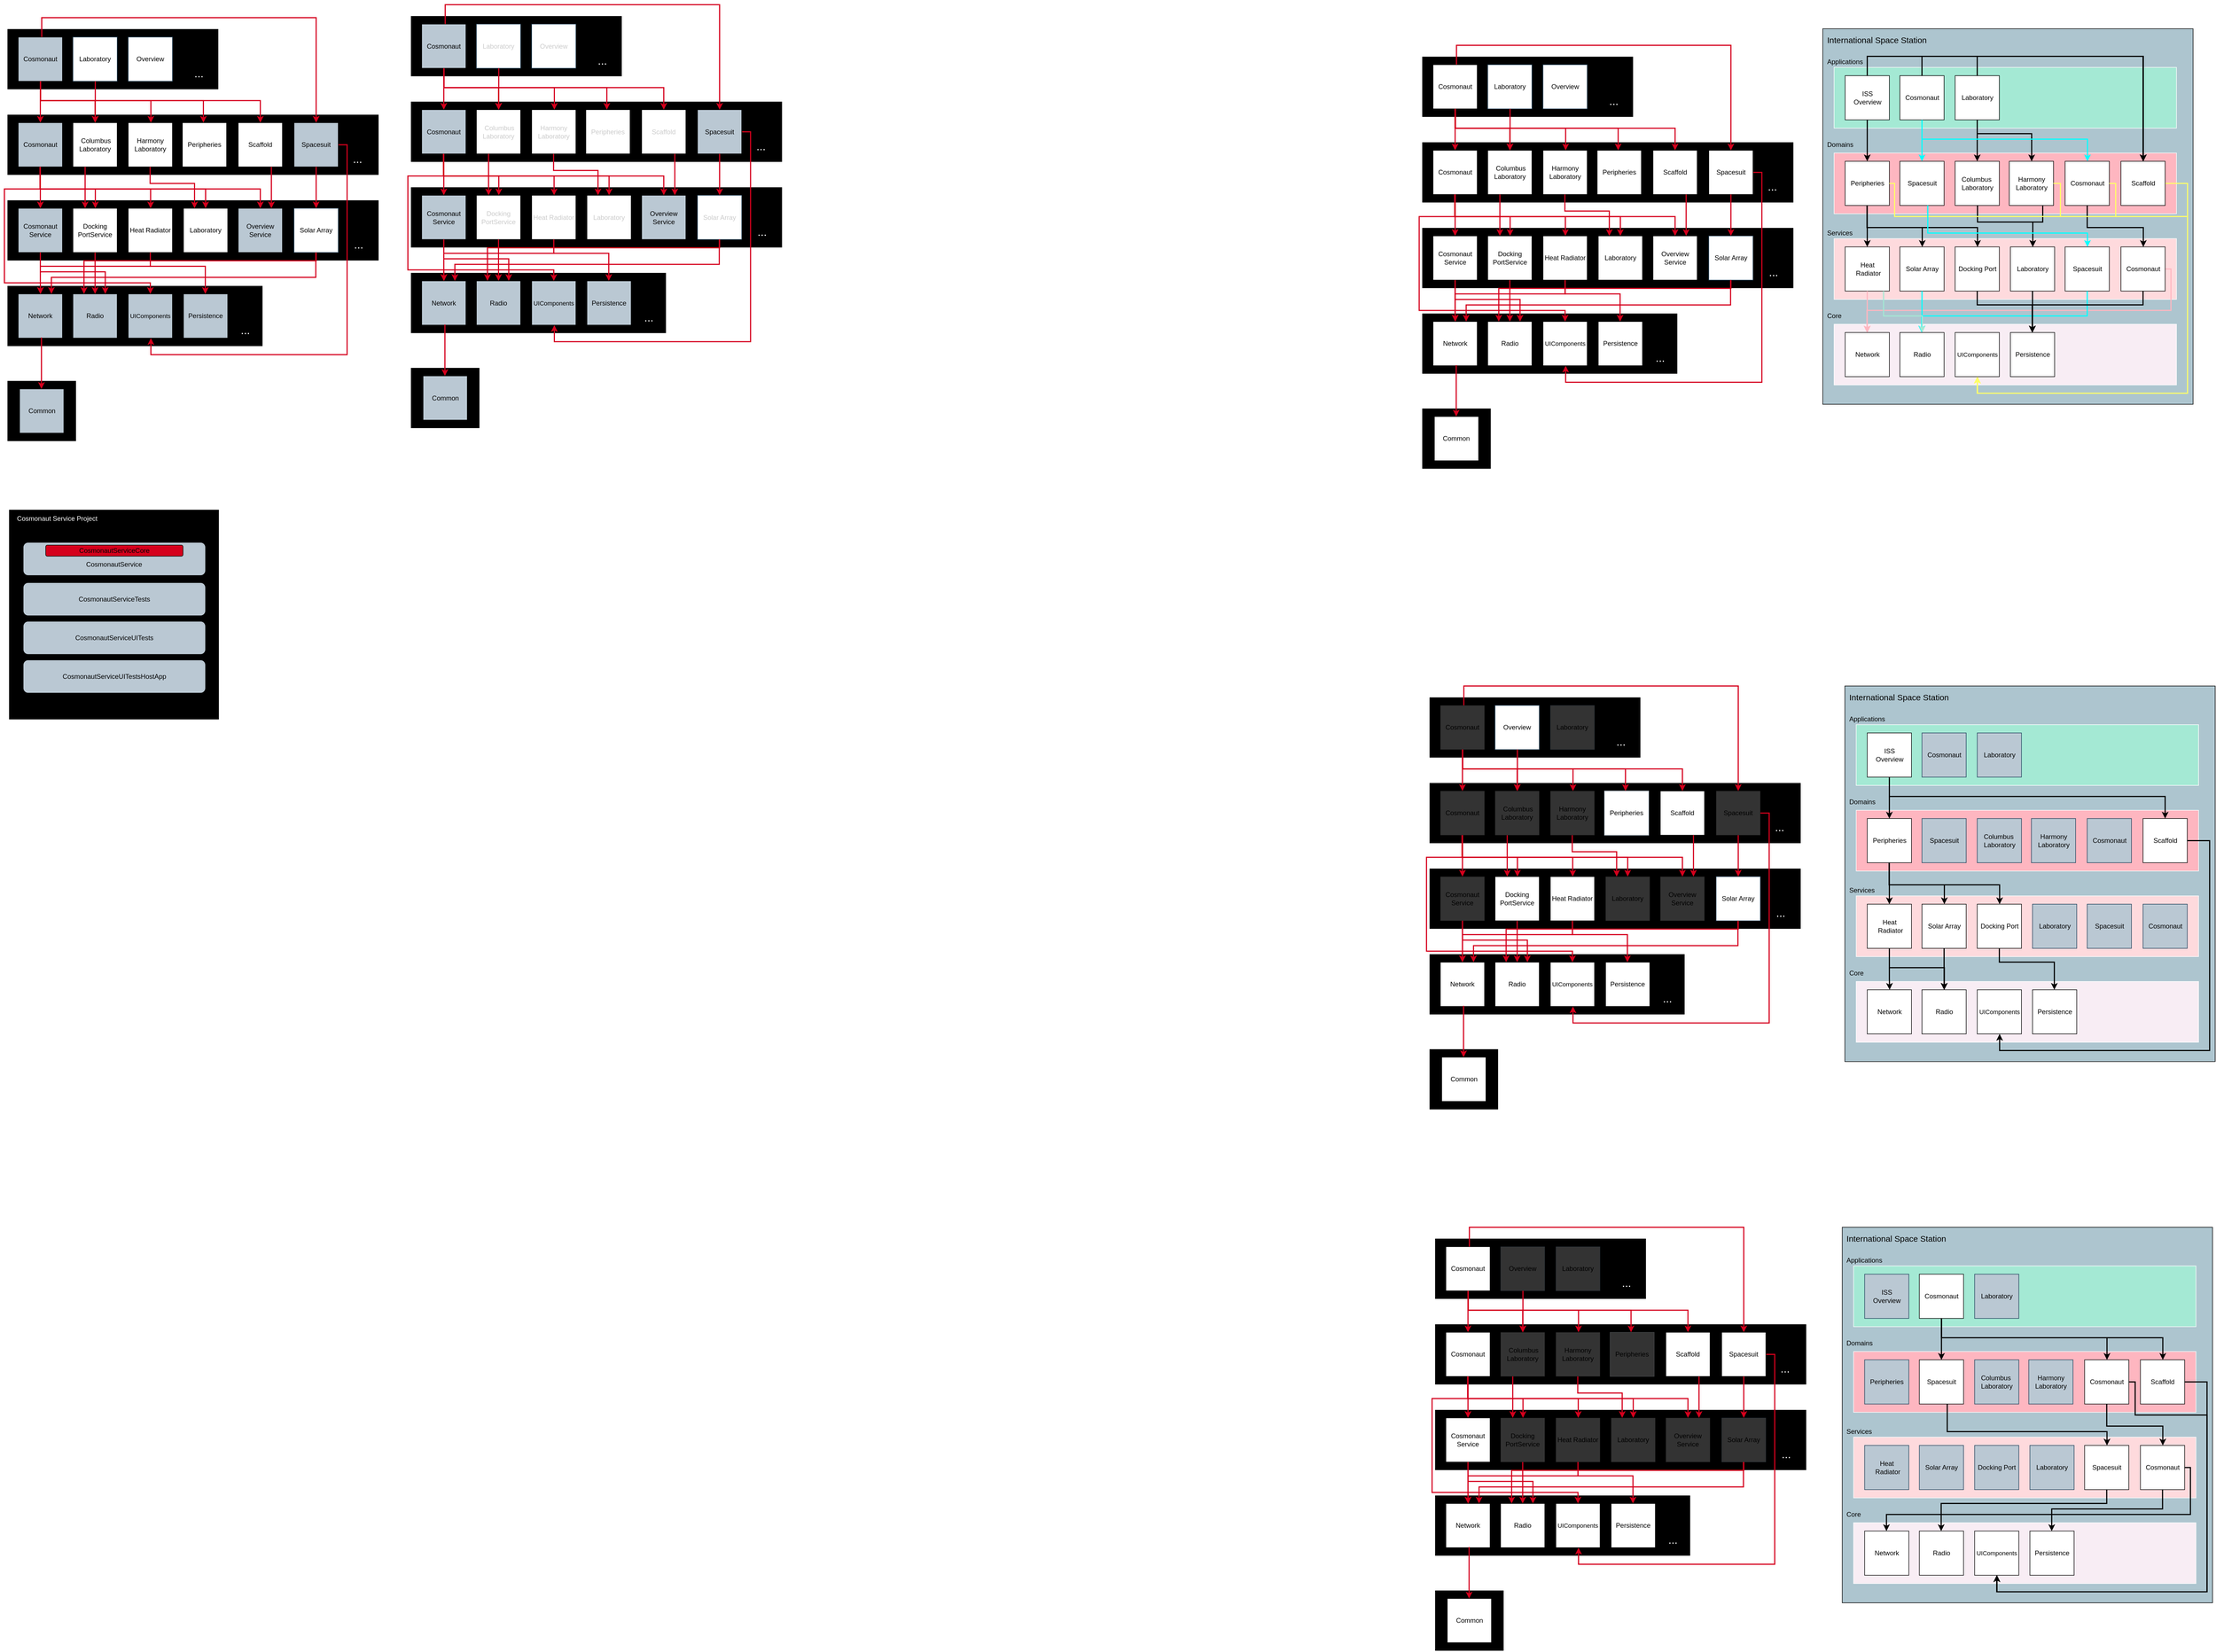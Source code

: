 <mxfile version="24.6.4" type="device">
  <diagram name="Page-1" id="Y05g9TcIX7nCQqSLqPZS">
    <mxGraphModel dx="6030" dy="2357" grid="1" gridSize="10" guides="1" tooltips="1" connect="0" arrows="0" fold="1" page="1" pageScale="1" pageWidth="827" pageHeight="1169" math="0" shadow="0">
      <root>
        <mxCell id="0" />
        <mxCell id="1" parent="0" />
        <mxCell id="ZzwPXZCR3S29_binbA4V-1" value="..." style="text;html=1;strokeColor=none;fillColor=none;align=center;verticalAlign=middle;whiteSpace=wrap;rounded=0;labelBackgroundColor=none;fontSize=20;fontColor=#FFFFFF;" vertex="1" parent="1">
          <mxGeometry x="-1841" y="280.14" width="60" height="30" as="geometry" />
        </mxCell>
        <mxCell id="ZzwPXZCR3S29_binbA4V-2" value="" style="rounded=0;whiteSpace=wrap;html=1;labelBackgroundColor=none;labelBorderColor=none;fillColor=#000000;strokeColor=#FFFFFF;" vertex="1" parent="1">
          <mxGeometry x="-2445" y="60.14" width="382.5" height="110" as="geometry" />
        </mxCell>
        <mxCell id="ZzwPXZCR3S29_binbA4V-3" value="Cosmonaut" style="whiteSpace=wrap;html=1;aspect=fixed;fillColor=#BAC8D3;" vertex="1" parent="1">
          <mxGeometry x="-2425" y="75.14" width="80" height="80" as="geometry" />
        </mxCell>
        <mxCell id="ZzwPXZCR3S29_binbA4V-4" value="Laboratory" style="whiteSpace=wrap;html=1;aspect=fixed;fillColor=default;strokeColor=#23445d;" vertex="1" parent="1">
          <mxGeometry x="-2326" y="75.14" width="80" height="80" as="geometry" />
        </mxCell>
        <mxCell id="ZzwPXZCR3S29_binbA4V-5" value="" style="rounded=0;whiteSpace=wrap;html=1;fillColor=#000000;strokeColor=#FFFFFF;" vertex="1" parent="1">
          <mxGeometry x="-2445" y="215.14" width="672.5" height="110" as="geometry" />
        </mxCell>
        <mxCell id="ZzwPXZCR3S29_binbA4V-6" style="edgeStyle=orthogonalEdgeStyle;rounded=0;orthogonalLoop=1;jettySize=auto;html=1;strokeWidth=2;strokeColor=#D5001C;" edge="1" parent="1" source="ZzwPXZCR3S29_binbA4V-3" target="ZzwPXZCR3S29_binbA4V-7">
          <mxGeometry relative="1" as="geometry" />
        </mxCell>
        <mxCell id="ZzwPXZCR3S29_binbA4V-7" value="Cosmonaut" style="whiteSpace=wrap;html=1;aspect=fixed;fillColor=#BAC8D3;" vertex="1" parent="1">
          <mxGeometry x="-2425" y="230.14" width="80" height="80" as="geometry" />
        </mxCell>
        <mxCell id="ZzwPXZCR3S29_binbA4V-8" value="&amp;nbsp;Columbus Laboratory" style="whiteSpace=wrap;html=1;aspect=fixed;" vertex="1" parent="1">
          <mxGeometry x="-2326" y="230.14" width="80" height="80" as="geometry" />
        </mxCell>
        <mxCell id="ZzwPXZCR3S29_binbA4V-9" value="Harmony Laboratory" style="whiteSpace=wrap;html=1;aspect=fixed;" vertex="1" parent="1">
          <mxGeometry x="-2226" y="230.14" width="80" height="80" as="geometry" />
        </mxCell>
        <mxCell id="ZzwPXZCR3S29_binbA4V-10" value="Peripheries" style="whiteSpace=wrap;html=1;aspect=fixed;" vertex="1" parent="1">
          <mxGeometry x="-2128" y="230.14" width="80" height="80" as="geometry" />
        </mxCell>
        <mxCell id="ZzwPXZCR3S29_binbA4V-11" value="" style="rounded=0;whiteSpace=wrap;html=1;fillColor=#000000;strokeColor=#FFFFFF;" vertex="1" parent="1">
          <mxGeometry x="-2445" y="370.14" width="672.5" height="110" as="geometry" />
        </mxCell>
        <mxCell id="ZzwPXZCR3S29_binbA4V-12" style="edgeStyle=orthogonalEdgeStyle;rounded=0;orthogonalLoop=1;jettySize=auto;html=1;exitX=0.5;exitY=1;exitDx=0;exitDy=0;strokeWidth=2;strokeColor=#D5001C;" edge="1" parent="1" source="ZzwPXZCR3S29_binbA4V-7" target="ZzwPXZCR3S29_binbA4V-13">
          <mxGeometry relative="1" as="geometry" />
        </mxCell>
        <mxCell id="ZzwPXZCR3S29_binbA4V-13" value="Cosmonaut Service" style="whiteSpace=wrap;html=1;aspect=fixed;fillColor=#BAC8D3;" vertex="1" parent="1">
          <mxGeometry x="-2425" y="385.14" width="80" height="80" as="geometry" />
        </mxCell>
        <mxCell id="ZzwPXZCR3S29_binbA4V-14" style="edgeStyle=orthogonalEdgeStyle;rounded=0;orthogonalLoop=1;jettySize=auto;html=1;strokeWidth=2;strokeColor=#D5001C;" edge="1" parent="1" target="ZzwPXZCR3S29_binbA4V-15">
          <mxGeometry relative="1" as="geometry">
            <mxPoint x="-2385.5" y="310.14" as="sourcePoint" />
            <Array as="points">
              <mxPoint x="-2385.5" y="350.14" />
              <mxPoint x="-2285.5" y="350.14" />
            </Array>
          </mxGeometry>
        </mxCell>
        <mxCell id="ZzwPXZCR3S29_binbA4V-15" value="Docking PortService" style="whiteSpace=wrap;html=1;aspect=fixed;" vertex="1" parent="1">
          <mxGeometry x="-2326" y="385.14" width="80" height="80" as="geometry" />
        </mxCell>
        <mxCell id="ZzwPXZCR3S29_binbA4V-16" style="edgeStyle=orthogonalEdgeStyle;rounded=0;orthogonalLoop=1;jettySize=auto;html=1;exitX=0.5;exitY=1;exitDx=0;exitDy=0;strokeWidth=2;strokeColor=#D5001C;" edge="1" parent="1" source="ZzwPXZCR3S29_binbA4V-7" target="ZzwPXZCR3S29_binbA4V-17">
          <mxGeometry relative="1" as="geometry">
            <Array as="points">
              <mxPoint x="-2385.5" y="350.14" />
              <mxPoint x="-2185.5" y="350.14" />
            </Array>
          </mxGeometry>
        </mxCell>
        <mxCell id="ZzwPXZCR3S29_binbA4V-17" value="Heat Radiator" style="whiteSpace=wrap;html=1;aspect=fixed;" vertex="1" parent="1">
          <mxGeometry x="-2226" y="385.14" width="80" height="80" as="geometry" />
        </mxCell>
        <mxCell id="ZzwPXZCR3S29_binbA4V-18" value="Laboratory" style="whiteSpace=wrap;html=1;aspect=fixed;" vertex="1" parent="1">
          <mxGeometry x="-2126" y="385.14" width="80" height="80" as="geometry" />
        </mxCell>
        <mxCell id="ZzwPXZCR3S29_binbA4V-19" value="Overview&lt;div&gt;Service&lt;/div&gt;" style="whiteSpace=wrap;html=1;aspect=fixed;fillColor=#BAC8D3;" vertex="1" parent="1">
          <mxGeometry x="-2027" y="385.14" width="80" height="80" as="geometry" />
        </mxCell>
        <mxCell id="ZzwPXZCR3S29_binbA4V-20" value="Overview" style="whiteSpace=wrap;html=1;aspect=fixed;fillColor=#FFFFFF;strokeColor=#23445d;" vertex="1" parent="1">
          <mxGeometry x="-2226" y="75.14" width="80" height="80" as="geometry" />
        </mxCell>
        <mxCell id="ZzwPXZCR3S29_binbA4V-21" value="" style="rounded=0;whiteSpace=wrap;html=1;fillColor=#000000;strokeColor=#FFFFFF;" vertex="1" parent="1">
          <mxGeometry x="-2445" y="525.14" width="462.5" height="110" as="geometry" />
        </mxCell>
        <mxCell id="ZzwPXZCR3S29_binbA4V-22" style="edgeStyle=orthogonalEdgeStyle;rounded=0;orthogonalLoop=1;jettySize=auto;html=1;noLabel=1;fontColor=none;labelBackgroundColor=#FFCCCC;labelBorderColor=#CCCCFF;fillColor=#60a917;strokeWidth=2;strokeColor=#D5001C;" edge="1" parent="1" source="ZzwPXZCR3S29_binbA4V-13" target="ZzwPXZCR3S29_binbA4V-23">
          <mxGeometry relative="1" as="geometry">
            <Array as="points">
              <mxPoint x="-2384.5" y="520.14" />
              <mxPoint x="-2384.5" y="520.14" />
            </Array>
          </mxGeometry>
        </mxCell>
        <mxCell id="ZzwPXZCR3S29_binbA4V-23" value="Network" style="whiteSpace=wrap;html=1;aspect=fixed;fillColor=#BAC8D3;" vertex="1" parent="1">
          <mxGeometry x="-2425" y="540.14" width="80" height="80" as="geometry" />
        </mxCell>
        <mxCell id="ZzwPXZCR3S29_binbA4V-24" style="edgeStyle=orthogonalEdgeStyle;rounded=0;orthogonalLoop=1;jettySize=auto;html=1;fillColor=#76608a;exitX=0.5;exitY=1;exitDx=0;exitDy=0;strokeWidth=2;strokeColor=#D5001C;" edge="1" parent="1" source="ZzwPXZCR3S29_binbA4V-15" target="ZzwPXZCR3S29_binbA4V-26">
          <mxGeometry relative="1" as="geometry" />
        </mxCell>
        <mxCell id="ZzwPXZCR3S29_binbA4V-25" style="edgeStyle=orthogonalEdgeStyle;rounded=0;orthogonalLoop=1;jettySize=auto;html=1;fillColor=#e3c800;strokeWidth=2;exitX=0.5;exitY=1;exitDx=0;exitDy=0;strokeColor=#D5001C;" edge="1" parent="1" source="ZzwPXZCR3S29_binbA4V-13">
          <mxGeometry relative="1" as="geometry">
            <Array as="points">
              <mxPoint x="-2385" y="500.14" />
              <mxPoint x="-2268" y="500.14" />
            </Array>
            <mxPoint x="-2367" y="465.14" as="sourcePoint" />
            <mxPoint x="-2267.522" y="540.14" as="targetPoint" />
          </mxGeometry>
        </mxCell>
        <mxCell id="ZzwPXZCR3S29_binbA4V-26" value="Radio" style="whiteSpace=wrap;html=1;aspect=fixed;fillColor=#BAC8D3;" vertex="1" parent="1">
          <mxGeometry x="-2326" y="540.14" width="80" height="80" as="geometry" />
        </mxCell>
        <mxCell id="ZzwPXZCR3S29_binbA4V-27" style="edgeStyle=orthogonalEdgeStyle;rounded=0;orthogonalLoop=1;jettySize=auto;html=1;exitX=1;exitY=0.5;exitDx=0;exitDy=0;strokeWidth=2;strokeColor=#D5001C;" edge="1" parent="1" source="ZzwPXZCR3S29_binbA4V-34" target="ZzwPXZCR3S29_binbA4V-28">
          <mxGeometry relative="1" as="geometry">
            <Array as="points">
              <mxPoint x="-1830" y="270.14" />
              <mxPoint x="-1830" y="650.14" />
              <mxPoint x="-2185" y="650.14" />
            </Array>
          </mxGeometry>
        </mxCell>
        <mxCell id="ZzwPXZCR3S29_binbA4V-28" value="&lt;font style=&quot;font-size: 11px&quot;&gt;UIComponents&lt;/font&gt;" style="whiteSpace=wrap;html=1;aspect=fixed;fillColor=#BAC8D3;" vertex="1" parent="1">
          <mxGeometry x="-2226" y="540.14" width="80" height="80" as="geometry" />
        </mxCell>
        <mxCell id="ZzwPXZCR3S29_binbA4V-29" style="edgeStyle=orthogonalEdgeStyle;rounded=0;orthogonalLoop=1;jettySize=auto;html=1;fillColor=#e51400;strokeWidth=2;strokeColor=#D5001C;" edge="1" parent="1" source="ZzwPXZCR3S29_binbA4V-17" target="ZzwPXZCR3S29_binbA4V-30">
          <mxGeometry relative="1" as="geometry">
            <Array as="points">
              <mxPoint x="-2186.5" y="490.14" />
              <mxPoint x="-2086.5" y="490.14" />
            </Array>
          </mxGeometry>
        </mxCell>
        <mxCell id="ZzwPXZCR3S29_binbA4V-30" value="Persistence" style="whiteSpace=wrap;html=1;aspect=fixed;fillColor=#BAC8D3;" vertex="1" parent="1">
          <mxGeometry x="-2126" y="540.14" width="80" height="80" as="geometry" />
        </mxCell>
        <mxCell id="ZzwPXZCR3S29_binbA4V-31" value="Solar Array" style="whiteSpace=wrap;html=1;aspect=fixed;fillColor=#FFFFFF;strokeColor=#23445d;" vertex="1" parent="1">
          <mxGeometry x="-1926" y="385.14" width="80" height="80" as="geometry" />
        </mxCell>
        <mxCell id="ZzwPXZCR3S29_binbA4V-32" value="Scaffold" style="whiteSpace=wrap;html=1;aspect=fixed;" vertex="1" parent="1">
          <mxGeometry x="-2027" y="230.14" width="80" height="80" as="geometry" />
        </mxCell>
        <mxCell id="ZzwPXZCR3S29_binbA4V-33" style="edgeStyle=orthogonalEdgeStyle;rounded=0;orthogonalLoop=1;jettySize=auto;html=1;entryX=0.5;entryY=0;entryDx=0;entryDy=0;strokeWidth=2;exitX=0.5;exitY=1;exitDx=0;exitDy=0;strokeColor=#D5001C;" edge="1" parent="1" source="ZzwPXZCR3S29_binbA4V-3" target="ZzwPXZCR3S29_binbA4V-32">
          <mxGeometry relative="1" as="geometry">
            <Array as="points">
              <mxPoint x="-2385" y="190.14" />
              <mxPoint x="-1987" y="190.14" />
            </Array>
            <mxPoint x="-2384.5" y="160.14" as="sourcePoint" />
          </mxGeometry>
        </mxCell>
        <mxCell id="ZzwPXZCR3S29_binbA4V-34" value="Spacesuit" style="whiteSpace=wrap;html=1;aspect=fixed;labelBackgroundColor=none;fillColor=#BAC8D3;" vertex="1" parent="1">
          <mxGeometry x="-1926" y="230.14" width="80" height="80" as="geometry" />
        </mxCell>
        <mxCell id="ZzwPXZCR3S29_binbA4V-35" style="edgeStyle=orthogonalEdgeStyle;rounded=0;orthogonalLoop=1;jettySize=auto;html=1;strokeWidth=2;exitX=0.5;exitY=1;exitDx=0;exitDy=0;strokeColor=#D5001C;" edge="1" parent="1">
          <mxGeometry relative="1" as="geometry">
            <Array as="points">
              <mxPoint x="-2385" y="190.14" />
              <mxPoint x="-2090" y="190.14" />
              <mxPoint x="-2090" y="230.14" />
            </Array>
            <mxPoint x="-2385" y="155.14" as="sourcePoint" />
            <mxPoint x="-2090" y="230.14" as="targetPoint" />
          </mxGeometry>
        </mxCell>
        <mxCell id="ZzwPXZCR3S29_binbA4V-36" style="edgeStyle=orthogonalEdgeStyle;rounded=0;orthogonalLoop=1;jettySize=auto;html=1;strokeWidth=2;exitX=0.5;exitY=1;exitDx=0;exitDy=0;entryX=0.5;entryY=0;entryDx=0;entryDy=0;strokeColor=#D5001C;" edge="1" parent="1">
          <mxGeometry relative="1" as="geometry">
            <Array as="points">
              <mxPoint x="-2384" y="190.14" />
              <mxPoint x="-2185" y="190.14" />
            </Array>
            <mxPoint x="-2384.5" y="155.14" as="sourcePoint" />
            <mxPoint x="-2185" y="230.14" as="targetPoint" />
          </mxGeometry>
        </mxCell>
        <mxCell id="ZzwPXZCR3S29_binbA4V-37" style="edgeStyle=orthogonalEdgeStyle;rounded=0;orthogonalLoop=1;jettySize=auto;html=1;strokeWidth=2;exitX=0.5;exitY=1;exitDx=0;exitDy=0;entryX=0.5;entryY=0;entryDx=0;entryDy=0;strokeColor=#D5001C;" edge="1" parent="1" target="ZzwPXZCR3S29_binbA4V-8">
          <mxGeometry relative="1" as="geometry">
            <Array as="points">
              <mxPoint x="-2385" y="190.14" />
              <mxPoint x="-2286" y="190.14" />
            </Array>
            <mxPoint x="-2384.5" y="165.14" as="sourcePoint" />
            <mxPoint x="-2296" y="230.14" as="targetPoint" />
          </mxGeometry>
        </mxCell>
        <mxCell id="ZzwPXZCR3S29_binbA4V-38" style="edgeStyle=orthogonalEdgeStyle;rounded=0;orthogonalLoop=1;jettySize=auto;html=1;exitX=0.5;exitY=1;exitDx=0;exitDy=0;strokeWidth=2;entryX=0.5;entryY=0;entryDx=0;entryDy=0;strokeColor=#D5001C;" edge="1" parent="1" target="ZzwPXZCR3S29_binbA4V-18">
          <mxGeometry relative="1" as="geometry">
            <Array as="points">
              <mxPoint x="-2386" y="350.14" />
              <mxPoint x="-2086" y="350.14" />
            </Array>
            <mxPoint x="-2385.74" y="310.14" as="sourcePoint" />
            <mxPoint x="-2186.262" y="385.14" as="targetPoint" />
          </mxGeometry>
        </mxCell>
        <mxCell id="ZzwPXZCR3S29_binbA4V-39" style="edgeStyle=orthogonalEdgeStyle;rounded=0;orthogonalLoop=1;jettySize=auto;html=1;strokeWidth=2;entryX=0.5;entryY=0;entryDx=0;entryDy=0;strokeColor=#D5001C;" edge="1" parent="1" target="ZzwPXZCR3S29_binbA4V-19">
          <mxGeometry relative="1" as="geometry">
            <Array as="points">
              <mxPoint x="-2385" y="350.14" />
              <mxPoint x="-1987" y="350.14" />
            </Array>
            <mxPoint x="-2385" y="310.14" as="sourcePoint" />
            <mxPoint x="-1980.4" y="385.14" as="targetPoint" />
          </mxGeometry>
        </mxCell>
        <mxCell id="ZzwPXZCR3S29_binbA4V-40" style="edgeStyle=orthogonalEdgeStyle;rounded=0;orthogonalLoop=1;jettySize=auto;html=1;fillColor=#e51400;strokeWidth=2;strokeColor=#D5001C;exitX=0.5;exitY=1;exitDx=0;exitDy=0;" edge="1" parent="1" source="ZzwPXZCR3S29_binbA4V-17">
          <mxGeometry relative="1" as="geometry">
            <Array as="points">
              <mxPoint x="-2186" y="490.14" />
              <mxPoint x="-2385" y="490.14" />
            </Array>
            <mxPoint x="-2181.237" y="465.14" as="sourcePoint" />
            <mxPoint x="-2385" y="540.14" as="targetPoint" />
          </mxGeometry>
        </mxCell>
        <mxCell id="ZzwPXZCR3S29_binbA4V-41" value="" style="rounded=0;whiteSpace=wrap;html=1;fillColor=#000000;strokeColor=#FFFFFF;" vertex="1" parent="1">
          <mxGeometry x="-2445" y="697.14" width="125" height="110" as="geometry" />
        </mxCell>
        <mxCell id="ZzwPXZCR3S29_binbA4V-42" value="Common" style="whiteSpace=wrap;html=1;aspect=fixed;fillColor=#BAC8D3;" vertex="1" parent="1">
          <mxGeometry x="-2422.5" y="712.14" width="80" height="80" as="geometry" />
        </mxCell>
        <mxCell id="ZzwPXZCR3S29_binbA4V-43" style="edgeStyle=orthogonalEdgeStyle;rounded=0;orthogonalLoop=1;jettySize=auto;html=1;fillColor=#e51400;strokeWidth=2;strokeColor=#D5001C;" edge="1" parent="1">
          <mxGeometry relative="1" as="geometry">
            <Array as="points">
              <mxPoint x="-2383" y="620.14" />
            </Array>
            <mxPoint x="-2384" y="620.14" as="sourcePoint" />
            <mxPoint x="-2383" y="712.14" as="targetPoint" />
          </mxGeometry>
        </mxCell>
        <mxCell id="ZzwPXZCR3S29_binbA4V-44" style="edgeStyle=orthogonalEdgeStyle;rounded=0;orthogonalLoop=1;jettySize=auto;html=1;exitX=0.5;exitY=1;exitDx=0;exitDy=0;strokeWidth=2;entryX=0.5;entryY=0;entryDx=0;entryDy=0;strokeColor=#D5001C;" edge="1" parent="1" source="ZzwPXZCR3S29_binbA4V-34" target="ZzwPXZCR3S29_binbA4V-31">
          <mxGeometry relative="1" as="geometry">
            <Array as="points">
              <mxPoint x="-1886" y="340.14" />
              <mxPoint x="-1886" y="340.14" />
            </Array>
            <mxPoint x="-1836" y="280.14" as="sourcePoint" />
            <mxPoint x="-2175.444" y="630.14" as="targetPoint" />
          </mxGeometry>
        </mxCell>
        <mxCell id="ZzwPXZCR3S29_binbA4V-45" style="edgeStyle=orthogonalEdgeStyle;rounded=0;orthogonalLoop=1;jettySize=auto;html=1;strokeWidth=2;entryX=0.5;entryY=0;entryDx=0;entryDy=0;strokeColor=#D5001C;" edge="1" parent="1" target="ZzwPXZCR3S29_binbA4V-34">
          <mxGeometry relative="1" as="geometry">
            <Array as="points">
              <mxPoint x="-2382.5" y="75" />
              <mxPoint x="-2382.5" y="40" />
              <mxPoint x="-1885.5" y="40" />
            </Array>
            <mxPoint x="-2382.5" y="75" as="sourcePoint" />
            <mxPoint x="-2019.996" y="170.09" as="targetPoint" />
          </mxGeometry>
        </mxCell>
        <mxCell id="ZzwPXZCR3S29_binbA4V-46" style="edgeStyle=orthogonalEdgeStyle;rounded=0;orthogonalLoop=1;jettySize=auto;html=1;strokeWidth=2;strokeColor=#D5001C;exitX=0.5;exitY=1;exitDx=0;exitDy=0;entryX=0.5;entryY=0;entryDx=0;entryDy=0;" edge="1" parent="1">
          <mxGeometry relative="1" as="geometry">
            <mxPoint x="-2304" y="310.14" as="sourcePoint" />
            <Array as="points" />
            <mxPoint x="-2304" y="385.14" as="targetPoint" />
          </mxGeometry>
        </mxCell>
        <mxCell id="ZzwPXZCR3S29_binbA4V-47" style="edgeStyle=orthogonalEdgeStyle;rounded=0;orthogonalLoop=1;jettySize=auto;html=1;strokeWidth=2;strokeColor=#D5001C;exitX=0.5;exitY=1;exitDx=0;exitDy=0;entryX=0.5;entryY=0;entryDx=0;entryDy=0;" edge="1" parent="1">
          <mxGeometry relative="1" as="geometry">
            <mxPoint x="-1967" y="310.14" as="sourcePoint" />
            <Array as="points" />
            <mxPoint x="-1967" y="385.14" as="targetPoint" />
          </mxGeometry>
        </mxCell>
        <mxCell id="ZzwPXZCR3S29_binbA4V-48" style="edgeStyle=orthogonalEdgeStyle;rounded=0;orthogonalLoop=1;jettySize=auto;html=1;strokeWidth=2;strokeColor=#D5001C;exitX=0.5;exitY=1;exitDx=0;exitDy=0;entryX=0.25;entryY=0;entryDx=0;entryDy=0;" edge="1" parent="1" target="ZzwPXZCR3S29_binbA4V-18">
          <mxGeometry relative="1" as="geometry">
            <mxPoint x="-2186.37" y="310.14" as="sourcePoint" />
            <Array as="points">
              <mxPoint x="-2186" y="340.14" />
              <mxPoint x="-2106" y="340.14" />
            </Array>
            <mxPoint x="-2186.37" y="385.14" as="targetPoint" />
          </mxGeometry>
        </mxCell>
        <mxCell id="ZzwPXZCR3S29_binbA4V-49" style="edgeStyle=orthogonalEdgeStyle;rounded=0;orthogonalLoop=1;jettySize=auto;html=1;strokeWidth=2;strokeColor=#D5001C;exitX=0.5;exitY=1;exitDx=0;exitDy=0;entryX=0.5;entryY=0;entryDx=0;entryDy=0;" edge="1" parent="1">
          <mxGeometry relative="1" as="geometry">
            <mxPoint x="-2285.59" y="155.14" as="sourcePoint" />
            <Array as="points" />
            <mxPoint x="-2285.59" y="230.14" as="targetPoint" />
          </mxGeometry>
        </mxCell>
        <mxCell id="ZzwPXZCR3S29_binbA4V-50" style="edgeStyle=orthogonalEdgeStyle;rounded=0;orthogonalLoop=1;jettySize=auto;html=1;exitX=0.5;exitY=1;exitDx=0;exitDy=0;strokeWidth=2;entryX=0.75;entryY=0;entryDx=0;entryDy=0;strokeColor=#D5001C;" edge="1" parent="1" target="ZzwPXZCR3S29_binbA4V-23">
          <mxGeometry relative="1" as="geometry">
            <Array as="points">
              <mxPoint x="-1887" y="510.14" />
              <mxPoint x="-2365" y="510.14" />
            </Array>
            <mxPoint x="-1886.56" y="465.14" as="sourcePoint" />
            <mxPoint x="-1886.56" y="540.14" as="targetPoint" />
          </mxGeometry>
        </mxCell>
        <mxCell id="ZzwPXZCR3S29_binbA4V-51" style="edgeStyle=orthogonalEdgeStyle;rounded=0;orthogonalLoop=1;jettySize=auto;html=1;exitX=0.5;exitY=1;exitDx=0;exitDy=0;strokeWidth=2;entryX=0.25;entryY=0;entryDx=0;entryDy=0;strokeColor=#D5001C;" edge="1" parent="1" source="ZzwPXZCR3S29_binbA4V-31" target="ZzwPXZCR3S29_binbA4V-26">
          <mxGeometry relative="1" as="geometry">
            <Array as="points">
              <mxPoint x="-1886" y="480.14" />
              <mxPoint x="-2306" y="480.14" />
            </Array>
            <mxPoint x="-1876.56" y="475.14" as="sourcePoint" />
            <mxPoint x="-2355" y="550.14" as="targetPoint" />
          </mxGeometry>
        </mxCell>
        <mxCell id="ZzwPXZCR3S29_binbA4V-52" style="edgeStyle=orthogonalEdgeStyle;rounded=0;orthogonalLoop=1;jettySize=auto;html=1;strokeWidth=2;strokeColor=#D5001C;entryX=0.5;entryY=0;entryDx=0;entryDy=0;exitX=0.5;exitY=1;exitDx=0;exitDy=0;" edge="1" parent="1" source="ZzwPXZCR3S29_binbA4V-7" target="ZzwPXZCR3S29_binbA4V-28">
          <mxGeometry relative="1" as="geometry">
            <mxPoint x="-2390" y="310.14" as="sourcePoint" />
            <mxPoint x="-2375" y="395.14" as="targetPoint" />
            <Array as="points">
              <mxPoint x="-2385" y="350.14" />
              <mxPoint x="-2450" y="350.14" />
              <mxPoint x="-2450" y="520.14" />
              <mxPoint x="-2186" y="520.14" />
            </Array>
          </mxGeometry>
        </mxCell>
        <mxCell id="ZzwPXZCR3S29_binbA4V-53" value="..." style="text;html=1;strokeColor=none;fillColor=none;align=center;verticalAlign=middle;whiteSpace=wrap;rounded=0;labelBackgroundColor=none;fontSize=20;fontColor=#FFFFFF;" vertex="1" parent="1">
          <mxGeometry x="-1841" y="280.14" width="60" height="30" as="geometry" />
        </mxCell>
        <mxCell id="ZzwPXZCR3S29_binbA4V-54" value="..." style="text;html=1;strokeColor=none;fillColor=none;align=center;verticalAlign=middle;whiteSpace=wrap;rounded=0;labelBackgroundColor=none;fontSize=20;fontColor=#FFFFFF;" vertex="1" parent="1">
          <mxGeometry x="-1838.75" y="435.14" width="60" height="30" as="geometry" />
        </mxCell>
        <mxCell id="ZzwPXZCR3S29_binbA4V-55" value="..." style="text;html=1;strokeColor=none;fillColor=none;align=center;verticalAlign=middle;whiteSpace=wrap;rounded=0;labelBackgroundColor=none;fontSize=20;fontColor=#FFFFFF;" vertex="1" parent="1">
          <mxGeometry x="-2128" y="125.14" width="60" height="30" as="geometry" />
        </mxCell>
        <mxCell id="ZzwPXZCR3S29_binbA4V-56" value="..." style="text;html=1;strokeColor=none;fillColor=none;align=center;verticalAlign=middle;whiteSpace=wrap;rounded=0;labelBackgroundColor=none;fontSize=20;fontColor=#FFFFFF;" vertex="1" parent="1">
          <mxGeometry x="-2046" y="590" width="63.5" height="30.14" as="geometry" />
        </mxCell>
        <mxCell id="ZzwPXZCR3S29_binbA4V-58" value="" style="whiteSpace=wrap;html=1;aspect=fixed;fillColor=#000000;" vertex="1" parent="1">
          <mxGeometry x="-2441.07" y="931.43" width="378.57" height="378.57" as="geometry" />
        </mxCell>
        <mxCell id="ZzwPXZCR3S29_binbA4V-68" value="Cosmonaut Service Project" style="text;html=1;align=center;verticalAlign=middle;whiteSpace=wrap;rounded=0;fontColor=#FFFFFF;" vertex="1" parent="1">
          <mxGeometry x="-2444.57" y="931.57" width="180.5" height="30" as="geometry" />
        </mxCell>
        <mxCell id="ZzwPXZCR3S29_binbA4V-69" value="" style="group" vertex="1" connectable="0" parent="1">
          <mxGeometry x="-2416.07" y="990" width="330" height="272.86" as="geometry" />
        </mxCell>
        <mxCell id="ZzwPXZCR3S29_binbA4V-61" value="" style="rounded=1;whiteSpace=wrap;html=1;fillColor=#BAC8D3;" vertex="1" parent="ZzwPXZCR3S29_binbA4V-69">
          <mxGeometry width="330" height="60.0" as="geometry" />
        </mxCell>
        <mxCell id="ZzwPXZCR3S29_binbA4V-62" value="CosmonautServiceCore" style="rounded=1;whiteSpace=wrap;html=1;fillColor=#D5001C;" vertex="1" parent="ZzwPXZCR3S29_binbA4V-69">
          <mxGeometry x="40.792" y="5.0" width="248.417" height="20.0" as="geometry" />
        </mxCell>
        <mxCell id="ZzwPXZCR3S29_binbA4V-63" value="CosmonautService" style="text;html=1;align=center;verticalAlign=middle;whiteSpace=wrap;rounded=0;" vertex="1" parent="ZzwPXZCR3S29_binbA4V-69">
          <mxGeometry x="137.5" y="25.0" width="55" height="30.0" as="geometry" />
        </mxCell>
        <mxCell id="ZzwPXZCR3S29_binbA4V-64" value="CosmonautServiceTests" style="rounded=1;whiteSpace=wrap;html=1;fillColor=#BAC8D3;" vertex="1" parent="ZzwPXZCR3S29_binbA4V-69">
          <mxGeometry y="72.86" width="330" height="60.0" as="geometry" />
        </mxCell>
        <mxCell id="ZzwPXZCR3S29_binbA4V-65" value="CosmonautServiceUITests" style="rounded=1;whiteSpace=wrap;html=1;fillColor=#BAC8D3;" vertex="1" parent="ZzwPXZCR3S29_binbA4V-69">
          <mxGeometry y="142.86" width="330" height="60.0" as="geometry" />
        </mxCell>
        <mxCell id="ZzwPXZCR3S29_binbA4V-66" value="CosmonautServiceUITestsHostApp" style="rounded=1;whiteSpace=wrap;html=1;fillColor=#BAC8D3;" vertex="1" parent="ZzwPXZCR3S29_binbA4V-69">
          <mxGeometry y="212.86" width="330" height="60.0" as="geometry" />
        </mxCell>
        <mxCell id="ZzwPXZCR3S29_binbA4V-70" value="" style="rounded=0;whiteSpace=wrap;html=1;fillColor=#adc5cf;gradientDirection=south;glass=0;" vertex="1" parent="1">
          <mxGeometry x="840" y="60" width="670" height="680" as="geometry" />
        </mxCell>
        <mxCell id="ZzwPXZCR3S29_binbA4V-71" value="" style="rounded=0;whiteSpace=wrap;html=1;labelBackgroundColor=none;labelBorderColor=none;fillColor=#a4e9d4;strokeColor=#FFFFFF;" vertex="1" parent="1">
          <mxGeometry x="860.5" y="130" width="619.5" height="110" as="geometry" />
        </mxCell>
        <mxCell id="ZzwPXZCR3S29_binbA4V-72" value="ISS &lt;br&gt;Overview" style="whiteSpace=wrap;html=1;aspect=fixed;" vertex="1" parent="1">
          <mxGeometry x="880.5" y="145" width="80" height="80" as="geometry" />
        </mxCell>
        <mxCell id="ZzwPXZCR3S29_binbA4V-73" value="Applications" style="text;html=1;align=left;verticalAlign=middle;whiteSpace=wrap;rounded=0;" vertex="1" parent="1">
          <mxGeometry x="845.5" y="110" width="109" height="20" as="geometry" />
        </mxCell>
        <mxCell id="ZzwPXZCR3S29_binbA4V-74" value="Cosmonaut" style="whiteSpace=wrap;html=1;aspect=fixed;" vertex="1" parent="1">
          <mxGeometry x="979.5" y="145" width="80" height="80" as="geometry" />
        </mxCell>
        <mxCell id="ZzwPXZCR3S29_binbA4V-75" value="" style="rounded=0;whiteSpace=wrap;html=1;fillColor=#feb6c0;strokeColor=#FFFFFF;" vertex="1" parent="1">
          <mxGeometry x="860.5" y="285" width="619.5" height="110" as="geometry" />
        </mxCell>
        <mxCell id="ZzwPXZCR3S29_binbA4V-76" style="edgeStyle=orthogonalEdgeStyle;rounded=0;orthogonalLoop=1;jettySize=auto;html=1;strokeWidth=2;" edge="1" parent="1" source="ZzwPXZCR3S29_binbA4V-72" target="ZzwPXZCR3S29_binbA4V-77">
          <mxGeometry relative="1" as="geometry" />
        </mxCell>
        <mxCell id="ZzwPXZCR3S29_binbA4V-77" value="Peripheries" style="whiteSpace=wrap;html=1;aspect=fixed;" vertex="1" parent="1">
          <mxGeometry x="880.5" y="300" width="80" height="80" as="geometry" />
        </mxCell>
        <mxCell id="ZzwPXZCR3S29_binbA4V-78" value="Domains" style="text;html=1;strokeColor=none;fillColor=none;align=left;verticalAlign=middle;whiteSpace=wrap;rounded=0;" vertex="1" parent="1">
          <mxGeometry x="845.5" y="260" width="89" height="20" as="geometry" />
        </mxCell>
        <mxCell id="ZzwPXZCR3S29_binbA4V-79" style="edgeStyle=orthogonalEdgeStyle;rounded=0;orthogonalLoop=1;jettySize=auto;html=1;strokeColor=#00FFFF;strokeWidth=2;" edge="1" parent="1" source="ZzwPXZCR3S29_binbA4V-74" target="ZzwPXZCR3S29_binbA4V-80">
          <mxGeometry relative="1" as="geometry" />
        </mxCell>
        <mxCell id="ZzwPXZCR3S29_binbA4V-80" value="Spacesuit" style="whiteSpace=wrap;html=1;aspect=fixed;" vertex="1" parent="1">
          <mxGeometry x="979.5" y="300" width="80" height="80" as="geometry" />
        </mxCell>
        <mxCell id="ZzwPXZCR3S29_binbA4V-81" style="edgeStyle=orthogonalEdgeStyle;rounded=0;orthogonalLoop=1;jettySize=auto;html=1;exitX=0.5;exitY=1;exitDx=0;exitDy=0;strokeWidth=2;" edge="1" parent="1" source="ZzwPXZCR3S29_binbA4V-97" target="ZzwPXZCR3S29_binbA4V-82">
          <mxGeometry relative="1" as="geometry" />
        </mxCell>
        <mxCell id="ZzwPXZCR3S29_binbA4V-82" value="Columbus&amp;nbsp;&lt;br&gt;Laboratory" style="whiteSpace=wrap;html=1;aspect=fixed;" vertex="1" parent="1">
          <mxGeometry x="1079.5" y="300" width="80" height="80" as="geometry" />
        </mxCell>
        <mxCell id="ZzwPXZCR3S29_binbA4V-83" style="edgeStyle=orthogonalEdgeStyle;rounded=0;orthogonalLoop=1;jettySize=auto;html=1;exitX=0.5;exitY=1;exitDx=0;exitDy=0;strokeWidth=2;" edge="1" parent="1" source="ZzwPXZCR3S29_binbA4V-97" target="ZzwPXZCR3S29_binbA4V-84">
          <mxGeometry relative="1" as="geometry">
            <Array as="points">
              <mxPoint x="1120" y="250" />
              <mxPoint x="1218" y="250" />
            </Array>
          </mxGeometry>
        </mxCell>
        <mxCell id="ZzwPXZCR3S29_binbA4V-84" value="Harmony&lt;br&gt;Laboratory" style="whiteSpace=wrap;html=1;aspect=fixed;" vertex="1" parent="1">
          <mxGeometry x="1177.5" y="300" width="80" height="80" as="geometry" />
        </mxCell>
        <mxCell id="ZzwPXZCR3S29_binbA4V-85" value="" style="rounded=0;whiteSpace=wrap;html=1;fillColor=#fedadd;strokeColor=#FFFFFF;" vertex="1" parent="1">
          <mxGeometry x="860.5" y="440" width="619.5" height="110" as="geometry" />
        </mxCell>
        <mxCell id="ZzwPXZCR3S29_binbA4V-86" style="edgeStyle=orthogonalEdgeStyle;rounded=0;orthogonalLoop=1;jettySize=auto;html=1;exitX=0.5;exitY=1;exitDx=0;exitDy=0;strokeWidth=2;" edge="1" parent="1" source="ZzwPXZCR3S29_binbA4V-77" target="ZzwPXZCR3S29_binbA4V-87">
          <mxGeometry relative="1" as="geometry" />
        </mxCell>
        <mxCell id="ZzwPXZCR3S29_binbA4V-87" value="Heat&lt;br&gt;&amp;nbsp;Radiator" style="whiteSpace=wrap;html=1;aspect=fixed;" vertex="1" parent="1">
          <mxGeometry x="880.5" y="455" width="80" height="80" as="geometry" />
        </mxCell>
        <mxCell id="ZzwPXZCR3S29_binbA4V-88" value="Services" style="text;html=1;strokeColor=none;fillColor=none;align=left;verticalAlign=middle;whiteSpace=wrap;rounded=0;strokeWidth=2;" vertex="1" parent="1">
          <mxGeometry x="845.5" y="420" width="89" height="20" as="geometry" />
        </mxCell>
        <mxCell id="ZzwPXZCR3S29_binbA4V-89" style="edgeStyle=orthogonalEdgeStyle;rounded=0;orthogonalLoop=1;jettySize=auto;html=1;strokeWidth=2;" edge="1" parent="1" target="ZzwPXZCR3S29_binbA4V-90">
          <mxGeometry relative="1" as="geometry">
            <mxPoint x="920" y="380.0" as="sourcePoint" />
            <Array as="points">
              <mxPoint x="920" y="420" />
              <mxPoint x="1020" y="420" />
            </Array>
          </mxGeometry>
        </mxCell>
        <mxCell id="ZzwPXZCR3S29_binbA4V-90" value="Solar Array" style="whiteSpace=wrap;html=1;aspect=fixed;" vertex="1" parent="1">
          <mxGeometry x="979.5" y="455" width="80" height="80" as="geometry" />
        </mxCell>
        <mxCell id="ZzwPXZCR3S29_binbA4V-91" style="edgeStyle=orthogonalEdgeStyle;rounded=0;orthogonalLoop=1;jettySize=auto;html=1;exitX=0.5;exitY=1;exitDx=0;exitDy=0;strokeWidth=2;" edge="1" parent="1" source="ZzwPXZCR3S29_binbA4V-77" target="ZzwPXZCR3S29_binbA4V-92">
          <mxGeometry relative="1" as="geometry">
            <Array as="points">
              <mxPoint x="920" y="420" />
              <mxPoint x="1120" y="420" />
            </Array>
          </mxGeometry>
        </mxCell>
        <mxCell id="ZzwPXZCR3S29_binbA4V-92" value="Docking Port" style="whiteSpace=wrap;html=1;aspect=fixed;" vertex="1" parent="1">
          <mxGeometry x="1079.5" y="455" width="80" height="80" as="geometry" />
        </mxCell>
        <mxCell id="ZzwPXZCR3S29_binbA4V-93" style="edgeStyle=orthogonalEdgeStyle;rounded=0;orthogonalLoop=1;jettySize=auto;html=1;strokeWidth=2;" edge="1" parent="1" target="ZzwPXZCR3S29_binbA4V-95">
          <mxGeometry relative="1" as="geometry">
            <mxPoint x="1120" y="380" as="sourcePoint" />
            <Array as="points">
              <mxPoint x="1120" y="410" />
              <mxPoint x="1220" y="410" />
            </Array>
          </mxGeometry>
        </mxCell>
        <mxCell id="ZzwPXZCR3S29_binbA4V-94" style="edgeStyle=orthogonalEdgeStyle;rounded=0;orthogonalLoop=1;jettySize=auto;html=1;strokeWidth=2;" edge="1" parent="1" source="ZzwPXZCR3S29_binbA4V-84" target="ZzwPXZCR3S29_binbA4V-95">
          <mxGeometry relative="1" as="geometry">
            <Array as="points">
              <mxPoint x="1238" y="410" />
              <mxPoint x="1220" y="410" />
            </Array>
          </mxGeometry>
        </mxCell>
        <mxCell id="ZzwPXZCR3S29_binbA4V-95" value="Laboratory" style="whiteSpace=wrap;html=1;aspect=fixed;" vertex="1" parent="1">
          <mxGeometry x="1179.5" y="455" width="80" height="80" as="geometry" />
        </mxCell>
        <mxCell id="ZzwPXZCR3S29_binbA4V-96" value="Spacesuit" style="whiteSpace=wrap;html=1;aspect=fixed;" vertex="1" parent="1">
          <mxGeometry x="1278.5" y="455" width="80" height="80" as="geometry" />
        </mxCell>
        <mxCell id="ZzwPXZCR3S29_binbA4V-97" value="Laboratory" style="whiteSpace=wrap;html=1;aspect=fixed;" vertex="1" parent="1">
          <mxGeometry x="1079.5" y="145" width="80" height="80" as="geometry" />
        </mxCell>
        <mxCell id="ZzwPXZCR3S29_binbA4V-98" value="" style="rounded=0;whiteSpace=wrap;html=1;fillColor=#f8edf4;strokeColor=#FFFFFF;" vertex="1" parent="1">
          <mxGeometry x="860.5" y="595" width="619.5" height="110" as="geometry" />
        </mxCell>
        <mxCell id="ZzwPXZCR3S29_binbA4V-99" style="edgeStyle=orthogonalEdgeStyle;rounded=0;orthogonalLoop=1;jettySize=auto;html=1;noLabel=1;fontColor=none;labelBackgroundColor=#FFCCCC;labelBorderColor=#CCCCFF;fillColor=#60a917;strokeColor=#FEB6C0;strokeWidth=2;" edge="1" parent="1" source="ZzwPXZCR3S29_binbA4V-87" target="ZzwPXZCR3S29_binbA4V-101">
          <mxGeometry relative="1" as="geometry">
            <Array as="points">
              <mxPoint x="921" y="590" />
              <mxPoint x="921" y="590" />
            </Array>
          </mxGeometry>
        </mxCell>
        <mxCell id="ZzwPXZCR3S29_binbA4V-100" style="edgeStyle=orthogonalEdgeStyle;rounded=0;orthogonalLoop=1;jettySize=auto;html=1;fillColor=#60a917;exitX=1;exitY=0.5;exitDx=0;exitDy=0;strokeColor=#FEB6C0;strokeWidth=2;" edge="1" parent="1" source="ZzwPXZCR3S29_binbA4V-115" target="ZzwPXZCR3S29_binbA4V-101">
          <mxGeometry relative="1" as="geometry">
            <mxPoint x="1420" y="540" as="sourcePoint" />
            <Array as="points">
              <mxPoint x="1470" y="495" />
              <mxPoint x="1470" y="570" />
              <mxPoint x="920" y="570" />
            </Array>
          </mxGeometry>
        </mxCell>
        <mxCell id="ZzwPXZCR3S29_binbA4V-101" value="Network" style="whiteSpace=wrap;html=1;aspect=fixed;" vertex="1" parent="1">
          <mxGeometry x="880.5" y="610" width="80" height="80" as="geometry" />
        </mxCell>
        <mxCell id="ZzwPXZCR3S29_binbA4V-102" value="Core" style="text;html=1;strokeColor=none;fillColor=none;align=left;verticalAlign=middle;whiteSpace=wrap;rounded=0;" vertex="1" parent="1">
          <mxGeometry x="845.5" y="570" width="79" height="20" as="geometry" />
        </mxCell>
        <mxCell id="ZzwPXZCR3S29_binbA4V-103" style="edgeStyle=orthogonalEdgeStyle;rounded=0;orthogonalLoop=1;jettySize=auto;html=1;fillColor=#fad7ac;exitX=0.5;exitY=1;exitDx=0;exitDy=0;strokeWidth=2;strokeColor=#00FFFF;" edge="1" parent="1" source="ZzwPXZCR3S29_binbA4V-96" target="ZzwPXZCR3S29_binbA4V-106">
          <mxGeometry relative="1" as="geometry">
            <Array as="points">
              <mxPoint x="1319" y="580" />
              <mxPoint x="1019" y="580" />
            </Array>
          </mxGeometry>
        </mxCell>
        <mxCell id="ZzwPXZCR3S29_binbA4V-104" style="edgeStyle=orthogonalEdgeStyle;rounded=0;orthogonalLoop=1;jettySize=auto;html=1;fillColor=#76608a;exitX=0.5;exitY=1;exitDx=0;exitDy=0;strokeWidth=2;strokeColor=#00FFFF;" edge="1" parent="1" source="ZzwPXZCR3S29_binbA4V-90" target="ZzwPXZCR3S29_binbA4V-106">
          <mxGeometry relative="1" as="geometry" />
        </mxCell>
        <mxCell id="ZzwPXZCR3S29_binbA4V-105" style="edgeStyle=orthogonalEdgeStyle;rounded=0;orthogonalLoop=1;jettySize=auto;html=1;fillColor=#e3c800;strokeColor=#A4E9D4;strokeWidth=2;" edge="1" parent="1" source="ZzwPXZCR3S29_binbA4V-87" target="ZzwPXZCR3S29_binbA4V-106">
          <mxGeometry relative="1" as="geometry">
            <Array as="points">
              <mxPoint x="950" y="580" />
              <mxPoint x="1020" y="580" />
            </Array>
          </mxGeometry>
        </mxCell>
        <mxCell id="ZzwPXZCR3S29_binbA4V-106" value="Radio" style="whiteSpace=wrap;html=1;aspect=fixed;" vertex="1" parent="1">
          <mxGeometry x="979.5" y="610" width="80" height="80" as="geometry" />
        </mxCell>
        <mxCell id="ZzwPXZCR3S29_binbA4V-107" style="edgeStyle=orthogonalEdgeStyle;rounded=0;orthogonalLoop=1;jettySize=auto;html=1;strokeColor=#FFFF66;exitX=1;exitY=0.5;exitDx=0;exitDy=0;strokeWidth=2;" edge="1" parent="1" source="ZzwPXZCR3S29_binbA4V-122" target="ZzwPXZCR3S29_binbA4V-109">
          <mxGeometry relative="1" as="geometry">
            <Array as="points">
              <mxPoint x="1500" y="340" />
              <mxPoint x="1500" y="720" />
              <mxPoint x="1120" y="720" />
            </Array>
          </mxGeometry>
        </mxCell>
        <mxCell id="ZzwPXZCR3S29_binbA4V-108" style="edgeStyle=orthogonalEdgeStyle;rounded=0;orthogonalLoop=1;jettySize=auto;html=1;strokeColor=#FFFF66;exitX=1;exitY=0.5;exitDx=0;exitDy=0;strokeWidth=2;" edge="1" parent="1" source="ZzwPXZCR3S29_binbA4V-77" target="ZzwPXZCR3S29_binbA4V-109">
          <mxGeometry relative="1" as="geometry">
            <mxPoint x="930" y="290" as="sourcePoint" />
            <Array as="points">
              <mxPoint x="970" y="340" />
              <mxPoint x="970" y="400" />
              <mxPoint x="1500" y="400" />
              <mxPoint x="1500" y="720" />
              <mxPoint x="1120" y="720" />
            </Array>
          </mxGeometry>
        </mxCell>
        <mxCell id="ZzwPXZCR3S29_binbA4V-109" value="&lt;font style=&quot;font-size: 11px&quot;&gt;UIComponents&lt;/font&gt;" style="whiteSpace=wrap;html=1;aspect=fixed;" vertex="1" parent="1">
          <mxGeometry x="1079.5" y="610" width="80" height="80" as="geometry" />
        </mxCell>
        <mxCell id="ZzwPXZCR3S29_binbA4V-110" style="edgeStyle=orthogonalEdgeStyle;rounded=0;orthogonalLoop=1;jettySize=auto;html=1;fillColor=#e51400;strokeWidth=2;" edge="1" parent="1" source="ZzwPXZCR3S29_binbA4V-92" target="ZzwPXZCR3S29_binbA4V-113">
          <mxGeometry relative="1" as="geometry">
            <Array as="points">
              <mxPoint x="1119" y="560" />
              <mxPoint x="1219" y="560" />
            </Array>
          </mxGeometry>
        </mxCell>
        <mxCell id="ZzwPXZCR3S29_binbA4V-111" style="edgeStyle=orthogonalEdgeStyle;rounded=0;orthogonalLoop=1;jettySize=auto;html=1;fillColor=#e51400;exitX=0.5;exitY=1;exitDx=0;exitDy=0;strokeWidth=2;" edge="1" parent="1" source="ZzwPXZCR3S29_binbA4V-95" target="ZzwPXZCR3S29_binbA4V-113">
          <mxGeometry relative="1" as="geometry" />
        </mxCell>
        <mxCell id="ZzwPXZCR3S29_binbA4V-112" style="edgeStyle=orthogonalEdgeStyle;rounded=0;orthogonalLoop=1;jettySize=auto;html=1;fillColor=#e51400;exitX=0.5;exitY=1;exitDx=0;exitDy=0;strokeWidth=2;" edge="1" parent="1" source="ZzwPXZCR3S29_binbA4V-115" target="ZzwPXZCR3S29_binbA4V-113">
          <mxGeometry relative="1" as="geometry">
            <Array as="points">
              <mxPoint x="1419" y="560" />
              <mxPoint x="1219" y="560" />
            </Array>
          </mxGeometry>
        </mxCell>
        <mxCell id="ZzwPXZCR3S29_binbA4V-113" value="Persistence" style="whiteSpace=wrap;html=1;aspect=fixed;" vertex="1" parent="1">
          <mxGeometry x="1179.5" y="610" width="80" height="80" as="geometry" />
        </mxCell>
        <mxCell id="ZzwPXZCR3S29_binbA4V-114" style="edgeStyle=orthogonalEdgeStyle;rounded=0;orthogonalLoop=1;jettySize=auto;html=1;strokeWidth=2;" edge="1" parent="1" source="ZzwPXZCR3S29_binbA4V-117" target="ZzwPXZCR3S29_binbA4V-115">
          <mxGeometry relative="1" as="geometry">
            <mxPoint x="1320" y="380.0" as="sourcePoint" />
            <Array as="points">
              <mxPoint x="1319" y="420" />
              <mxPoint x="1420" y="420" />
            </Array>
          </mxGeometry>
        </mxCell>
        <mxCell id="ZzwPXZCR3S29_binbA4V-115" value="Cosmonaut" style="whiteSpace=wrap;html=1;aspect=fixed;" vertex="1" parent="1">
          <mxGeometry x="1379.5" y="455" width="80" height="80" as="geometry" />
        </mxCell>
        <mxCell id="ZzwPXZCR3S29_binbA4V-116" style="edgeStyle=orthogonalEdgeStyle;rounded=0;orthogonalLoop=1;jettySize=auto;html=1;strokeColor=#00FFFF;strokeWidth=2;" edge="1" parent="1" source="ZzwPXZCR3S29_binbA4V-74" target="ZzwPXZCR3S29_binbA4V-117">
          <mxGeometry relative="1" as="geometry">
            <mxPoint x="1020" y="230" as="sourcePoint" />
            <Array as="points">
              <mxPoint x="1020" y="260" />
              <mxPoint x="1319" y="260" />
            </Array>
          </mxGeometry>
        </mxCell>
        <mxCell id="ZzwPXZCR3S29_binbA4V-117" value="Cosmonaut" style="whiteSpace=wrap;html=1;aspect=fixed;" vertex="1" parent="1">
          <mxGeometry x="1278.5" y="300" width="80" height="80" as="geometry" />
        </mxCell>
        <mxCell id="ZzwPXZCR3S29_binbA4V-118" value="&lt;font style=&quot;font-size: 15px&quot;&gt;International Space Station&lt;/font&gt;" style="text;html=1;strokeColor=none;fillColor=none;align=left;verticalAlign=middle;whiteSpace=wrap;rounded=0;" vertex="1" parent="1">
          <mxGeometry x="845.5" y="70" width="234" height="20" as="geometry" />
        </mxCell>
        <mxCell id="ZzwPXZCR3S29_binbA4V-119" style="edgeStyle=orthogonalEdgeStyle;rounded=0;orthogonalLoop=1;jettySize=auto;html=1;exitX=0.5;exitY=0;exitDx=0;exitDy=0;strokeWidth=2;" edge="1" parent="1" source="ZzwPXZCR3S29_binbA4V-97" target="ZzwPXZCR3S29_binbA4V-122">
          <mxGeometry relative="1" as="geometry">
            <Array as="points">
              <mxPoint x="1120" y="110" />
              <mxPoint x="1420" y="110" />
            </Array>
          </mxGeometry>
        </mxCell>
        <mxCell id="ZzwPXZCR3S29_binbA4V-120" style="edgeStyle=orthogonalEdgeStyle;rounded=0;orthogonalLoop=1;jettySize=auto;html=1;exitX=0.5;exitY=0;exitDx=0;exitDy=0;strokeWidth=2;" edge="1" parent="1" source="ZzwPXZCR3S29_binbA4V-74" target="ZzwPXZCR3S29_binbA4V-122">
          <mxGeometry relative="1" as="geometry">
            <Array as="points">
              <mxPoint x="1020" y="110" />
              <mxPoint x="1420" y="110" />
            </Array>
          </mxGeometry>
        </mxCell>
        <mxCell id="ZzwPXZCR3S29_binbA4V-121" style="edgeStyle=orthogonalEdgeStyle;rounded=0;orthogonalLoop=1;jettySize=auto;html=1;entryX=0.5;entryY=0;entryDx=0;entryDy=0;exitX=0.5;exitY=0;exitDx=0;exitDy=0;strokeWidth=2;" edge="1" parent="1" source="ZzwPXZCR3S29_binbA4V-72" target="ZzwPXZCR3S29_binbA4V-122">
          <mxGeometry relative="1" as="geometry">
            <Array as="points">
              <mxPoint x="921" y="110" />
              <mxPoint x="1420" y="110" />
            </Array>
          </mxGeometry>
        </mxCell>
        <mxCell id="ZzwPXZCR3S29_binbA4V-122" value="Scaffold" style="whiteSpace=wrap;html=1;aspect=fixed;" vertex="1" parent="1">
          <mxGeometry x="1379.5" y="300" width="80" height="80" as="geometry" />
        </mxCell>
        <mxCell id="ZzwPXZCR3S29_binbA4V-123" style="edgeStyle=orthogonalEdgeStyle;rounded=0;orthogonalLoop=1;jettySize=auto;html=1;entryX=0.5;entryY=1;entryDx=0;entryDy=0;exitX=1;exitY=0.5;exitDx=0;exitDy=0;strokeColor=#FFFF66;strokeWidth=2;" edge="1" parent="1" source="ZzwPXZCR3S29_binbA4V-117" target="ZzwPXZCR3S29_binbA4V-109">
          <mxGeometry relative="1" as="geometry">
            <mxPoint x="1469.5" y="350.0" as="sourcePoint" />
            <mxPoint x="1129.517" y="700" as="targetPoint" />
            <Array as="points">
              <mxPoint x="1370" y="340" />
              <mxPoint x="1370" y="400" />
              <mxPoint x="1500" y="400" />
              <mxPoint x="1500" y="720" />
              <mxPoint x="1120" y="720" />
            </Array>
          </mxGeometry>
        </mxCell>
        <mxCell id="ZzwPXZCR3S29_binbA4V-124" style="edgeStyle=orthogonalEdgeStyle;rounded=0;orthogonalLoop=1;jettySize=auto;html=1;entryX=1;entryY=0.5;entryDx=0;entryDy=0;strokeColor=#FFFF66;exitX=1;exitY=0.5;exitDx=0;exitDy=0;strokeWidth=2;" edge="1" parent="1" source="ZzwPXZCR3S29_binbA4V-84">
          <mxGeometry relative="1" as="geometry">
            <mxPoint x="1368.5" y="350.0" as="sourcePoint" />
            <mxPoint x="1120" y="690" as="targetPoint" />
            <Array as="points">
              <mxPoint x="1270" y="340" />
              <mxPoint x="1270" y="400" />
              <mxPoint x="1500" y="400" />
              <mxPoint x="1500" y="720" />
              <mxPoint x="1120" y="720" />
            </Array>
          </mxGeometry>
        </mxCell>
        <mxCell id="ZzwPXZCR3S29_binbA4V-125" style="edgeStyle=orthogonalEdgeStyle;rounded=0;orthogonalLoop=1;jettySize=auto;html=1;labelBackgroundColor=#FFCCCC;fontColor=none;strokeWidth=2;strokeColor=#00FFFF;" edge="1" parent="1" source="ZzwPXZCR3S29_binbA4V-80" target="ZzwPXZCR3S29_binbA4V-96">
          <mxGeometry relative="1" as="geometry">
            <Array as="points">
              <mxPoint x="1030" y="430" />
              <mxPoint x="1319" y="430" />
            </Array>
          </mxGeometry>
        </mxCell>
        <mxCell id="ZzwPXZCR3S29_binbA4V-126" value="" style="rounded=0;whiteSpace=wrap;html=1;fillColor=#adc5cf;gradientDirection=south;glass=0;" vertex="1" parent="1">
          <mxGeometry x="880" y="1250" width="670" height="680" as="geometry" />
        </mxCell>
        <mxCell id="ZzwPXZCR3S29_binbA4V-127" value="" style="rounded=0;whiteSpace=wrap;html=1;labelBackgroundColor=none;labelBorderColor=none;fillColor=#a4e9d4;strokeColor=#FFFFFF;" vertex="1" parent="1">
          <mxGeometry x="900.5" y="1320" width="619.5" height="110" as="geometry" />
        </mxCell>
        <mxCell id="ZzwPXZCR3S29_binbA4V-128" value="ISS &lt;br&gt;Overview" style="whiteSpace=wrap;html=1;aspect=fixed;" vertex="1" parent="1">
          <mxGeometry x="920.5" y="1335" width="80" height="80" as="geometry" />
        </mxCell>
        <mxCell id="ZzwPXZCR3S29_binbA4V-129" value="Applications" style="text;html=1;align=left;verticalAlign=middle;whiteSpace=wrap;rounded=0;" vertex="1" parent="1">
          <mxGeometry x="885.5" y="1300" width="109" height="20" as="geometry" />
        </mxCell>
        <mxCell id="ZzwPXZCR3S29_binbA4V-130" value="Cosmonaut" style="whiteSpace=wrap;html=1;aspect=fixed;fillColor=#bac8d3;strokeColor=#23445d;" vertex="1" parent="1">
          <mxGeometry x="1019.5" y="1335" width="80" height="80" as="geometry" />
        </mxCell>
        <mxCell id="ZzwPXZCR3S29_binbA4V-131" value="" style="rounded=0;whiteSpace=wrap;html=1;fillColor=#feb6c0;strokeColor=#FFFFFF;" vertex="1" parent="1">
          <mxGeometry x="900.5" y="1475" width="619.5" height="110" as="geometry" />
        </mxCell>
        <mxCell id="ZzwPXZCR3S29_binbA4V-132" style="edgeStyle=orthogonalEdgeStyle;rounded=0;orthogonalLoop=1;jettySize=auto;html=1;strokeWidth=2;" edge="1" parent="1" source="ZzwPXZCR3S29_binbA4V-128" target="ZzwPXZCR3S29_binbA4V-133">
          <mxGeometry relative="1" as="geometry" />
        </mxCell>
        <mxCell id="ZzwPXZCR3S29_binbA4V-133" value="Peripheries" style="whiteSpace=wrap;html=1;aspect=fixed;" vertex="1" parent="1">
          <mxGeometry x="920.5" y="1490" width="80" height="80" as="geometry" />
        </mxCell>
        <mxCell id="ZzwPXZCR3S29_binbA4V-134" value="Domains" style="text;html=1;strokeColor=none;fillColor=none;align=left;verticalAlign=middle;whiteSpace=wrap;rounded=0;" vertex="1" parent="1">
          <mxGeometry x="885.5" y="1450" width="89" height="20" as="geometry" />
        </mxCell>
        <mxCell id="ZzwPXZCR3S29_binbA4V-135" value="Spacesuit" style="whiteSpace=wrap;html=1;aspect=fixed;fillColor=#bac8d3;strokeColor=#23445d;" vertex="1" parent="1">
          <mxGeometry x="1019.5" y="1490" width="80" height="80" as="geometry" />
        </mxCell>
        <mxCell id="ZzwPXZCR3S29_binbA4V-136" value="Columbus&amp;nbsp;&lt;br&gt;Laboratory" style="whiteSpace=wrap;html=1;aspect=fixed;fillColor=#bac8d3;strokeColor=#23445d;" vertex="1" parent="1">
          <mxGeometry x="1119.5" y="1490" width="80" height="80" as="geometry" />
        </mxCell>
        <mxCell id="ZzwPXZCR3S29_binbA4V-137" value="Harmony&lt;br&gt;Laboratory" style="whiteSpace=wrap;html=1;aspect=fixed;fillColor=#bac8d3;strokeColor=#23445d;" vertex="1" parent="1">
          <mxGeometry x="1217.5" y="1490" width="80" height="80" as="geometry" />
        </mxCell>
        <mxCell id="ZzwPXZCR3S29_binbA4V-138" value="" style="rounded=0;whiteSpace=wrap;html=1;fillColor=#fedadd;strokeColor=#FFFFFF;" vertex="1" parent="1">
          <mxGeometry x="900.5" y="1630" width="619.5" height="110" as="geometry" />
        </mxCell>
        <mxCell id="ZzwPXZCR3S29_binbA4V-139" style="edgeStyle=orthogonalEdgeStyle;rounded=0;orthogonalLoop=1;jettySize=auto;html=1;exitX=0.5;exitY=1;exitDx=0;exitDy=0;strokeWidth=2;" edge="1" parent="1" source="ZzwPXZCR3S29_binbA4V-133" target="ZzwPXZCR3S29_binbA4V-140">
          <mxGeometry relative="1" as="geometry" />
        </mxCell>
        <mxCell id="ZzwPXZCR3S29_binbA4V-140" value="Heat&lt;br&gt;&amp;nbsp;Radiator" style="whiteSpace=wrap;html=1;aspect=fixed;" vertex="1" parent="1">
          <mxGeometry x="920.5" y="1645" width="80" height="80" as="geometry" />
        </mxCell>
        <mxCell id="ZzwPXZCR3S29_binbA4V-141" value="Services" style="text;html=1;strokeColor=none;fillColor=none;align=left;verticalAlign=middle;whiteSpace=wrap;rounded=0;strokeWidth=2;" vertex="1" parent="1">
          <mxGeometry x="885.5" y="1610" width="89" height="20" as="geometry" />
        </mxCell>
        <mxCell id="ZzwPXZCR3S29_binbA4V-142" style="edgeStyle=orthogonalEdgeStyle;rounded=0;orthogonalLoop=1;jettySize=auto;html=1;strokeWidth=2;" edge="1" parent="1" target="ZzwPXZCR3S29_binbA4V-143">
          <mxGeometry relative="1" as="geometry">
            <mxPoint x="960" y="1570" as="sourcePoint" />
            <Array as="points">
              <mxPoint x="960" y="1610" />
              <mxPoint x="1060" y="1610" />
            </Array>
          </mxGeometry>
        </mxCell>
        <mxCell id="ZzwPXZCR3S29_binbA4V-143" value="Solar Array" style="whiteSpace=wrap;html=1;aspect=fixed;" vertex="1" parent="1">
          <mxGeometry x="1019.5" y="1645" width="80" height="80" as="geometry" />
        </mxCell>
        <mxCell id="ZzwPXZCR3S29_binbA4V-144" style="edgeStyle=orthogonalEdgeStyle;rounded=0;orthogonalLoop=1;jettySize=auto;html=1;exitX=0.5;exitY=1;exitDx=0;exitDy=0;strokeWidth=2;" edge="1" parent="1" source="ZzwPXZCR3S29_binbA4V-133" target="ZzwPXZCR3S29_binbA4V-145">
          <mxGeometry relative="1" as="geometry">
            <Array as="points">
              <mxPoint x="960" y="1610" />
              <mxPoint x="1160" y="1610" />
            </Array>
          </mxGeometry>
        </mxCell>
        <mxCell id="ZzwPXZCR3S29_binbA4V-145" value="Docking Port" style="whiteSpace=wrap;html=1;aspect=fixed;" vertex="1" parent="1">
          <mxGeometry x="1119.5" y="1645" width="80" height="80" as="geometry" />
        </mxCell>
        <mxCell id="ZzwPXZCR3S29_binbA4V-146" value="Laboratory" style="whiteSpace=wrap;html=1;aspect=fixed;fillColor=#bac8d3;strokeColor=#23445d;" vertex="1" parent="1">
          <mxGeometry x="1219.5" y="1645" width="80" height="80" as="geometry" />
        </mxCell>
        <mxCell id="ZzwPXZCR3S29_binbA4V-147" value="Spacesuit" style="whiteSpace=wrap;html=1;aspect=fixed;fillColor=#bac8d3;strokeColor=#23445d;" vertex="1" parent="1">
          <mxGeometry x="1318.5" y="1645" width="80" height="80" as="geometry" />
        </mxCell>
        <mxCell id="ZzwPXZCR3S29_binbA4V-148" value="Laboratory" style="whiteSpace=wrap;html=1;aspect=fixed;fillColor=#bac8d3;strokeColor=#23445d;" vertex="1" parent="1">
          <mxGeometry x="1119.5" y="1335" width="80" height="80" as="geometry" />
        </mxCell>
        <mxCell id="ZzwPXZCR3S29_binbA4V-149" value="" style="rounded=0;whiteSpace=wrap;html=1;fillColor=#f8edf4;strokeColor=#FFFFFF;" vertex="1" parent="1">
          <mxGeometry x="900.5" y="1785" width="619.5" height="110" as="geometry" />
        </mxCell>
        <mxCell id="ZzwPXZCR3S29_binbA4V-150" style="edgeStyle=orthogonalEdgeStyle;rounded=0;orthogonalLoop=1;jettySize=auto;html=1;noLabel=1;fontColor=none;labelBackgroundColor=#FFCCCC;labelBorderColor=#CCCCFF;fillColor=#60a917;strokeWidth=2;" edge="1" parent="1" source="ZzwPXZCR3S29_binbA4V-140" target="ZzwPXZCR3S29_binbA4V-151">
          <mxGeometry relative="1" as="geometry">
            <Array as="points">
              <mxPoint x="961" y="1780" />
              <mxPoint x="961" y="1780" />
            </Array>
          </mxGeometry>
        </mxCell>
        <mxCell id="ZzwPXZCR3S29_binbA4V-151" value="Network" style="whiteSpace=wrap;html=1;aspect=fixed;" vertex="1" parent="1">
          <mxGeometry x="920.5" y="1800" width="80" height="80" as="geometry" />
        </mxCell>
        <mxCell id="ZzwPXZCR3S29_binbA4V-152" value="Core" style="text;html=1;strokeColor=none;fillColor=none;align=left;verticalAlign=middle;whiteSpace=wrap;rounded=0;" vertex="1" parent="1">
          <mxGeometry x="885.5" y="1760" width="79" height="20" as="geometry" />
        </mxCell>
        <mxCell id="ZzwPXZCR3S29_binbA4V-153" style="edgeStyle=orthogonalEdgeStyle;rounded=0;orthogonalLoop=1;jettySize=auto;html=1;fillColor=#76608a;exitX=0.5;exitY=1;exitDx=0;exitDy=0;strokeWidth=2;" edge="1" parent="1" source="ZzwPXZCR3S29_binbA4V-143" target="ZzwPXZCR3S29_binbA4V-155">
          <mxGeometry relative="1" as="geometry" />
        </mxCell>
        <mxCell id="ZzwPXZCR3S29_binbA4V-154" style="edgeStyle=orthogonalEdgeStyle;rounded=0;orthogonalLoop=1;jettySize=auto;html=1;fillColor=#e3c800;strokeWidth=2;" edge="1" parent="1" source="ZzwPXZCR3S29_binbA4V-140" target="ZzwPXZCR3S29_binbA4V-155">
          <mxGeometry relative="1" as="geometry">
            <Array as="points">
              <mxPoint x="961" y="1760" />
              <mxPoint x="1060" y="1760" />
            </Array>
          </mxGeometry>
        </mxCell>
        <mxCell id="ZzwPXZCR3S29_binbA4V-155" value="Radio" style="whiteSpace=wrap;html=1;aspect=fixed;" vertex="1" parent="1">
          <mxGeometry x="1019.5" y="1800" width="80" height="80" as="geometry" />
        </mxCell>
        <mxCell id="ZzwPXZCR3S29_binbA4V-156" style="edgeStyle=orthogonalEdgeStyle;rounded=0;orthogonalLoop=1;jettySize=auto;html=1;exitX=1;exitY=0.5;exitDx=0;exitDy=0;strokeWidth=2;" edge="1" parent="1" source="ZzwPXZCR3S29_binbA4V-164" target="ZzwPXZCR3S29_binbA4V-157">
          <mxGeometry relative="1" as="geometry">
            <Array as="points">
              <mxPoint x="1540" y="1530" />
              <mxPoint x="1540" y="1910" />
              <mxPoint x="1160" y="1910" />
            </Array>
          </mxGeometry>
        </mxCell>
        <mxCell id="ZzwPXZCR3S29_binbA4V-157" value="&lt;font style=&quot;font-size: 11px&quot;&gt;UIComponents&lt;/font&gt;" style="whiteSpace=wrap;html=1;aspect=fixed;" vertex="1" parent="1">
          <mxGeometry x="1119.5" y="1800" width="80" height="80" as="geometry" />
        </mxCell>
        <mxCell id="ZzwPXZCR3S29_binbA4V-158" style="edgeStyle=orthogonalEdgeStyle;rounded=0;orthogonalLoop=1;jettySize=auto;html=1;fillColor=#e51400;strokeWidth=2;" edge="1" parent="1" source="ZzwPXZCR3S29_binbA4V-145" target="ZzwPXZCR3S29_binbA4V-159">
          <mxGeometry relative="1" as="geometry">
            <Array as="points">
              <mxPoint x="1159" y="1750" />
              <mxPoint x="1259" y="1750" />
            </Array>
          </mxGeometry>
        </mxCell>
        <mxCell id="ZzwPXZCR3S29_binbA4V-159" value="Persistence" style="whiteSpace=wrap;html=1;aspect=fixed;" vertex="1" parent="1">
          <mxGeometry x="1219.5" y="1800" width="80" height="80" as="geometry" />
        </mxCell>
        <mxCell id="ZzwPXZCR3S29_binbA4V-160" value="Cosmonaut" style="whiteSpace=wrap;html=1;aspect=fixed;fillColor=#bac8d3;strokeColor=#23445d;" vertex="1" parent="1">
          <mxGeometry x="1419.5" y="1645" width="80" height="80" as="geometry" />
        </mxCell>
        <mxCell id="ZzwPXZCR3S29_binbA4V-161" value="Cosmonaut" style="whiteSpace=wrap;html=1;aspect=fixed;fillColor=#bac8d3;strokeColor=#23445d;" vertex="1" parent="1">
          <mxGeometry x="1318.5" y="1490" width="80" height="80" as="geometry" />
        </mxCell>
        <mxCell id="ZzwPXZCR3S29_binbA4V-162" value="&lt;font style=&quot;font-size: 15px&quot;&gt;International Space Station&lt;/font&gt;" style="text;html=1;strokeColor=none;fillColor=none;align=left;verticalAlign=middle;whiteSpace=wrap;rounded=0;" vertex="1" parent="1">
          <mxGeometry x="885.5" y="1260" width="234" height="20" as="geometry" />
        </mxCell>
        <mxCell id="ZzwPXZCR3S29_binbA4V-163" style="edgeStyle=orthogonalEdgeStyle;rounded=0;orthogonalLoop=1;jettySize=auto;html=1;entryX=0.5;entryY=0;entryDx=0;entryDy=0;strokeWidth=2;exitX=0.5;exitY=1;exitDx=0;exitDy=0;" edge="1" parent="1" source="ZzwPXZCR3S29_binbA4V-128" target="ZzwPXZCR3S29_binbA4V-164">
          <mxGeometry relative="1" as="geometry">
            <Array as="points">
              <mxPoint x="961" y="1450" />
              <mxPoint x="1460" y="1450" />
            </Array>
            <mxPoint x="961" y="1420" as="sourcePoint" />
          </mxGeometry>
        </mxCell>
        <mxCell id="ZzwPXZCR3S29_binbA4V-164" value="Scaffold" style="whiteSpace=wrap;html=1;aspect=fixed;" vertex="1" parent="1">
          <mxGeometry x="1419.5" y="1490" width="80" height="80" as="geometry" />
        </mxCell>
        <mxCell id="ZzwPXZCR3S29_binbA4V-165" value="" style="rounded=0;whiteSpace=wrap;html=1;fillColor=#adc5cf;gradientDirection=south;glass=0;" vertex="1" parent="1">
          <mxGeometry x="875.25" y="2230" width="670" height="680" as="geometry" />
        </mxCell>
        <mxCell id="ZzwPXZCR3S29_binbA4V-166" value="" style="rounded=0;whiteSpace=wrap;html=1;labelBackgroundColor=none;labelBorderColor=none;fillColor=#a4e9d4;strokeColor=#FFFFFF;" vertex="1" parent="1">
          <mxGeometry x="895.75" y="2300" width="619.5" height="110" as="geometry" />
        </mxCell>
        <mxCell id="ZzwPXZCR3S29_binbA4V-167" value="ISS &lt;br&gt;Overview" style="whiteSpace=wrap;html=1;aspect=fixed;fillColor=#bac8d3;strokeColor=#23445d;" vertex="1" parent="1">
          <mxGeometry x="915.75" y="2315" width="80" height="80" as="geometry" />
        </mxCell>
        <mxCell id="ZzwPXZCR3S29_binbA4V-168" value="Applications" style="text;html=1;align=left;verticalAlign=middle;whiteSpace=wrap;rounded=0;" vertex="1" parent="1">
          <mxGeometry x="880.75" y="2280" width="109" height="20" as="geometry" />
        </mxCell>
        <mxCell id="ZzwPXZCR3S29_binbA4V-169" value="Cosmonaut" style="whiteSpace=wrap;html=1;aspect=fixed;" vertex="1" parent="1">
          <mxGeometry x="1014.75" y="2315" width="80" height="80" as="geometry" />
        </mxCell>
        <mxCell id="ZzwPXZCR3S29_binbA4V-170" value="" style="rounded=0;whiteSpace=wrap;html=1;fillColor=#feb6c0;strokeColor=#FFFFFF;" vertex="1" parent="1">
          <mxGeometry x="895.75" y="2455" width="619.5" height="110" as="geometry" />
        </mxCell>
        <mxCell id="ZzwPXZCR3S29_binbA4V-171" value="Peripheries" style="whiteSpace=wrap;html=1;aspect=fixed;fillColor=#bac8d3;strokeColor=#23445d;" vertex="1" parent="1">
          <mxGeometry x="915.75" y="2470" width="80" height="80" as="geometry" />
        </mxCell>
        <mxCell id="ZzwPXZCR3S29_binbA4V-172" value="Domains" style="text;html=1;strokeColor=none;fillColor=none;align=left;verticalAlign=middle;whiteSpace=wrap;rounded=0;" vertex="1" parent="1">
          <mxGeometry x="880.75" y="2430" width="89" height="20" as="geometry" />
        </mxCell>
        <mxCell id="ZzwPXZCR3S29_binbA4V-173" style="edgeStyle=orthogonalEdgeStyle;rounded=0;orthogonalLoop=1;jettySize=auto;html=1;strokeWidth=2;" edge="1" parent="1" source="ZzwPXZCR3S29_binbA4V-169" target="ZzwPXZCR3S29_binbA4V-174">
          <mxGeometry relative="1" as="geometry" />
        </mxCell>
        <mxCell id="ZzwPXZCR3S29_binbA4V-174" value="Spacesuit" style="whiteSpace=wrap;html=1;aspect=fixed;" vertex="1" parent="1">
          <mxGeometry x="1014.75" y="2470" width="80" height="80" as="geometry" />
        </mxCell>
        <mxCell id="ZzwPXZCR3S29_binbA4V-175" value="Columbus&amp;nbsp;&lt;br&gt;Laboratory" style="whiteSpace=wrap;html=1;aspect=fixed;fillColor=#bac8d3;strokeColor=#23445d;" vertex="1" parent="1">
          <mxGeometry x="1114.75" y="2470" width="80" height="80" as="geometry" />
        </mxCell>
        <mxCell id="ZzwPXZCR3S29_binbA4V-176" value="Harmony&lt;br&gt;Laboratory" style="whiteSpace=wrap;html=1;aspect=fixed;fillColor=#bac8d3;strokeColor=#23445d;" vertex="1" parent="1">
          <mxGeometry x="1212.75" y="2470" width="80" height="80" as="geometry" />
        </mxCell>
        <mxCell id="ZzwPXZCR3S29_binbA4V-177" value="" style="rounded=0;whiteSpace=wrap;html=1;fillColor=#fedadd;strokeColor=#FFFFFF;" vertex="1" parent="1">
          <mxGeometry x="895.75" y="2610" width="619.5" height="110" as="geometry" />
        </mxCell>
        <mxCell id="ZzwPXZCR3S29_binbA4V-178" value="Heat&lt;br&gt;&amp;nbsp;Radiator" style="whiteSpace=wrap;html=1;aspect=fixed;fillColor=#bac8d3;strokeColor=#23445d;" vertex="1" parent="1">
          <mxGeometry x="915.75" y="2625" width="80" height="80" as="geometry" />
        </mxCell>
        <mxCell id="ZzwPXZCR3S29_binbA4V-179" value="Services" style="text;html=1;strokeColor=none;fillColor=none;align=left;verticalAlign=middle;whiteSpace=wrap;rounded=0;strokeWidth=2;" vertex="1" parent="1">
          <mxGeometry x="880.75" y="2590" width="89" height="20" as="geometry" />
        </mxCell>
        <mxCell id="ZzwPXZCR3S29_binbA4V-180" value="Solar Array" style="whiteSpace=wrap;html=1;aspect=fixed;fillColor=#bac8d3;strokeColor=#23445d;" vertex="1" parent="1">
          <mxGeometry x="1014.75" y="2625" width="80" height="80" as="geometry" />
        </mxCell>
        <mxCell id="ZzwPXZCR3S29_binbA4V-181" value="Docking Port" style="whiteSpace=wrap;html=1;aspect=fixed;fillColor=#bac8d3;strokeColor=#23445d;" vertex="1" parent="1">
          <mxGeometry x="1114.75" y="2625" width="80" height="80" as="geometry" />
        </mxCell>
        <mxCell id="ZzwPXZCR3S29_binbA4V-182" value="Laboratory" style="whiteSpace=wrap;html=1;aspect=fixed;fillColor=#bac8d3;strokeColor=#23445d;" vertex="1" parent="1">
          <mxGeometry x="1214.75" y="2625" width="80" height="80" as="geometry" />
        </mxCell>
        <mxCell id="ZzwPXZCR3S29_binbA4V-183" value="Spacesuit" style="whiteSpace=wrap;html=1;aspect=fixed;" vertex="1" parent="1">
          <mxGeometry x="1313.75" y="2625" width="80" height="80" as="geometry" />
        </mxCell>
        <mxCell id="ZzwPXZCR3S29_binbA4V-184" value="Laboratory" style="whiteSpace=wrap;html=1;aspect=fixed;fillColor=#bac8d3;strokeColor=#23445d;" vertex="1" parent="1">
          <mxGeometry x="1114.75" y="2315" width="80" height="80" as="geometry" />
        </mxCell>
        <mxCell id="ZzwPXZCR3S29_binbA4V-185" value="" style="rounded=0;whiteSpace=wrap;html=1;fillColor=#f8edf4;strokeColor=#FFFFFF;" vertex="1" parent="1">
          <mxGeometry x="895.75" y="2765" width="619.5" height="110" as="geometry" />
        </mxCell>
        <mxCell id="ZzwPXZCR3S29_binbA4V-186" style="edgeStyle=orthogonalEdgeStyle;rounded=0;orthogonalLoop=1;jettySize=auto;html=1;fillColor=#60a917;exitX=1;exitY=0.5;exitDx=0;exitDy=0;strokeWidth=2;" edge="1" parent="1" source="ZzwPXZCR3S29_binbA4V-196" target="ZzwPXZCR3S29_binbA4V-187">
          <mxGeometry relative="1" as="geometry">
            <mxPoint x="1455.25" y="2710" as="sourcePoint" />
            <Array as="points">
              <mxPoint x="1505.25" y="2665" />
              <mxPoint x="1505.25" y="2750" />
              <mxPoint x="955.25" y="2750" />
            </Array>
          </mxGeometry>
        </mxCell>
        <mxCell id="ZzwPXZCR3S29_binbA4V-187" value="Network" style="whiteSpace=wrap;html=1;aspect=fixed;" vertex="1" parent="1">
          <mxGeometry x="915.75" y="2780" width="80" height="80" as="geometry" />
        </mxCell>
        <mxCell id="ZzwPXZCR3S29_binbA4V-188" value="Core" style="text;html=1;strokeColor=none;fillColor=none;align=left;verticalAlign=middle;whiteSpace=wrap;rounded=0;" vertex="1" parent="1">
          <mxGeometry x="880.75" y="2740" width="79" height="20" as="geometry" />
        </mxCell>
        <mxCell id="ZzwPXZCR3S29_binbA4V-189" style="edgeStyle=orthogonalEdgeStyle;rounded=0;orthogonalLoop=1;jettySize=auto;html=1;fillColor=#fad7ac;exitX=0.5;exitY=1;exitDx=0;exitDy=0;strokeWidth=2;" edge="1" parent="1" source="ZzwPXZCR3S29_binbA4V-183" target="ZzwPXZCR3S29_binbA4V-190">
          <mxGeometry relative="1" as="geometry">
            <Array as="points">
              <mxPoint x="1354.25" y="2730" />
              <mxPoint x="1054.25" y="2730" />
            </Array>
          </mxGeometry>
        </mxCell>
        <mxCell id="ZzwPXZCR3S29_binbA4V-190" value="Radio" style="whiteSpace=wrap;html=1;aspect=fixed;" vertex="1" parent="1">
          <mxGeometry x="1014.75" y="2780" width="80" height="80" as="geometry" />
        </mxCell>
        <mxCell id="ZzwPXZCR3S29_binbA4V-191" style="edgeStyle=orthogonalEdgeStyle;rounded=0;orthogonalLoop=1;jettySize=auto;html=1;exitX=1;exitY=0.5;exitDx=0;exitDy=0;strokeWidth=2;" edge="1" parent="1" source="ZzwPXZCR3S29_binbA4V-201" target="ZzwPXZCR3S29_binbA4V-192">
          <mxGeometry relative="1" as="geometry">
            <Array as="points">
              <mxPoint x="1535.25" y="2510" />
              <mxPoint x="1535.25" y="2890" />
              <mxPoint x="1155.25" y="2890" />
            </Array>
          </mxGeometry>
        </mxCell>
        <mxCell id="ZzwPXZCR3S29_binbA4V-192" value="&lt;font style=&quot;font-size: 11px&quot;&gt;UIComponents&lt;/font&gt;" style="whiteSpace=wrap;html=1;aspect=fixed;" vertex="1" parent="1">
          <mxGeometry x="1114.75" y="2780" width="80" height="80" as="geometry" />
        </mxCell>
        <mxCell id="ZzwPXZCR3S29_binbA4V-193" style="edgeStyle=orthogonalEdgeStyle;rounded=0;orthogonalLoop=1;jettySize=auto;html=1;fillColor=#e51400;exitX=0.5;exitY=1;exitDx=0;exitDy=0;strokeWidth=2;" edge="1" parent="1" source="ZzwPXZCR3S29_binbA4V-196" target="ZzwPXZCR3S29_binbA4V-194">
          <mxGeometry relative="1" as="geometry">
            <Array as="points">
              <mxPoint x="1454.25" y="2740" />
              <mxPoint x="1254.25" y="2740" />
            </Array>
          </mxGeometry>
        </mxCell>
        <mxCell id="ZzwPXZCR3S29_binbA4V-194" value="Persistence" style="whiteSpace=wrap;html=1;aspect=fixed;" vertex="1" parent="1">
          <mxGeometry x="1214.75" y="2780" width="80" height="80" as="geometry" />
        </mxCell>
        <mxCell id="ZzwPXZCR3S29_binbA4V-195" style="edgeStyle=orthogonalEdgeStyle;rounded=0;orthogonalLoop=1;jettySize=auto;html=1;strokeWidth=2;" edge="1" parent="1" source="ZzwPXZCR3S29_binbA4V-198" target="ZzwPXZCR3S29_binbA4V-196">
          <mxGeometry relative="1" as="geometry">
            <mxPoint x="1355.25" y="2550" as="sourcePoint" />
            <Array as="points">
              <mxPoint x="1354.25" y="2590" />
              <mxPoint x="1455.25" y="2590" />
            </Array>
          </mxGeometry>
        </mxCell>
        <mxCell id="ZzwPXZCR3S29_binbA4V-196" value="Cosmonaut" style="whiteSpace=wrap;html=1;aspect=fixed;" vertex="1" parent="1">
          <mxGeometry x="1414.75" y="2625" width="80" height="80" as="geometry" />
        </mxCell>
        <mxCell id="ZzwPXZCR3S29_binbA4V-197" style="edgeStyle=orthogonalEdgeStyle;rounded=0;orthogonalLoop=1;jettySize=auto;html=1;strokeWidth=2;" edge="1" parent="1" source="ZzwPXZCR3S29_binbA4V-169" target="ZzwPXZCR3S29_binbA4V-198">
          <mxGeometry relative="1" as="geometry">
            <mxPoint x="1055.25" y="2400" as="sourcePoint" />
            <Array as="points">
              <mxPoint x="1054.25" y="2430" />
              <mxPoint x="1354.25" y="2430" />
            </Array>
          </mxGeometry>
        </mxCell>
        <mxCell id="ZzwPXZCR3S29_binbA4V-198" value="Cosmonaut" style="whiteSpace=wrap;html=1;aspect=fixed;" vertex="1" parent="1">
          <mxGeometry x="1313.75" y="2470" width="80" height="80" as="geometry" />
        </mxCell>
        <mxCell id="ZzwPXZCR3S29_binbA4V-199" value="&lt;font style=&quot;font-size: 15px&quot;&gt;International Space Station&lt;/font&gt;" style="text;html=1;strokeColor=none;fillColor=none;align=left;verticalAlign=middle;whiteSpace=wrap;rounded=0;" vertex="1" parent="1">
          <mxGeometry x="880.75" y="2240" width="234" height="20" as="geometry" />
        </mxCell>
        <mxCell id="ZzwPXZCR3S29_binbA4V-200" style="edgeStyle=orthogonalEdgeStyle;rounded=0;orthogonalLoop=1;jettySize=auto;html=1;strokeWidth=2;exitX=0.5;exitY=1;exitDx=0;exitDy=0;" edge="1" parent="1" source="ZzwPXZCR3S29_binbA4V-169" target="ZzwPXZCR3S29_binbA4V-201">
          <mxGeometry relative="1" as="geometry">
            <Array as="points">
              <mxPoint x="1054.25" y="2430" />
              <mxPoint x="1455.25" y="2430" />
            </Array>
            <mxPoint x="1055.25" y="2400" as="sourcePoint" />
          </mxGeometry>
        </mxCell>
        <mxCell id="ZzwPXZCR3S29_binbA4V-201" value="Scaffold" style="whiteSpace=wrap;html=1;aspect=fixed;" vertex="1" parent="1">
          <mxGeometry x="1414.75" y="2470" width="80" height="80" as="geometry" />
        </mxCell>
        <mxCell id="ZzwPXZCR3S29_binbA4V-202" style="edgeStyle=orthogonalEdgeStyle;rounded=0;orthogonalLoop=1;jettySize=auto;html=1;entryX=0.5;entryY=1;entryDx=0;entryDy=0;exitX=1;exitY=0.5;exitDx=0;exitDy=0;strokeWidth=2;" edge="1" parent="1" source="ZzwPXZCR3S29_binbA4V-198" target="ZzwPXZCR3S29_binbA4V-192">
          <mxGeometry relative="1" as="geometry">
            <mxPoint x="1504.75" y="2520" as="sourcePoint" />
            <mxPoint x="1164.767" y="2870" as="targetPoint" />
            <Array as="points">
              <mxPoint x="1405.25" y="2510" />
              <mxPoint x="1405.25" y="2570" />
              <mxPoint x="1535.25" y="2570" />
              <mxPoint x="1535.25" y="2890" />
              <mxPoint x="1155.25" y="2890" />
            </Array>
          </mxGeometry>
        </mxCell>
        <mxCell id="ZzwPXZCR3S29_binbA4V-203" style="edgeStyle=orthogonalEdgeStyle;rounded=0;orthogonalLoop=1;jettySize=auto;html=1;labelBackgroundColor=#FFCCCC;fontColor=none;strokeWidth=2;" edge="1" parent="1" source="ZzwPXZCR3S29_binbA4V-174" target="ZzwPXZCR3S29_binbA4V-183">
          <mxGeometry relative="1" as="geometry">
            <Array as="points">
              <mxPoint x="1065.25" y="2600" />
              <mxPoint x="1354.25" y="2600" />
            </Array>
          </mxGeometry>
        </mxCell>
        <mxCell id="ZzwPXZCR3S29_binbA4V-267" value="..." style="text;html=1;strokeColor=none;fillColor=none;align=center;verticalAlign=middle;whiteSpace=wrap;rounded=0;labelBackgroundColor=none;fontSize=20;fontColor=#FFFFFF;" vertex="1" parent="1">
          <mxGeometry x="-1111.0" y="256.59" width="60" height="30" as="geometry" />
        </mxCell>
        <mxCell id="ZzwPXZCR3S29_binbA4V-268" value="" style="rounded=0;whiteSpace=wrap;html=1;labelBackgroundColor=none;labelBorderColor=none;fillColor=#000000;strokeColor=#FFFFFF;" vertex="1" parent="1">
          <mxGeometry x="-1715.0" y="36.59" width="382.5" height="110" as="geometry" />
        </mxCell>
        <mxCell id="ZzwPXZCR3S29_binbA4V-269" value="Cosmonaut" style="whiteSpace=wrap;html=1;aspect=fixed;fillColor=#BAC8D3;" vertex="1" parent="1">
          <mxGeometry x="-1695.0" y="51.59" width="80" height="80" as="geometry" />
        </mxCell>
        <mxCell id="ZzwPXZCR3S29_binbA4V-270" value="Laboratory" style="whiteSpace=wrap;html=1;aspect=fixed;fillColor=default;strokeColor=#23445d;textOpacity=20;" vertex="1" parent="1">
          <mxGeometry x="-1596.0" y="51.59" width="80" height="80" as="geometry" />
        </mxCell>
        <mxCell id="ZzwPXZCR3S29_binbA4V-271" value="" style="rounded=0;whiteSpace=wrap;html=1;fillColor=#000000;strokeColor=#FFFFFF;" vertex="1" parent="1">
          <mxGeometry x="-1715.0" y="191.59" width="672.5" height="110" as="geometry" />
        </mxCell>
        <mxCell id="ZzwPXZCR3S29_binbA4V-272" style="edgeStyle=orthogonalEdgeStyle;rounded=0;orthogonalLoop=1;jettySize=auto;html=1;strokeWidth=2;strokeColor=#D5001C;" edge="1" parent="1" source="ZzwPXZCR3S29_binbA4V-269" target="ZzwPXZCR3S29_binbA4V-273">
          <mxGeometry relative="1" as="geometry" />
        </mxCell>
        <mxCell id="ZzwPXZCR3S29_binbA4V-273" value="Cosmonaut" style="whiteSpace=wrap;html=1;aspect=fixed;fillColor=#BAC8D3;" vertex="1" parent="1">
          <mxGeometry x="-1695.0" y="206.59" width="80" height="80" as="geometry" />
        </mxCell>
        <mxCell id="ZzwPXZCR3S29_binbA4V-274" value="&amp;nbsp;Columbus Laboratory" style="whiteSpace=wrap;html=1;aspect=fixed;textOpacity=20;" vertex="1" parent="1">
          <mxGeometry x="-1596.0" y="206.59" width="80" height="80" as="geometry" />
        </mxCell>
        <mxCell id="ZzwPXZCR3S29_binbA4V-275" value="Harmony Laboratory" style="whiteSpace=wrap;html=1;aspect=fixed;textOpacity=20;" vertex="1" parent="1">
          <mxGeometry x="-1496.0" y="206.59" width="80" height="80" as="geometry" />
        </mxCell>
        <mxCell id="ZzwPXZCR3S29_binbA4V-276" value="Peripheries" style="whiteSpace=wrap;html=1;aspect=fixed;textOpacity=20;" vertex="1" parent="1">
          <mxGeometry x="-1398.0" y="206.59" width="80" height="80" as="geometry" />
        </mxCell>
        <mxCell id="ZzwPXZCR3S29_binbA4V-277" value="" style="rounded=0;whiteSpace=wrap;html=1;fillColor=#000000;strokeColor=#FFFFFF;" vertex="1" parent="1">
          <mxGeometry x="-1715.0" y="346.59" width="672.5" height="110" as="geometry" />
        </mxCell>
        <mxCell id="ZzwPXZCR3S29_binbA4V-278" style="edgeStyle=orthogonalEdgeStyle;rounded=0;orthogonalLoop=1;jettySize=auto;html=1;exitX=0.5;exitY=1;exitDx=0;exitDy=0;strokeWidth=2;strokeColor=#D5001C;" edge="1" parent="1" source="ZzwPXZCR3S29_binbA4V-273" target="ZzwPXZCR3S29_binbA4V-279">
          <mxGeometry relative="1" as="geometry" />
        </mxCell>
        <mxCell id="ZzwPXZCR3S29_binbA4V-279" value="Cosmonaut Service" style="whiteSpace=wrap;html=1;aspect=fixed;fillColor=#BAC8D3;" vertex="1" parent="1">
          <mxGeometry x="-1695.0" y="361.59" width="80" height="80" as="geometry" />
        </mxCell>
        <mxCell id="ZzwPXZCR3S29_binbA4V-280" style="edgeStyle=orthogonalEdgeStyle;rounded=0;orthogonalLoop=1;jettySize=auto;html=1;strokeWidth=2;strokeColor=#D5001C;" edge="1" parent="1" target="ZzwPXZCR3S29_binbA4V-281">
          <mxGeometry relative="1" as="geometry">
            <mxPoint x="-1655.5" y="286.59" as="sourcePoint" />
            <Array as="points">
              <mxPoint x="-1655.5" y="326.59" />
              <mxPoint x="-1555.5" y="326.59" />
            </Array>
          </mxGeometry>
        </mxCell>
        <mxCell id="ZzwPXZCR3S29_binbA4V-281" value="Docking PortService" style="whiteSpace=wrap;html=1;aspect=fixed;textOpacity=20;" vertex="1" parent="1">
          <mxGeometry x="-1596.0" y="361.59" width="80" height="80" as="geometry" />
        </mxCell>
        <mxCell id="ZzwPXZCR3S29_binbA4V-282" style="edgeStyle=orthogonalEdgeStyle;rounded=0;orthogonalLoop=1;jettySize=auto;html=1;exitX=0.5;exitY=1;exitDx=0;exitDy=0;strokeWidth=2;strokeColor=#D5001C;" edge="1" parent="1" source="ZzwPXZCR3S29_binbA4V-273" target="ZzwPXZCR3S29_binbA4V-283">
          <mxGeometry relative="1" as="geometry">
            <Array as="points">
              <mxPoint x="-1655.5" y="326.59" />
              <mxPoint x="-1455.5" y="326.59" />
            </Array>
          </mxGeometry>
        </mxCell>
        <mxCell id="ZzwPXZCR3S29_binbA4V-283" value="Heat Radiator" style="whiteSpace=wrap;html=1;aspect=fixed;textOpacity=20;" vertex="1" parent="1">
          <mxGeometry x="-1496.0" y="361.59" width="80" height="80" as="geometry" />
        </mxCell>
        <mxCell id="ZzwPXZCR3S29_binbA4V-284" value="Laboratory" style="whiteSpace=wrap;html=1;aspect=fixed;textOpacity=20;" vertex="1" parent="1">
          <mxGeometry x="-1396.0" y="361.59" width="80" height="80" as="geometry" />
        </mxCell>
        <mxCell id="ZzwPXZCR3S29_binbA4V-285" value="Overview&lt;div&gt;Service&lt;/div&gt;" style="whiteSpace=wrap;html=1;aspect=fixed;fillColor=#BAC8D3;" vertex="1" parent="1">
          <mxGeometry x="-1297.0" y="361.59" width="80" height="80" as="geometry" />
        </mxCell>
        <mxCell id="ZzwPXZCR3S29_binbA4V-286" value="Overview" style="whiteSpace=wrap;html=1;aspect=fixed;fillColor=#FFFFFF;strokeColor=#23445d;textOpacity=20;" vertex="1" parent="1">
          <mxGeometry x="-1496.0" y="51.59" width="80" height="80" as="geometry" />
        </mxCell>
        <mxCell id="ZzwPXZCR3S29_binbA4V-287" value="" style="rounded=0;whiteSpace=wrap;html=1;fillColor=#000000;strokeColor=#FFFFFF;" vertex="1" parent="1">
          <mxGeometry x="-1715.0" y="501.59" width="462.5" height="110" as="geometry" />
        </mxCell>
        <mxCell id="ZzwPXZCR3S29_binbA4V-288" style="edgeStyle=orthogonalEdgeStyle;rounded=0;orthogonalLoop=1;jettySize=auto;html=1;noLabel=1;fontColor=none;labelBackgroundColor=#FFCCCC;labelBorderColor=#CCCCFF;fillColor=#60a917;strokeWidth=2;strokeColor=#D5001C;" edge="1" parent="1" source="ZzwPXZCR3S29_binbA4V-279" target="ZzwPXZCR3S29_binbA4V-289">
          <mxGeometry relative="1" as="geometry">
            <Array as="points">
              <mxPoint x="-1654.5" y="496.59" />
              <mxPoint x="-1654.5" y="496.59" />
            </Array>
          </mxGeometry>
        </mxCell>
        <mxCell id="ZzwPXZCR3S29_binbA4V-289" value="Network" style="whiteSpace=wrap;html=1;aspect=fixed;fillColor=#BAC8D3;" vertex="1" parent="1">
          <mxGeometry x="-1695.0" y="516.59" width="80" height="80" as="geometry" />
        </mxCell>
        <mxCell id="ZzwPXZCR3S29_binbA4V-290" style="edgeStyle=orthogonalEdgeStyle;rounded=0;orthogonalLoop=1;jettySize=auto;html=1;fillColor=#76608a;exitX=0.5;exitY=1;exitDx=0;exitDy=0;strokeWidth=2;strokeColor=#D5001C;" edge="1" parent="1" source="ZzwPXZCR3S29_binbA4V-281" target="ZzwPXZCR3S29_binbA4V-292">
          <mxGeometry relative="1" as="geometry" />
        </mxCell>
        <mxCell id="ZzwPXZCR3S29_binbA4V-291" style="edgeStyle=orthogonalEdgeStyle;rounded=0;orthogonalLoop=1;jettySize=auto;html=1;fillColor=#e3c800;strokeWidth=2;exitX=0.5;exitY=1;exitDx=0;exitDy=0;strokeColor=#D5001C;" edge="1" parent="1" source="ZzwPXZCR3S29_binbA4V-279">
          <mxGeometry relative="1" as="geometry">
            <Array as="points">
              <mxPoint x="-1655.0" y="476.59" />
              <mxPoint x="-1538.0" y="476.59" />
            </Array>
            <mxPoint x="-1637.0" y="441.59" as="sourcePoint" />
            <mxPoint x="-1537.522" y="516.59" as="targetPoint" />
          </mxGeometry>
        </mxCell>
        <mxCell id="ZzwPXZCR3S29_binbA4V-292" value="Radio" style="whiteSpace=wrap;html=1;aspect=fixed;fillColor=#BAC8D3;" vertex="1" parent="1">
          <mxGeometry x="-1596.0" y="516.59" width="80" height="80" as="geometry" />
        </mxCell>
        <mxCell id="ZzwPXZCR3S29_binbA4V-293" style="edgeStyle=orthogonalEdgeStyle;rounded=0;orthogonalLoop=1;jettySize=auto;html=1;exitX=1;exitY=0.5;exitDx=0;exitDy=0;strokeWidth=2;strokeColor=#D5001C;" edge="1" parent="1" source="ZzwPXZCR3S29_binbA4V-300" target="ZzwPXZCR3S29_binbA4V-294">
          <mxGeometry relative="1" as="geometry">
            <Array as="points">
              <mxPoint x="-1100.0" y="246.59" />
              <mxPoint x="-1100.0" y="626.59" />
              <mxPoint x="-1455.0" y="626.59" />
            </Array>
          </mxGeometry>
        </mxCell>
        <mxCell id="ZzwPXZCR3S29_binbA4V-294" value="&lt;font style=&quot;font-size: 11px&quot;&gt;UIComponents&lt;/font&gt;" style="whiteSpace=wrap;html=1;aspect=fixed;fillColor=#BAC8D3;" vertex="1" parent="1">
          <mxGeometry x="-1496.0" y="516.59" width="80" height="80" as="geometry" />
        </mxCell>
        <mxCell id="ZzwPXZCR3S29_binbA4V-295" style="edgeStyle=orthogonalEdgeStyle;rounded=0;orthogonalLoop=1;jettySize=auto;html=1;fillColor=#e51400;strokeWidth=2;strokeColor=#D5001C;" edge="1" parent="1" source="ZzwPXZCR3S29_binbA4V-283" target="ZzwPXZCR3S29_binbA4V-296">
          <mxGeometry relative="1" as="geometry">
            <Array as="points">
              <mxPoint x="-1456.5" y="466.59" />
              <mxPoint x="-1356.5" y="466.59" />
            </Array>
          </mxGeometry>
        </mxCell>
        <mxCell id="ZzwPXZCR3S29_binbA4V-296" value="Persistence" style="whiteSpace=wrap;html=1;aspect=fixed;fillColor=#BAC8D3;" vertex="1" parent="1">
          <mxGeometry x="-1396.0" y="516.59" width="80" height="80" as="geometry" />
        </mxCell>
        <mxCell id="ZzwPXZCR3S29_binbA4V-297" value="Solar Array" style="whiteSpace=wrap;html=1;aspect=fixed;fillColor=#FFFFFF;strokeColor=#23445d;textOpacity=20;" vertex="1" parent="1">
          <mxGeometry x="-1196.0" y="361.59" width="80" height="80" as="geometry" />
        </mxCell>
        <mxCell id="ZzwPXZCR3S29_binbA4V-298" value="Scaffold" style="whiteSpace=wrap;html=1;aspect=fixed;textOpacity=20;" vertex="1" parent="1">
          <mxGeometry x="-1297.0" y="206.59" width="80" height="80" as="geometry" />
        </mxCell>
        <mxCell id="ZzwPXZCR3S29_binbA4V-299" style="edgeStyle=orthogonalEdgeStyle;rounded=0;orthogonalLoop=1;jettySize=auto;html=1;entryX=0.5;entryY=0;entryDx=0;entryDy=0;strokeWidth=2;exitX=0.5;exitY=1;exitDx=0;exitDy=0;strokeColor=#D5001C;" edge="1" parent="1" source="ZzwPXZCR3S29_binbA4V-269" target="ZzwPXZCR3S29_binbA4V-298">
          <mxGeometry relative="1" as="geometry">
            <Array as="points">
              <mxPoint x="-1655.0" y="166.59" />
              <mxPoint x="-1257.0" y="166.59" />
            </Array>
            <mxPoint x="-1654.5" y="136.59" as="sourcePoint" />
          </mxGeometry>
        </mxCell>
        <mxCell id="ZzwPXZCR3S29_binbA4V-300" value="Spacesuit" style="whiteSpace=wrap;html=1;aspect=fixed;labelBackgroundColor=none;fillColor=#BAC8D3;" vertex="1" parent="1">
          <mxGeometry x="-1196.0" y="206.59" width="80" height="80" as="geometry" />
        </mxCell>
        <mxCell id="ZzwPXZCR3S29_binbA4V-301" style="edgeStyle=orthogonalEdgeStyle;rounded=0;orthogonalLoop=1;jettySize=auto;html=1;strokeWidth=2;exitX=0.5;exitY=1;exitDx=0;exitDy=0;strokeColor=#D5001C;" edge="1" parent="1">
          <mxGeometry relative="1" as="geometry">
            <Array as="points">
              <mxPoint x="-1655.0" y="166.59" />
              <mxPoint x="-1360.0" y="166.59" />
              <mxPoint x="-1360.0" y="206.59" />
            </Array>
            <mxPoint x="-1655.0" y="131.59" as="sourcePoint" />
            <mxPoint x="-1360.0" y="206.59" as="targetPoint" />
          </mxGeometry>
        </mxCell>
        <mxCell id="ZzwPXZCR3S29_binbA4V-302" style="edgeStyle=orthogonalEdgeStyle;rounded=0;orthogonalLoop=1;jettySize=auto;html=1;strokeWidth=2;exitX=0.5;exitY=1;exitDx=0;exitDy=0;entryX=0.5;entryY=0;entryDx=0;entryDy=0;strokeColor=#D5001C;" edge="1" parent="1">
          <mxGeometry relative="1" as="geometry">
            <Array as="points">
              <mxPoint x="-1654.0" y="166.59" />
              <mxPoint x="-1455.0" y="166.59" />
            </Array>
            <mxPoint x="-1654.5" y="131.59" as="sourcePoint" />
            <mxPoint x="-1455.0" y="206.59" as="targetPoint" />
          </mxGeometry>
        </mxCell>
        <mxCell id="ZzwPXZCR3S29_binbA4V-303" style="edgeStyle=orthogonalEdgeStyle;rounded=0;orthogonalLoop=1;jettySize=auto;html=1;strokeWidth=2;exitX=0.5;exitY=1;exitDx=0;exitDy=0;entryX=0.5;entryY=0;entryDx=0;entryDy=0;strokeColor=#D5001C;" edge="1" parent="1" target="ZzwPXZCR3S29_binbA4V-274">
          <mxGeometry relative="1" as="geometry">
            <Array as="points">
              <mxPoint x="-1655.0" y="166.59" />
              <mxPoint x="-1556.0" y="166.59" />
            </Array>
            <mxPoint x="-1654.5" y="141.59" as="sourcePoint" />
            <mxPoint x="-1566.0" y="206.59" as="targetPoint" />
          </mxGeometry>
        </mxCell>
        <mxCell id="ZzwPXZCR3S29_binbA4V-304" style="edgeStyle=orthogonalEdgeStyle;rounded=0;orthogonalLoop=1;jettySize=auto;html=1;exitX=0.5;exitY=1;exitDx=0;exitDy=0;strokeWidth=2;entryX=0.5;entryY=0;entryDx=0;entryDy=0;strokeColor=#D5001C;" edge="1" parent="1" target="ZzwPXZCR3S29_binbA4V-284">
          <mxGeometry relative="1" as="geometry">
            <Array as="points">
              <mxPoint x="-1656.0" y="326.59" />
              <mxPoint x="-1356.0" y="326.59" />
            </Array>
            <mxPoint x="-1655.74" y="286.59" as="sourcePoint" />
            <mxPoint x="-1456.262" y="361.59" as="targetPoint" />
          </mxGeometry>
        </mxCell>
        <mxCell id="ZzwPXZCR3S29_binbA4V-305" style="edgeStyle=orthogonalEdgeStyle;rounded=0;orthogonalLoop=1;jettySize=auto;html=1;strokeWidth=2;entryX=0.5;entryY=0;entryDx=0;entryDy=0;strokeColor=#D5001C;" edge="1" parent="1" target="ZzwPXZCR3S29_binbA4V-285">
          <mxGeometry relative="1" as="geometry">
            <Array as="points">
              <mxPoint x="-1655.0" y="326.59" />
              <mxPoint x="-1257.0" y="326.59" />
            </Array>
            <mxPoint x="-1655.0" y="286.59" as="sourcePoint" />
            <mxPoint x="-1250.4" y="361.59" as="targetPoint" />
          </mxGeometry>
        </mxCell>
        <mxCell id="ZzwPXZCR3S29_binbA4V-306" style="edgeStyle=orthogonalEdgeStyle;rounded=0;orthogonalLoop=1;jettySize=auto;html=1;fillColor=#e51400;strokeWidth=2;strokeColor=#D5001C;exitX=0.5;exitY=1;exitDx=0;exitDy=0;" edge="1" parent="1" source="ZzwPXZCR3S29_binbA4V-283">
          <mxGeometry relative="1" as="geometry">
            <Array as="points">
              <mxPoint x="-1456.0" y="466.59" />
              <mxPoint x="-1655.0" y="466.59" />
            </Array>
            <mxPoint x="-1451.237" y="441.59" as="sourcePoint" />
            <mxPoint x="-1655.0" y="516.59" as="targetPoint" />
          </mxGeometry>
        </mxCell>
        <mxCell id="ZzwPXZCR3S29_binbA4V-307" value="" style="rounded=0;whiteSpace=wrap;html=1;fillColor=#000000;strokeColor=#FFFFFF;" vertex="1" parent="1">
          <mxGeometry x="-1715.0" y="673.59" width="125" height="110" as="geometry" />
        </mxCell>
        <mxCell id="ZzwPXZCR3S29_binbA4V-308" value="Common" style="whiteSpace=wrap;html=1;aspect=fixed;fillColor=#BAC8D3;" vertex="1" parent="1">
          <mxGeometry x="-1692.5" y="688.59" width="80" height="80" as="geometry" />
        </mxCell>
        <mxCell id="ZzwPXZCR3S29_binbA4V-309" style="edgeStyle=orthogonalEdgeStyle;rounded=0;orthogonalLoop=1;jettySize=auto;html=1;fillColor=#e51400;strokeWidth=2;strokeColor=#D5001C;" edge="1" parent="1">
          <mxGeometry relative="1" as="geometry">
            <Array as="points">
              <mxPoint x="-1653.0" y="596.59" />
            </Array>
            <mxPoint x="-1654.0" y="596.59" as="sourcePoint" />
            <mxPoint x="-1653.0" y="688.59" as="targetPoint" />
          </mxGeometry>
        </mxCell>
        <mxCell id="ZzwPXZCR3S29_binbA4V-310" style="edgeStyle=orthogonalEdgeStyle;rounded=0;orthogonalLoop=1;jettySize=auto;html=1;exitX=0.5;exitY=1;exitDx=0;exitDy=0;strokeWidth=2;entryX=0.5;entryY=0;entryDx=0;entryDy=0;strokeColor=#D5001C;" edge="1" parent="1" source="ZzwPXZCR3S29_binbA4V-300" target="ZzwPXZCR3S29_binbA4V-297">
          <mxGeometry relative="1" as="geometry">
            <Array as="points">
              <mxPoint x="-1156.0" y="316.59" />
              <mxPoint x="-1156.0" y="316.59" />
            </Array>
            <mxPoint x="-1106.0" y="256.59" as="sourcePoint" />
            <mxPoint x="-1445.444" y="606.59" as="targetPoint" />
          </mxGeometry>
        </mxCell>
        <mxCell id="ZzwPXZCR3S29_binbA4V-311" style="edgeStyle=orthogonalEdgeStyle;rounded=0;orthogonalLoop=1;jettySize=auto;html=1;strokeWidth=2;entryX=0.5;entryY=0;entryDx=0;entryDy=0;strokeColor=#D5001C;" edge="1" parent="1" target="ZzwPXZCR3S29_binbA4V-300">
          <mxGeometry relative="1" as="geometry">
            <Array as="points">
              <mxPoint x="-1652.5" y="51.45" />
              <mxPoint x="-1652.5" y="16.45" />
              <mxPoint x="-1155.5" y="16.45" />
            </Array>
            <mxPoint x="-1652.5" y="51.45" as="sourcePoint" />
            <mxPoint x="-1289.996" y="146.54" as="targetPoint" />
          </mxGeometry>
        </mxCell>
        <mxCell id="ZzwPXZCR3S29_binbA4V-312" style="edgeStyle=orthogonalEdgeStyle;rounded=0;orthogonalLoop=1;jettySize=auto;html=1;strokeWidth=2;strokeColor=#D5001C;exitX=0.5;exitY=1;exitDx=0;exitDy=0;entryX=0.5;entryY=0;entryDx=0;entryDy=0;" edge="1" parent="1">
          <mxGeometry relative="1" as="geometry">
            <mxPoint x="-1574.0" y="286.59" as="sourcePoint" />
            <Array as="points" />
            <mxPoint x="-1574.0" y="361.59" as="targetPoint" />
          </mxGeometry>
        </mxCell>
        <mxCell id="ZzwPXZCR3S29_binbA4V-313" style="edgeStyle=orthogonalEdgeStyle;rounded=0;orthogonalLoop=1;jettySize=auto;html=1;strokeWidth=2;strokeColor=#D5001C;exitX=0.5;exitY=1;exitDx=0;exitDy=0;entryX=0.5;entryY=0;entryDx=0;entryDy=0;" edge="1" parent="1">
          <mxGeometry relative="1" as="geometry">
            <mxPoint x="-1237.0" y="286.59" as="sourcePoint" />
            <Array as="points" />
            <mxPoint x="-1237.0" y="361.59" as="targetPoint" />
          </mxGeometry>
        </mxCell>
        <mxCell id="ZzwPXZCR3S29_binbA4V-314" style="edgeStyle=orthogonalEdgeStyle;rounded=0;orthogonalLoop=1;jettySize=auto;html=1;strokeWidth=2;strokeColor=#D5001C;exitX=0.5;exitY=1;exitDx=0;exitDy=0;entryX=0.25;entryY=0;entryDx=0;entryDy=0;" edge="1" parent="1" target="ZzwPXZCR3S29_binbA4V-284">
          <mxGeometry relative="1" as="geometry">
            <mxPoint x="-1456.37" y="286.59" as="sourcePoint" />
            <Array as="points">
              <mxPoint x="-1456.0" y="316.59" />
              <mxPoint x="-1376.0" y="316.59" />
            </Array>
            <mxPoint x="-1456.37" y="361.59" as="targetPoint" />
          </mxGeometry>
        </mxCell>
        <mxCell id="ZzwPXZCR3S29_binbA4V-315" style="edgeStyle=orthogonalEdgeStyle;rounded=0;orthogonalLoop=1;jettySize=auto;html=1;strokeWidth=2;strokeColor=#D5001C;exitX=0.5;exitY=1;exitDx=0;exitDy=0;entryX=0.5;entryY=0;entryDx=0;entryDy=0;" edge="1" parent="1">
          <mxGeometry relative="1" as="geometry">
            <mxPoint x="-1555.59" y="131.59" as="sourcePoint" />
            <Array as="points" />
            <mxPoint x="-1555.59" y="206.59" as="targetPoint" />
          </mxGeometry>
        </mxCell>
        <mxCell id="ZzwPXZCR3S29_binbA4V-316" style="edgeStyle=orthogonalEdgeStyle;rounded=0;orthogonalLoop=1;jettySize=auto;html=1;exitX=0.5;exitY=1;exitDx=0;exitDy=0;strokeWidth=2;entryX=0.75;entryY=0;entryDx=0;entryDy=0;strokeColor=#D5001C;" edge="1" parent="1" target="ZzwPXZCR3S29_binbA4V-289">
          <mxGeometry relative="1" as="geometry">
            <Array as="points">
              <mxPoint x="-1157.0" y="486.59" />
              <mxPoint x="-1635.0" y="486.59" />
            </Array>
            <mxPoint x="-1156.56" y="441.59" as="sourcePoint" />
            <mxPoint x="-1156.56" y="516.59" as="targetPoint" />
          </mxGeometry>
        </mxCell>
        <mxCell id="ZzwPXZCR3S29_binbA4V-317" style="edgeStyle=orthogonalEdgeStyle;rounded=0;orthogonalLoop=1;jettySize=auto;html=1;exitX=0.5;exitY=1;exitDx=0;exitDy=0;strokeWidth=2;entryX=0.25;entryY=0;entryDx=0;entryDy=0;strokeColor=#D5001C;" edge="1" parent="1" source="ZzwPXZCR3S29_binbA4V-297" target="ZzwPXZCR3S29_binbA4V-292">
          <mxGeometry relative="1" as="geometry">
            <Array as="points">
              <mxPoint x="-1156.0" y="456.59" />
              <mxPoint x="-1576.0" y="456.59" />
            </Array>
            <mxPoint x="-1146.56" y="451.59" as="sourcePoint" />
            <mxPoint x="-1625.0" y="526.59" as="targetPoint" />
          </mxGeometry>
        </mxCell>
        <mxCell id="ZzwPXZCR3S29_binbA4V-318" style="edgeStyle=orthogonalEdgeStyle;rounded=0;orthogonalLoop=1;jettySize=auto;html=1;strokeWidth=2;strokeColor=#D5001C;entryX=0.5;entryY=0;entryDx=0;entryDy=0;exitX=0.5;exitY=1;exitDx=0;exitDy=0;" edge="1" parent="1" source="ZzwPXZCR3S29_binbA4V-273" target="ZzwPXZCR3S29_binbA4V-294">
          <mxGeometry relative="1" as="geometry">
            <mxPoint x="-1660.0" y="286.59" as="sourcePoint" />
            <mxPoint x="-1645.0" y="371.59" as="targetPoint" />
            <Array as="points">
              <mxPoint x="-1655.0" y="326.59" />
              <mxPoint x="-1720.0" y="326.59" />
              <mxPoint x="-1720.0" y="496.59" />
              <mxPoint x="-1456.0" y="496.59" />
            </Array>
          </mxGeometry>
        </mxCell>
        <mxCell id="ZzwPXZCR3S29_binbA4V-319" value="..." style="text;html=1;strokeColor=none;fillColor=none;align=center;verticalAlign=middle;whiteSpace=wrap;rounded=0;labelBackgroundColor=none;fontSize=20;fontColor=#FFFFFF;" vertex="1" parent="1">
          <mxGeometry x="-1111.0" y="256.59" width="60" height="30" as="geometry" />
        </mxCell>
        <mxCell id="ZzwPXZCR3S29_binbA4V-320" value="..." style="text;html=1;strokeColor=none;fillColor=none;align=center;verticalAlign=middle;whiteSpace=wrap;rounded=0;labelBackgroundColor=none;fontSize=20;fontColor=#FFFFFF;" vertex="1" parent="1">
          <mxGeometry x="-1108.75" y="411.59" width="60" height="30" as="geometry" />
        </mxCell>
        <mxCell id="ZzwPXZCR3S29_binbA4V-321" value="..." style="text;html=1;strokeColor=none;fillColor=none;align=center;verticalAlign=middle;whiteSpace=wrap;rounded=0;labelBackgroundColor=none;fontSize=20;fontColor=#FFFFFF;" vertex="1" parent="1">
          <mxGeometry x="-1398.0" y="101.59" width="60" height="30" as="geometry" />
        </mxCell>
        <mxCell id="ZzwPXZCR3S29_binbA4V-322" value="..." style="text;html=1;strokeColor=none;fillColor=none;align=center;verticalAlign=middle;whiteSpace=wrap;rounded=0;labelBackgroundColor=none;fontSize=20;fontColor=#FFFFFF;" vertex="1" parent="1">
          <mxGeometry x="-1316.0" y="566.45" width="63.5" height="30.14" as="geometry" />
        </mxCell>
        <mxCell id="ZzwPXZCR3S29_binbA4V-378" value="..." style="text;html=1;strokeColor=none;fillColor=none;align=center;verticalAlign=middle;whiteSpace=wrap;rounded=0;labelBackgroundColor=none;fontSize=20;fontColor=#FFFFFF;" vertex="1" parent="1">
          <mxGeometry x="718.8" y="330.14" width="60" height="30" as="geometry" />
        </mxCell>
        <mxCell id="ZzwPXZCR3S29_binbA4V-379" value="" style="rounded=0;whiteSpace=wrap;html=1;labelBackgroundColor=none;labelBorderColor=none;fillColor=#000000;strokeColor=#FFFFFF;" vertex="1" parent="1">
          <mxGeometry x="114.8" y="110.14" width="382.5" height="110" as="geometry" />
        </mxCell>
        <mxCell id="ZzwPXZCR3S29_binbA4V-380" value="Cosmonaut" style="whiteSpace=wrap;html=1;aspect=fixed;fillColor=#FFFFFF;" vertex="1" parent="1">
          <mxGeometry x="134.8" y="125.14" width="80" height="80" as="geometry" />
        </mxCell>
        <mxCell id="ZzwPXZCR3S29_binbA4V-381" value="Laboratory" style="whiteSpace=wrap;html=1;aspect=fixed;fillColor=#FFFFFF;strokeColor=#23445d;" vertex="1" parent="1">
          <mxGeometry x="233.8" y="125.14" width="80" height="80" as="geometry" />
        </mxCell>
        <mxCell id="ZzwPXZCR3S29_binbA4V-382" value="" style="rounded=0;whiteSpace=wrap;html=1;fillColor=#000000;strokeColor=#FFFFFF;" vertex="1" parent="1">
          <mxGeometry x="114.8" y="265.14" width="672.5" height="110" as="geometry" />
        </mxCell>
        <mxCell id="ZzwPXZCR3S29_binbA4V-383" style="edgeStyle=orthogonalEdgeStyle;rounded=0;orthogonalLoop=1;jettySize=auto;html=1;strokeWidth=2;strokeColor=#D5001C;" edge="1" parent="1" source="ZzwPXZCR3S29_binbA4V-380" target="ZzwPXZCR3S29_binbA4V-384">
          <mxGeometry relative="1" as="geometry" />
        </mxCell>
        <mxCell id="ZzwPXZCR3S29_binbA4V-384" value="Cosmonaut" style="whiteSpace=wrap;html=1;aspect=fixed;fillColor=#FFFFFF;" vertex="1" parent="1">
          <mxGeometry x="134.8" y="280.14" width="80" height="80" as="geometry" />
        </mxCell>
        <mxCell id="ZzwPXZCR3S29_binbA4V-385" value="&amp;nbsp;Columbus Laboratory" style="whiteSpace=wrap;html=1;aspect=fixed;fillColor=#FFFFFF;" vertex="1" parent="1">
          <mxGeometry x="233.8" y="280.14" width="80" height="80" as="geometry" />
        </mxCell>
        <mxCell id="ZzwPXZCR3S29_binbA4V-386" value="Harmony Laboratory" style="whiteSpace=wrap;html=1;aspect=fixed;fillColor=#FFFFFF;" vertex="1" parent="1">
          <mxGeometry x="333.8" y="280.14" width="80" height="80" as="geometry" />
        </mxCell>
        <mxCell id="ZzwPXZCR3S29_binbA4V-387" value="Peripheries" style="whiteSpace=wrap;html=1;aspect=fixed;fillColor=#FFFFFF;" vertex="1" parent="1">
          <mxGeometry x="431.8" y="280.14" width="80" height="80" as="geometry" />
        </mxCell>
        <mxCell id="ZzwPXZCR3S29_binbA4V-388" value="" style="rounded=0;whiteSpace=wrap;html=1;fillColor=#000000;strokeColor=#FFFFFF;" vertex="1" parent="1">
          <mxGeometry x="114.8" y="420.14" width="672.5" height="110" as="geometry" />
        </mxCell>
        <mxCell id="ZzwPXZCR3S29_binbA4V-389" style="edgeStyle=orthogonalEdgeStyle;rounded=0;orthogonalLoop=1;jettySize=auto;html=1;exitX=0.5;exitY=1;exitDx=0;exitDy=0;strokeWidth=2;strokeColor=#D5001C;" edge="1" parent="1" source="ZzwPXZCR3S29_binbA4V-384" target="ZzwPXZCR3S29_binbA4V-390">
          <mxGeometry relative="1" as="geometry" />
        </mxCell>
        <mxCell id="ZzwPXZCR3S29_binbA4V-390" value="Cosmonaut Service" style="whiteSpace=wrap;html=1;aspect=fixed;fillColor=#FFFFFF;" vertex="1" parent="1">
          <mxGeometry x="134.8" y="435.14" width="80" height="80" as="geometry" />
        </mxCell>
        <mxCell id="ZzwPXZCR3S29_binbA4V-391" style="edgeStyle=orthogonalEdgeStyle;rounded=0;orthogonalLoop=1;jettySize=auto;html=1;strokeWidth=2;strokeColor=#D5001C;" edge="1" parent="1" target="ZzwPXZCR3S29_binbA4V-392">
          <mxGeometry relative="1" as="geometry">
            <mxPoint x="174.3" y="360.14" as="sourcePoint" />
            <Array as="points">
              <mxPoint x="174.3" y="400.14" />
              <mxPoint x="274.3" y="400.14" />
            </Array>
          </mxGeometry>
        </mxCell>
        <mxCell id="ZzwPXZCR3S29_binbA4V-392" value="Docking PortService" style="whiteSpace=wrap;html=1;aspect=fixed;fillColor=#FFFFFF;" vertex="1" parent="1">
          <mxGeometry x="233.8" y="435.14" width="80" height="80" as="geometry" />
        </mxCell>
        <mxCell id="ZzwPXZCR3S29_binbA4V-393" style="edgeStyle=orthogonalEdgeStyle;rounded=0;orthogonalLoop=1;jettySize=auto;html=1;exitX=0.5;exitY=1;exitDx=0;exitDy=0;strokeWidth=2;strokeColor=#D5001C;" edge="1" parent="1" source="ZzwPXZCR3S29_binbA4V-384" target="ZzwPXZCR3S29_binbA4V-394">
          <mxGeometry relative="1" as="geometry">
            <Array as="points">
              <mxPoint x="174.3" y="400.14" />
              <mxPoint x="374.3" y="400.14" />
            </Array>
          </mxGeometry>
        </mxCell>
        <mxCell id="ZzwPXZCR3S29_binbA4V-394" value="Heat Radiator" style="whiteSpace=wrap;html=1;aspect=fixed;fillColor=#FFFFFF;" vertex="1" parent="1">
          <mxGeometry x="333.8" y="435.14" width="80" height="80" as="geometry" />
        </mxCell>
        <mxCell id="ZzwPXZCR3S29_binbA4V-395" value="Laboratory" style="whiteSpace=wrap;html=1;aspect=fixed;fillColor=#FFFFFF;" vertex="1" parent="1">
          <mxGeometry x="433.8" y="435.14" width="80" height="80" as="geometry" />
        </mxCell>
        <mxCell id="ZzwPXZCR3S29_binbA4V-396" value="Overview&lt;div&gt;Service&lt;/div&gt;" style="whiteSpace=wrap;html=1;aspect=fixed;fillColor=#FFFFFF;" vertex="1" parent="1">
          <mxGeometry x="532.8" y="435.14" width="80" height="80" as="geometry" />
        </mxCell>
        <mxCell id="ZzwPXZCR3S29_binbA4V-397" value="Overview" style="whiteSpace=wrap;html=1;aspect=fixed;fillColor=#FFFFFF;strokeColor=#23445d;" vertex="1" parent="1">
          <mxGeometry x="333.8" y="125.14" width="80" height="80" as="geometry" />
        </mxCell>
        <mxCell id="ZzwPXZCR3S29_binbA4V-398" value="" style="rounded=0;whiteSpace=wrap;html=1;fillColor=#000000;strokeColor=#FFFFFF;" vertex="1" parent="1">
          <mxGeometry x="114.8" y="575.14" width="462.5" height="110" as="geometry" />
        </mxCell>
        <mxCell id="ZzwPXZCR3S29_binbA4V-399" style="edgeStyle=orthogonalEdgeStyle;rounded=0;orthogonalLoop=1;jettySize=auto;html=1;noLabel=1;fontColor=none;labelBackgroundColor=#FFCCCC;labelBorderColor=#CCCCFF;fillColor=#60a917;strokeWidth=2;strokeColor=#D5001C;" edge="1" parent="1" source="ZzwPXZCR3S29_binbA4V-390" target="ZzwPXZCR3S29_binbA4V-400">
          <mxGeometry relative="1" as="geometry">
            <Array as="points">
              <mxPoint x="175.3" y="570.14" />
              <mxPoint x="175.3" y="570.14" />
            </Array>
          </mxGeometry>
        </mxCell>
        <mxCell id="ZzwPXZCR3S29_binbA4V-400" value="Network" style="whiteSpace=wrap;html=1;aspect=fixed;fillColor=#FFFFFF;" vertex="1" parent="1">
          <mxGeometry x="134.8" y="590.14" width="80" height="80" as="geometry" />
        </mxCell>
        <mxCell id="ZzwPXZCR3S29_binbA4V-401" style="edgeStyle=orthogonalEdgeStyle;rounded=0;orthogonalLoop=1;jettySize=auto;html=1;fillColor=#76608a;exitX=0.5;exitY=1;exitDx=0;exitDy=0;strokeWidth=2;strokeColor=#D5001C;" edge="1" parent="1" source="ZzwPXZCR3S29_binbA4V-392" target="ZzwPXZCR3S29_binbA4V-403">
          <mxGeometry relative="1" as="geometry" />
        </mxCell>
        <mxCell id="ZzwPXZCR3S29_binbA4V-402" style="edgeStyle=orthogonalEdgeStyle;rounded=0;orthogonalLoop=1;jettySize=auto;html=1;fillColor=#e3c800;strokeWidth=2;exitX=0.5;exitY=1;exitDx=0;exitDy=0;strokeColor=#D5001C;" edge="1" parent="1" source="ZzwPXZCR3S29_binbA4V-390">
          <mxGeometry relative="1" as="geometry">
            <Array as="points">
              <mxPoint x="174.8" y="550.14" />
              <mxPoint x="291.8" y="550.14" />
            </Array>
            <mxPoint x="192.8" y="515.14" as="sourcePoint" />
            <mxPoint x="292.278" y="590.14" as="targetPoint" />
          </mxGeometry>
        </mxCell>
        <mxCell id="ZzwPXZCR3S29_binbA4V-403" value="Radio" style="whiteSpace=wrap;html=1;aspect=fixed;fillColor=#FFFFFF;" vertex="1" parent="1">
          <mxGeometry x="233.8" y="590.14" width="80" height="80" as="geometry" />
        </mxCell>
        <mxCell id="ZzwPXZCR3S29_binbA4V-404" style="edgeStyle=orthogonalEdgeStyle;rounded=0;orthogonalLoop=1;jettySize=auto;html=1;exitX=1;exitY=0.5;exitDx=0;exitDy=0;strokeWidth=2;strokeColor=#D5001C;" edge="1" parent="1" source="ZzwPXZCR3S29_binbA4V-411" target="ZzwPXZCR3S29_binbA4V-405">
          <mxGeometry relative="1" as="geometry">
            <Array as="points">
              <mxPoint x="729.8" y="320.14" />
              <mxPoint x="729.8" y="700.14" />
              <mxPoint x="374.8" y="700.14" />
            </Array>
          </mxGeometry>
        </mxCell>
        <mxCell id="ZzwPXZCR3S29_binbA4V-405" value="&lt;font style=&quot;font-size: 11px&quot;&gt;UIComponents&lt;/font&gt;" style="whiteSpace=wrap;html=1;aspect=fixed;fillColor=#FFFFFF;" vertex="1" parent="1">
          <mxGeometry x="333.8" y="590.14" width="80" height="80" as="geometry" />
        </mxCell>
        <mxCell id="ZzwPXZCR3S29_binbA4V-406" style="edgeStyle=orthogonalEdgeStyle;rounded=0;orthogonalLoop=1;jettySize=auto;html=1;fillColor=#e51400;strokeWidth=2;strokeColor=#D5001C;" edge="1" parent="1" source="ZzwPXZCR3S29_binbA4V-394" target="ZzwPXZCR3S29_binbA4V-407">
          <mxGeometry relative="1" as="geometry">
            <Array as="points">
              <mxPoint x="373.3" y="540.14" />
              <mxPoint x="473.3" y="540.14" />
            </Array>
          </mxGeometry>
        </mxCell>
        <mxCell id="ZzwPXZCR3S29_binbA4V-407" value="Persistence" style="whiteSpace=wrap;html=1;aspect=fixed;fillColor=#FFFFFF;" vertex="1" parent="1">
          <mxGeometry x="433.8" y="590.14" width="80" height="80" as="geometry" />
        </mxCell>
        <mxCell id="ZzwPXZCR3S29_binbA4V-408" value="Solar Array" style="whiteSpace=wrap;html=1;aspect=fixed;fillColor=#FFFFFF;strokeColor=#23445d;" vertex="1" parent="1">
          <mxGeometry x="633.8" y="435.14" width="80" height="80" as="geometry" />
        </mxCell>
        <mxCell id="ZzwPXZCR3S29_binbA4V-409" value="Scaffold" style="whiteSpace=wrap;html=1;aspect=fixed;fillColor=#FFFFFF;" vertex="1" parent="1">
          <mxGeometry x="532.8" y="280.14" width="80" height="80" as="geometry" />
        </mxCell>
        <mxCell id="ZzwPXZCR3S29_binbA4V-410" style="edgeStyle=orthogonalEdgeStyle;rounded=0;orthogonalLoop=1;jettySize=auto;html=1;entryX=0.5;entryY=0;entryDx=0;entryDy=0;strokeWidth=2;exitX=0.5;exitY=1;exitDx=0;exitDy=0;strokeColor=#D5001C;" edge="1" parent="1" source="ZzwPXZCR3S29_binbA4V-380" target="ZzwPXZCR3S29_binbA4V-409">
          <mxGeometry relative="1" as="geometry">
            <Array as="points">
              <mxPoint x="174.8" y="240.14" />
              <mxPoint x="572.8" y="240.14" />
            </Array>
            <mxPoint x="175.3" y="210.14" as="sourcePoint" />
          </mxGeometry>
        </mxCell>
        <mxCell id="ZzwPXZCR3S29_binbA4V-411" value="Spacesuit" style="whiteSpace=wrap;html=1;aspect=fixed;labelBackgroundColor=none;fillColor=#FFFFFF;" vertex="1" parent="1">
          <mxGeometry x="633.8" y="280.14" width="80" height="80" as="geometry" />
        </mxCell>
        <mxCell id="ZzwPXZCR3S29_binbA4V-412" style="edgeStyle=orthogonalEdgeStyle;rounded=0;orthogonalLoop=1;jettySize=auto;html=1;strokeWidth=2;exitX=0.5;exitY=1;exitDx=0;exitDy=0;strokeColor=#D5001C;" edge="1" parent="1">
          <mxGeometry relative="1" as="geometry">
            <Array as="points">
              <mxPoint x="174.8" y="240.14" />
              <mxPoint x="469.8" y="240.14" />
              <mxPoint x="469.8" y="280.14" />
            </Array>
            <mxPoint x="174.8" y="205.14" as="sourcePoint" />
            <mxPoint x="469.8" y="280.14" as="targetPoint" />
          </mxGeometry>
        </mxCell>
        <mxCell id="ZzwPXZCR3S29_binbA4V-413" style="edgeStyle=orthogonalEdgeStyle;rounded=0;orthogonalLoop=1;jettySize=auto;html=1;strokeWidth=2;exitX=0.5;exitY=1;exitDx=0;exitDy=0;entryX=0.5;entryY=0;entryDx=0;entryDy=0;strokeColor=#D5001C;" edge="1" parent="1">
          <mxGeometry relative="1" as="geometry">
            <Array as="points">
              <mxPoint x="175.8" y="240.14" />
              <mxPoint x="374.8" y="240.14" />
            </Array>
            <mxPoint x="175.3" y="205.14" as="sourcePoint" />
            <mxPoint x="374.8" y="280.14" as="targetPoint" />
          </mxGeometry>
        </mxCell>
        <mxCell id="ZzwPXZCR3S29_binbA4V-414" style="edgeStyle=orthogonalEdgeStyle;rounded=0;orthogonalLoop=1;jettySize=auto;html=1;strokeWidth=2;exitX=0.5;exitY=1;exitDx=0;exitDy=0;entryX=0.5;entryY=0;entryDx=0;entryDy=0;strokeColor=#D5001C;" edge="1" parent="1" target="ZzwPXZCR3S29_binbA4V-385">
          <mxGeometry relative="1" as="geometry">
            <Array as="points">
              <mxPoint x="174.8" y="240.14" />
              <mxPoint x="273.8" y="240.14" />
            </Array>
            <mxPoint x="175.3" y="215.14" as="sourcePoint" />
            <mxPoint x="263.8" y="280.14" as="targetPoint" />
          </mxGeometry>
        </mxCell>
        <mxCell id="ZzwPXZCR3S29_binbA4V-415" style="edgeStyle=orthogonalEdgeStyle;rounded=0;orthogonalLoop=1;jettySize=auto;html=1;exitX=0.5;exitY=1;exitDx=0;exitDy=0;strokeWidth=2;entryX=0.5;entryY=0;entryDx=0;entryDy=0;strokeColor=#D5001C;" edge="1" parent="1" target="ZzwPXZCR3S29_binbA4V-395">
          <mxGeometry relative="1" as="geometry">
            <Array as="points">
              <mxPoint x="173.8" y="400.14" />
              <mxPoint x="473.8" y="400.14" />
            </Array>
            <mxPoint x="174.06" y="360.14" as="sourcePoint" />
            <mxPoint x="373.538" y="435.14" as="targetPoint" />
          </mxGeometry>
        </mxCell>
        <mxCell id="ZzwPXZCR3S29_binbA4V-416" style="edgeStyle=orthogonalEdgeStyle;rounded=0;orthogonalLoop=1;jettySize=auto;html=1;strokeWidth=2;entryX=0.5;entryY=0;entryDx=0;entryDy=0;strokeColor=#D5001C;" edge="1" parent="1" target="ZzwPXZCR3S29_binbA4V-396">
          <mxGeometry relative="1" as="geometry">
            <Array as="points">
              <mxPoint x="174.8" y="400.14" />
              <mxPoint x="572.8" y="400.14" />
            </Array>
            <mxPoint x="174.8" y="360.14" as="sourcePoint" />
            <mxPoint x="579.4" y="435.14" as="targetPoint" />
          </mxGeometry>
        </mxCell>
        <mxCell id="ZzwPXZCR3S29_binbA4V-417" style="edgeStyle=orthogonalEdgeStyle;rounded=0;orthogonalLoop=1;jettySize=auto;html=1;fillColor=#e51400;strokeWidth=2;strokeColor=#D5001C;exitX=0.5;exitY=1;exitDx=0;exitDy=0;" edge="1" parent="1" source="ZzwPXZCR3S29_binbA4V-394">
          <mxGeometry relative="1" as="geometry">
            <Array as="points">
              <mxPoint x="373.8" y="540.14" />
              <mxPoint x="174.8" y="540.14" />
            </Array>
            <mxPoint x="378.563" y="515.14" as="sourcePoint" />
            <mxPoint x="174.8" y="590.14" as="targetPoint" />
          </mxGeometry>
        </mxCell>
        <mxCell id="ZzwPXZCR3S29_binbA4V-418" value="" style="rounded=0;whiteSpace=wrap;html=1;fillColor=#000000;strokeColor=#FFFFFF;" vertex="1" parent="1">
          <mxGeometry x="114.8" y="747.14" width="125" height="110" as="geometry" />
        </mxCell>
        <mxCell id="ZzwPXZCR3S29_binbA4V-419" value="Common" style="whiteSpace=wrap;html=1;aspect=fixed;fillColor=#FFFFFF;" vertex="1" parent="1">
          <mxGeometry x="137.3" y="762.14" width="80" height="80" as="geometry" />
        </mxCell>
        <mxCell id="ZzwPXZCR3S29_binbA4V-420" style="edgeStyle=orthogonalEdgeStyle;rounded=0;orthogonalLoop=1;jettySize=auto;html=1;fillColor=#e51400;strokeWidth=2;strokeColor=#D5001C;" edge="1" parent="1">
          <mxGeometry relative="1" as="geometry">
            <Array as="points">
              <mxPoint x="176.8" y="670.14" />
            </Array>
            <mxPoint x="175.8" y="670.14" as="sourcePoint" />
            <mxPoint x="176.8" y="762.14" as="targetPoint" />
          </mxGeometry>
        </mxCell>
        <mxCell id="ZzwPXZCR3S29_binbA4V-421" style="edgeStyle=orthogonalEdgeStyle;rounded=0;orthogonalLoop=1;jettySize=auto;html=1;exitX=0.5;exitY=1;exitDx=0;exitDy=0;strokeWidth=2;entryX=0.5;entryY=0;entryDx=0;entryDy=0;strokeColor=#D5001C;" edge="1" parent="1" source="ZzwPXZCR3S29_binbA4V-411" target="ZzwPXZCR3S29_binbA4V-408">
          <mxGeometry relative="1" as="geometry">
            <Array as="points">
              <mxPoint x="673.8" y="390.14" />
              <mxPoint x="673.8" y="390.14" />
            </Array>
            <mxPoint x="723.8" y="330.14" as="sourcePoint" />
            <mxPoint x="384.356" y="680.14" as="targetPoint" />
          </mxGeometry>
        </mxCell>
        <mxCell id="ZzwPXZCR3S29_binbA4V-422" style="edgeStyle=orthogonalEdgeStyle;rounded=0;orthogonalLoop=1;jettySize=auto;html=1;strokeWidth=2;entryX=0.5;entryY=0;entryDx=0;entryDy=0;strokeColor=#D5001C;" edge="1" parent="1" target="ZzwPXZCR3S29_binbA4V-411">
          <mxGeometry relative="1" as="geometry">
            <Array as="points">
              <mxPoint x="177.3" y="125" />
              <mxPoint x="177.3" y="90" />
              <mxPoint x="674.3" y="90" />
            </Array>
            <mxPoint x="177.3" y="125" as="sourcePoint" />
            <mxPoint x="539.804" y="220.09" as="targetPoint" />
          </mxGeometry>
        </mxCell>
        <mxCell id="ZzwPXZCR3S29_binbA4V-423" style="edgeStyle=orthogonalEdgeStyle;rounded=0;orthogonalLoop=1;jettySize=auto;html=1;strokeWidth=2;strokeColor=#D5001C;exitX=0.5;exitY=1;exitDx=0;exitDy=0;entryX=0.5;entryY=0;entryDx=0;entryDy=0;" edge="1" parent="1">
          <mxGeometry relative="1" as="geometry">
            <mxPoint x="255.8" y="360.14" as="sourcePoint" />
            <Array as="points" />
            <mxPoint x="255.8" y="435.14" as="targetPoint" />
          </mxGeometry>
        </mxCell>
        <mxCell id="ZzwPXZCR3S29_binbA4V-424" style="edgeStyle=orthogonalEdgeStyle;rounded=0;orthogonalLoop=1;jettySize=auto;html=1;strokeWidth=2;strokeColor=#D5001C;exitX=0.5;exitY=1;exitDx=0;exitDy=0;entryX=0.5;entryY=0;entryDx=0;entryDy=0;" edge="1" parent="1">
          <mxGeometry relative="1" as="geometry">
            <mxPoint x="592.8" y="360.14" as="sourcePoint" />
            <Array as="points" />
            <mxPoint x="592.8" y="435.14" as="targetPoint" />
          </mxGeometry>
        </mxCell>
        <mxCell id="ZzwPXZCR3S29_binbA4V-425" style="edgeStyle=orthogonalEdgeStyle;rounded=0;orthogonalLoop=1;jettySize=auto;html=1;strokeWidth=2;strokeColor=#D5001C;exitX=0.5;exitY=1;exitDx=0;exitDy=0;entryX=0.25;entryY=0;entryDx=0;entryDy=0;" edge="1" parent="1" target="ZzwPXZCR3S29_binbA4V-395">
          <mxGeometry relative="1" as="geometry">
            <mxPoint x="373.43" y="360.14" as="sourcePoint" />
            <Array as="points">
              <mxPoint x="373.8" y="390.14" />
              <mxPoint x="453.8" y="390.14" />
            </Array>
            <mxPoint x="373.43" y="435.14" as="targetPoint" />
          </mxGeometry>
        </mxCell>
        <mxCell id="ZzwPXZCR3S29_binbA4V-426" style="edgeStyle=orthogonalEdgeStyle;rounded=0;orthogonalLoop=1;jettySize=auto;html=1;strokeWidth=2;strokeColor=#D5001C;exitX=0.5;exitY=1;exitDx=0;exitDy=0;entryX=0.5;entryY=0;entryDx=0;entryDy=0;" edge="1" parent="1">
          <mxGeometry relative="1" as="geometry">
            <mxPoint x="274.21" y="205.14" as="sourcePoint" />
            <Array as="points" />
            <mxPoint x="274.21" y="280.14" as="targetPoint" />
          </mxGeometry>
        </mxCell>
        <mxCell id="ZzwPXZCR3S29_binbA4V-427" style="edgeStyle=orthogonalEdgeStyle;rounded=0;orthogonalLoop=1;jettySize=auto;html=1;exitX=0.5;exitY=1;exitDx=0;exitDy=0;strokeWidth=2;entryX=0.75;entryY=0;entryDx=0;entryDy=0;strokeColor=#D5001C;" edge="1" parent="1" target="ZzwPXZCR3S29_binbA4V-400">
          <mxGeometry relative="1" as="geometry">
            <Array as="points">
              <mxPoint x="672.8" y="560.14" />
              <mxPoint x="194.8" y="560.14" />
            </Array>
            <mxPoint x="673.24" y="515.14" as="sourcePoint" />
            <mxPoint x="673.24" y="590.14" as="targetPoint" />
          </mxGeometry>
        </mxCell>
        <mxCell id="ZzwPXZCR3S29_binbA4V-428" style="edgeStyle=orthogonalEdgeStyle;rounded=0;orthogonalLoop=1;jettySize=auto;html=1;exitX=0.5;exitY=1;exitDx=0;exitDy=0;strokeWidth=2;entryX=0.25;entryY=0;entryDx=0;entryDy=0;strokeColor=#D5001C;" edge="1" parent="1" source="ZzwPXZCR3S29_binbA4V-408" target="ZzwPXZCR3S29_binbA4V-403">
          <mxGeometry relative="1" as="geometry">
            <Array as="points">
              <mxPoint x="673.8" y="530.14" />
              <mxPoint x="253.8" y="530.14" />
            </Array>
            <mxPoint x="683.24" y="525.14" as="sourcePoint" />
            <mxPoint x="204.8" y="600.14" as="targetPoint" />
          </mxGeometry>
        </mxCell>
        <mxCell id="ZzwPXZCR3S29_binbA4V-429" style="edgeStyle=orthogonalEdgeStyle;rounded=0;orthogonalLoop=1;jettySize=auto;html=1;strokeWidth=2;strokeColor=#D5001C;entryX=0.5;entryY=0;entryDx=0;entryDy=0;exitX=0.5;exitY=1;exitDx=0;exitDy=0;" edge="1" parent="1" source="ZzwPXZCR3S29_binbA4V-384" target="ZzwPXZCR3S29_binbA4V-405">
          <mxGeometry relative="1" as="geometry">
            <mxPoint x="169.8" y="360.14" as="sourcePoint" />
            <mxPoint x="184.8" y="445.14" as="targetPoint" />
            <Array as="points">
              <mxPoint x="174.8" y="400.14" />
              <mxPoint x="109.8" y="400.14" />
              <mxPoint x="109.8" y="570.14" />
              <mxPoint x="373.8" y="570.14" />
            </Array>
          </mxGeometry>
        </mxCell>
        <mxCell id="ZzwPXZCR3S29_binbA4V-430" value="..." style="text;html=1;strokeColor=none;fillColor=none;align=center;verticalAlign=middle;whiteSpace=wrap;rounded=0;labelBackgroundColor=none;fontSize=20;fontColor=#FFFFFF;" vertex="1" parent="1">
          <mxGeometry x="718.8" y="330.14" width="60" height="30" as="geometry" />
        </mxCell>
        <mxCell id="ZzwPXZCR3S29_binbA4V-431" value="..." style="text;html=1;strokeColor=none;fillColor=none;align=center;verticalAlign=middle;whiteSpace=wrap;rounded=0;labelBackgroundColor=none;fontSize=20;fontColor=#FFFFFF;" vertex="1" parent="1">
          <mxGeometry x="721.05" y="485.14" width="60" height="30" as="geometry" />
        </mxCell>
        <mxCell id="ZzwPXZCR3S29_binbA4V-432" value="..." style="text;html=1;strokeColor=none;fillColor=none;align=center;verticalAlign=middle;whiteSpace=wrap;rounded=0;labelBackgroundColor=none;fontSize=20;fontColor=#FFFFFF;" vertex="1" parent="1">
          <mxGeometry x="431.8" y="175.14" width="60" height="30" as="geometry" />
        </mxCell>
        <mxCell id="ZzwPXZCR3S29_binbA4V-433" value="..." style="text;html=1;strokeColor=none;fillColor=none;align=center;verticalAlign=middle;whiteSpace=wrap;rounded=0;labelBackgroundColor=none;fontSize=20;fontColor=#FFFFFF;" vertex="1" parent="1">
          <mxGeometry x="513.8" y="640" width="63.5" height="30.14" as="geometry" />
        </mxCell>
        <mxCell id="ZzwPXZCR3S29_binbA4V-434" value="..." style="text;html=1;strokeColor=none;fillColor=none;align=center;verticalAlign=middle;whiteSpace=wrap;rounded=0;labelBackgroundColor=none;fontSize=20;fontColor=#FFFFFF;" vertex="1" parent="1">
          <mxGeometry x="732.07" y="1490.14" width="60" height="30" as="geometry" />
        </mxCell>
        <mxCell id="ZzwPXZCR3S29_binbA4V-435" value="" style="rounded=0;whiteSpace=wrap;html=1;labelBackgroundColor=none;labelBorderColor=none;fillColor=#000000;strokeColor=#FFFFFF;" vertex="1" parent="1">
          <mxGeometry x="128.07" y="1270.14" width="382.5" height="110" as="geometry" />
        </mxCell>
        <mxCell id="ZzwPXZCR3S29_binbA4V-436" value="Cosmonaut" style="whiteSpace=wrap;html=1;aspect=fixed;fillColor=#FFFFFF;opacity=20;" vertex="1" parent="1">
          <mxGeometry x="148.07" y="1285.14" width="80" height="80" as="geometry" />
        </mxCell>
        <mxCell id="ZzwPXZCR3S29_binbA4V-437" value="Overview" style="whiteSpace=wrap;html=1;aspect=fixed;fillColor=#FFFFFF;strokeColor=#23445d;" vertex="1" parent="1">
          <mxGeometry x="247.07" y="1285.14" width="80" height="80" as="geometry" />
        </mxCell>
        <mxCell id="ZzwPXZCR3S29_binbA4V-438" value="" style="rounded=0;whiteSpace=wrap;html=1;fillColor=#000000;strokeColor=#FFFFFF;" vertex="1" parent="1">
          <mxGeometry x="128.07" y="1425.14" width="672.5" height="110" as="geometry" />
        </mxCell>
        <mxCell id="ZzwPXZCR3S29_binbA4V-439" style="edgeStyle=orthogonalEdgeStyle;rounded=0;orthogonalLoop=1;jettySize=auto;html=1;strokeWidth=2;strokeColor=#D5001C;" edge="1" parent="1" source="ZzwPXZCR3S29_binbA4V-436" target="ZzwPXZCR3S29_binbA4V-440">
          <mxGeometry relative="1" as="geometry" />
        </mxCell>
        <mxCell id="ZzwPXZCR3S29_binbA4V-440" value="Cosmonaut" style="whiteSpace=wrap;html=1;aspect=fixed;fillColor=#FFFFFF;opacity=20;" vertex="1" parent="1">
          <mxGeometry x="148.07" y="1440.14" width="80" height="80" as="geometry" />
        </mxCell>
        <mxCell id="ZzwPXZCR3S29_binbA4V-441" value="&amp;nbsp;Columbus Laboratory" style="whiteSpace=wrap;html=1;aspect=fixed;opacity=20;" vertex="1" parent="1">
          <mxGeometry x="247.07" y="1440.14" width="80" height="80" as="geometry" />
        </mxCell>
        <mxCell id="ZzwPXZCR3S29_binbA4V-442" value="Harmony Laboratory" style="whiteSpace=wrap;html=1;aspect=fixed;opacity=20;" vertex="1" parent="1">
          <mxGeometry x="347.07" y="1440.14" width="80" height="80" as="geometry" />
        </mxCell>
        <mxCell id="ZzwPXZCR3S29_binbA4V-443" value="Peripheries" style="whiteSpace=wrap;html=1;aspect=fixed;strokeColor=#BAC8D3;fillColor=#FFFFFF;" vertex="1" parent="1">
          <mxGeometry x="445.07" y="1440.14" width="80" height="80" as="geometry" />
        </mxCell>
        <mxCell id="ZzwPXZCR3S29_binbA4V-444" value="" style="rounded=0;whiteSpace=wrap;html=1;fillColor=#000000;strokeColor=#FFFFFF;" vertex="1" parent="1">
          <mxGeometry x="128.07" y="1580.14" width="672.5" height="110" as="geometry" />
        </mxCell>
        <mxCell id="ZzwPXZCR3S29_binbA4V-445" style="edgeStyle=orthogonalEdgeStyle;rounded=0;orthogonalLoop=1;jettySize=auto;html=1;exitX=0.5;exitY=1;exitDx=0;exitDy=0;strokeWidth=2;strokeColor=#D5001C;" edge="1" parent="1" source="ZzwPXZCR3S29_binbA4V-440" target="ZzwPXZCR3S29_binbA4V-446">
          <mxGeometry relative="1" as="geometry" />
        </mxCell>
        <mxCell id="ZzwPXZCR3S29_binbA4V-446" value="Cosmonaut Service" style="whiteSpace=wrap;html=1;aspect=fixed;fillColor=#FFFFFF;opacity=20;" vertex="1" parent="1">
          <mxGeometry x="148.07" y="1595.14" width="80" height="80" as="geometry" />
        </mxCell>
        <mxCell id="ZzwPXZCR3S29_binbA4V-447" style="edgeStyle=orthogonalEdgeStyle;rounded=0;orthogonalLoop=1;jettySize=auto;html=1;strokeWidth=2;strokeColor=#D5001C;" edge="1" parent="1" target="ZzwPXZCR3S29_binbA4V-448">
          <mxGeometry relative="1" as="geometry">
            <mxPoint x="187.57" y="1520.14" as="sourcePoint" />
            <Array as="points">
              <mxPoint x="187.57" y="1560.14" />
              <mxPoint x="287.57" y="1560.14" />
            </Array>
          </mxGeometry>
        </mxCell>
        <mxCell id="ZzwPXZCR3S29_binbA4V-448" value="Docking PortService" style="whiteSpace=wrap;html=1;aspect=fixed;fillColor=#FFFFFF;" vertex="1" parent="1">
          <mxGeometry x="247.07" y="1595.14" width="80" height="80" as="geometry" />
        </mxCell>
        <mxCell id="ZzwPXZCR3S29_binbA4V-449" style="edgeStyle=orthogonalEdgeStyle;rounded=0;orthogonalLoop=1;jettySize=auto;html=1;exitX=0.5;exitY=1;exitDx=0;exitDy=0;strokeWidth=2;strokeColor=#D5001C;" edge="1" parent="1" source="ZzwPXZCR3S29_binbA4V-440" target="ZzwPXZCR3S29_binbA4V-450">
          <mxGeometry relative="1" as="geometry">
            <Array as="points">
              <mxPoint x="187.57" y="1560.14" />
              <mxPoint x="387.57" y="1560.14" />
            </Array>
          </mxGeometry>
        </mxCell>
        <mxCell id="ZzwPXZCR3S29_binbA4V-450" value="Heat Radiator" style="whiteSpace=wrap;html=1;aspect=fixed;fillColor=#FFFFFF;" vertex="1" parent="1">
          <mxGeometry x="347.07" y="1595.14" width="80" height="80" as="geometry" />
        </mxCell>
        <mxCell id="ZzwPXZCR3S29_binbA4V-451" value="Laboratory" style="whiteSpace=wrap;html=1;aspect=fixed;opacity=20;" vertex="1" parent="1">
          <mxGeometry x="447.07" y="1595.14" width="80" height="80" as="geometry" />
        </mxCell>
        <mxCell id="ZzwPXZCR3S29_binbA4V-452" value="Overview&lt;div&gt;Service&lt;/div&gt;" style="whiteSpace=wrap;html=1;aspect=fixed;fillColor=#FFFFFF;opacity=20;" vertex="1" parent="1">
          <mxGeometry x="546.07" y="1595.14" width="80" height="80" as="geometry" />
        </mxCell>
        <mxCell id="ZzwPXZCR3S29_binbA4V-453" value="Laboratory" style="whiteSpace=wrap;html=1;aspect=fixed;fillColor=#FFFFFF;strokeColor=#23445d;opacity=20;" vertex="1" parent="1">
          <mxGeometry x="347.07" y="1285.14" width="80" height="80" as="geometry" />
        </mxCell>
        <mxCell id="ZzwPXZCR3S29_binbA4V-454" value="" style="rounded=0;whiteSpace=wrap;html=1;fillColor=#000000;strokeColor=#FFFFFF;" vertex="1" parent="1">
          <mxGeometry x="128.07" y="1735.14" width="462.5" height="110" as="geometry" />
        </mxCell>
        <mxCell id="ZzwPXZCR3S29_binbA4V-455" style="edgeStyle=orthogonalEdgeStyle;rounded=0;orthogonalLoop=1;jettySize=auto;html=1;noLabel=1;fontColor=none;labelBackgroundColor=#FFCCCC;labelBorderColor=#CCCCFF;fillColor=#60a917;strokeWidth=2;strokeColor=#D5001C;" edge="1" parent="1" source="ZzwPXZCR3S29_binbA4V-446" target="ZzwPXZCR3S29_binbA4V-456">
          <mxGeometry relative="1" as="geometry">
            <Array as="points">
              <mxPoint x="188.57" y="1730.14" />
              <mxPoint x="188.57" y="1730.14" />
            </Array>
          </mxGeometry>
        </mxCell>
        <mxCell id="ZzwPXZCR3S29_binbA4V-456" value="Network" style="whiteSpace=wrap;html=1;aspect=fixed;fillColor=#FFFFFF;" vertex="1" parent="1">
          <mxGeometry x="148.07" y="1750.14" width="80" height="80" as="geometry" />
        </mxCell>
        <mxCell id="ZzwPXZCR3S29_binbA4V-457" style="edgeStyle=orthogonalEdgeStyle;rounded=0;orthogonalLoop=1;jettySize=auto;html=1;fillColor=#76608a;exitX=0.5;exitY=1;exitDx=0;exitDy=0;strokeWidth=2;strokeColor=#D5001C;" edge="1" parent="1" source="ZzwPXZCR3S29_binbA4V-448" target="ZzwPXZCR3S29_binbA4V-459">
          <mxGeometry relative="1" as="geometry" />
        </mxCell>
        <mxCell id="ZzwPXZCR3S29_binbA4V-458" style="edgeStyle=orthogonalEdgeStyle;rounded=0;orthogonalLoop=1;jettySize=auto;html=1;fillColor=#e3c800;strokeWidth=2;exitX=0.5;exitY=1;exitDx=0;exitDy=0;strokeColor=#D5001C;" edge="1" parent="1" source="ZzwPXZCR3S29_binbA4V-446">
          <mxGeometry relative="1" as="geometry">
            <Array as="points">
              <mxPoint x="188.07" y="1710.14" />
              <mxPoint x="305.07" y="1710.14" />
            </Array>
            <mxPoint x="206.07" y="1675.14" as="sourcePoint" />
            <mxPoint x="305.548" y="1750.14" as="targetPoint" />
          </mxGeometry>
        </mxCell>
        <mxCell id="ZzwPXZCR3S29_binbA4V-459" value="Radio" style="whiteSpace=wrap;html=1;aspect=fixed;fillColor=#FFFFFF;" vertex="1" parent="1">
          <mxGeometry x="247.07" y="1750.14" width="80" height="80" as="geometry" />
        </mxCell>
        <mxCell id="ZzwPXZCR3S29_binbA4V-460" style="edgeStyle=orthogonalEdgeStyle;rounded=0;orthogonalLoop=1;jettySize=auto;html=1;exitX=1;exitY=0.5;exitDx=0;exitDy=0;strokeWidth=2;strokeColor=#D5001C;" edge="1" parent="1" source="ZzwPXZCR3S29_binbA4V-467" target="ZzwPXZCR3S29_binbA4V-461">
          <mxGeometry relative="1" as="geometry">
            <Array as="points">
              <mxPoint x="743.07" y="1480.14" />
              <mxPoint x="743.07" y="1860.14" />
              <mxPoint x="388.07" y="1860.14" />
            </Array>
          </mxGeometry>
        </mxCell>
        <mxCell id="ZzwPXZCR3S29_binbA4V-461" value="&lt;font style=&quot;font-size: 11px&quot;&gt;UIComponents&lt;/font&gt;" style="whiteSpace=wrap;html=1;aspect=fixed;fillColor=#FFFFFF;" vertex="1" parent="1">
          <mxGeometry x="347.07" y="1750.14" width="80" height="80" as="geometry" />
        </mxCell>
        <mxCell id="ZzwPXZCR3S29_binbA4V-462" style="edgeStyle=orthogonalEdgeStyle;rounded=0;orthogonalLoop=1;jettySize=auto;html=1;fillColor=#e51400;strokeWidth=2;strokeColor=#D5001C;" edge="1" parent="1" source="ZzwPXZCR3S29_binbA4V-450" target="ZzwPXZCR3S29_binbA4V-463">
          <mxGeometry relative="1" as="geometry">
            <Array as="points">
              <mxPoint x="386.57" y="1700.14" />
              <mxPoint x="486.57" y="1700.14" />
            </Array>
          </mxGeometry>
        </mxCell>
        <mxCell id="ZzwPXZCR3S29_binbA4V-463" value="Persistence" style="whiteSpace=wrap;html=1;aspect=fixed;fillColor=#FFFFFF;" vertex="1" parent="1">
          <mxGeometry x="447.07" y="1750.14" width="80" height="80" as="geometry" />
        </mxCell>
        <mxCell id="ZzwPXZCR3S29_binbA4V-464" value="Solar Array" style="whiteSpace=wrap;html=1;aspect=fixed;fillColor=#FFFFFF;strokeColor=#23445d;" vertex="1" parent="1">
          <mxGeometry x="647.07" y="1595.14" width="80" height="80" as="geometry" />
        </mxCell>
        <mxCell id="ZzwPXZCR3S29_binbA4V-465" value="Scaffold" style="whiteSpace=wrap;html=1;aspect=fixed;fillColor=#FFFFFF;" vertex="1" parent="1">
          <mxGeometry x="546.07" y="1440.14" width="80" height="80" as="geometry" />
        </mxCell>
        <mxCell id="ZzwPXZCR3S29_binbA4V-466" style="edgeStyle=orthogonalEdgeStyle;rounded=0;orthogonalLoop=1;jettySize=auto;html=1;entryX=0.5;entryY=0;entryDx=0;entryDy=0;strokeWidth=2;exitX=0.5;exitY=1;exitDx=0;exitDy=0;strokeColor=#D5001C;" edge="1" parent="1" source="ZzwPXZCR3S29_binbA4V-436" target="ZzwPXZCR3S29_binbA4V-465">
          <mxGeometry relative="1" as="geometry">
            <Array as="points">
              <mxPoint x="188.07" y="1400.14" />
              <mxPoint x="586.07" y="1400.14" />
            </Array>
            <mxPoint x="188.57" y="1370.14" as="sourcePoint" />
          </mxGeometry>
        </mxCell>
        <mxCell id="ZzwPXZCR3S29_binbA4V-467" value="Spacesuit" style="whiteSpace=wrap;html=1;aspect=fixed;labelBackgroundColor=none;fillColor=#FFFFFF;opacity=20;" vertex="1" parent="1">
          <mxGeometry x="647.07" y="1440.14" width="80" height="80" as="geometry" />
        </mxCell>
        <mxCell id="ZzwPXZCR3S29_binbA4V-468" style="edgeStyle=orthogonalEdgeStyle;rounded=0;orthogonalLoop=1;jettySize=auto;html=1;strokeWidth=2;exitX=0.5;exitY=1;exitDx=0;exitDy=0;strokeColor=#D5001C;" edge="1" parent="1">
          <mxGeometry relative="1" as="geometry">
            <Array as="points">
              <mxPoint x="188.07" y="1400.14" />
              <mxPoint x="483.07" y="1400.14" />
              <mxPoint x="483.07" y="1440.14" />
            </Array>
            <mxPoint x="188.07" y="1365.14" as="sourcePoint" />
            <mxPoint x="483.07" y="1440.14" as="targetPoint" />
          </mxGeometry>
        </mxCell>
        <mxCell id="ZzwPXZCR3S29_binbA4V-469" style="edgeStyle=orthogonalEdgeStyle;rounded=0;orthogonalLoop=1;jettySize=auto;html=1;strokeWidth=2;exitX=0.5;exitY=1;exitDx=0;exitDy=0;entryX=0.5;entryY=0;entryDx=0;entryDy=0;strokeColor=#D5001C;" edge="1" parent="1">
          <mxGeometry relative="1" as="geometry">
            <Array as="points">
              <mxPoint x="189.07" y="1400.14" />
              <mxPoint x="388.07" y="1400.14" />
            </Array>
            <mxPoint x="188.57" y="1365.14" as="sourcePoint" />
            <mxPoint x="388.07" y="1440.14" as="targetPoint" />
          </mxGeometry>
        </mxCell>
        <mxCell id="ZzwPXZCR3S29_binbA4V-470" style="edgeStyle=orthogonalEdgeStyle;rounded=0;orthogonalLoop=1;jettySize=auto;html=1;strokeWidth=2;exitX=0.5;exitY=1;exitDx=0;exitDy=0;entryX=0.5;entryY=0;entryDx=0;entryDy=0;strokeColor=#D5001C;" edge="1" parent="1" target="ZzwPXZCR3S29_binbA4V-441">
          <mxGeometry relative="1" as="geometry">
            <Array as="points">
              <mxPoint x="188.07" y="1400.14" />
              <mxPoint x="287.07" y="1400.14" />
            </Array>
            <mxPoint x="188.57" y="1375.14" as="sourcePoint" />
            <mxPoint x="277.07" y="1440.14" as="targetPoint" />
          </mxGeometry>
        </mxCell>
        <mxCell id="ZzwPXZCR3S29_binbA4V-471" style="edgeStyle=orthogonalEdgeStyle;rounded=0;orthogonalLoop=1;jettySize=auto;html=1;exitX=0.5;exitY=1;exitDx=0;exitDy=0;strokeWidth=2;entryX=0.5;entryY=0;entryDx=0;entryDy=0;strokeColor=#D5001C;" edge="1" parent="1" target="ZzwPXZCR3S29_binbA4V-451">
          <mxGeometry relative="1" as="geometry">
            <Array as="points">
              <mxPoint x="187.07" y="1560.14" />
              <mxPoint x="487.07" y="1560.14" />
            </Array>
            <mxPoint x="187.33" y="1520.14" as="sourcePoint" />
            <mxPoint x="386.808" y="1595.14" as="targetPoint" />
          </mxGeometry>
        </mxCell>
        <mxCell id="ZzwPXZCR3S29_binbA4V-472" style="edgeStyle=orthogonalEdgeStyle;rounded=0;orthogonalLoop=1;jettySize=auto;html=1;strokeWidth=2;entryX=0.5;entryY=0;entryDx=0;entryDy=0;strokeColor=#D5001C;" edge="1" parent="1" target="ZzwPXZCR3S29_binbA4V-452">
          <mxGeometry relative="1" as="geometry">
            <Array as="points">
              <mxPoint x="188.07" y="1560.14" />
              <mxPoint x="586.07" y="1560.14" />
            </Array>
            <mxPoint x="188.07" y="1520.14" as="sourcePoint" />
            <mxPoint x="592.67" y="1595.14" as="targetPoint" />
          </mxGeometry>
        </mxCell>
        <mxCell id="ZzwPXZCR3S29_binbA4V-473" style="edgeStyle=orthogonalEdgeStyle;rounded=0;orthogonalLoop=1;jettySize=auto;html=1;fillColor=#e51400;strokeWidth=2;strokeColor=#D5001C;exitX=0.5;exitY=1;exitDx=0;exitDy=0;" edge="1" parent="1" source="ZzwPXZCR3S29_binbA4V-450">
          <mxGeometry relative="1" as="geometry">
            <Array as="points">
              <mxPoint x="387.07" y="1700.14" />
              <mxPoint x="188.07" y="1700.14" />
            </Array>
            <mxPoint x="391.833" y="1675.14" as="sourcePoint" />
            <mxPoint x="188.07" y="1750.14" as="targetPoint" />
          </mxGeometry>
        </mxCell>
        <mxCell id="ZzwPXZCR3S29_binbA4V-474" value="" style="rounded=0;whiteSpace=wrap;html=1;fillColor=#000000;strokeColor=#FFFFFF;" vertex="1" parent="1">
          <mxGeometry x="128.07" y="1907.14" width="125" height="110" as="geometry" />
        </mxCell>
        <mxCell id="ZzwPXZCR3S29_binbA4V-475" value="Common" style="whiteSpace=wrap;html=1;aspect=fixed;fillColor=#FFFFFF;" vertex="1" parent="1">
          <mxGeometry x="150.57" y="1922.14" width="80" height="80" as="geometry" />
        </mxCell>
        <mxCell id="ZzwPXZCR3S29_binbA4V-476" style="edgeStyle=orthogonalEdgeStyle;rounded=0;orthogonalLoop=1;jettySize=auto;html=1;fillColor=#e51400;strokeWidth=2;strokeColor=#D5001C;" edge="1" parent="1">
          <mxGeometry relative="1" as="geometry">
            <Array as="points">
              <mxPoint x="190.07" y="1830.14" />
            </Array>
            <mxPoint x="189.07" y="1830.14" as="sourcePoint" />
            <mxPoint x="190.07" y="1922.14" as="targetPoint" />
          </mxGeometry>
        </mxCell>
        <mxCell id="ZzwPXZCR3S29_binbA4V-477" style="edgeStyle=orthogonalEdgeStyle;rounded=0;orthogonalLoop=1;jettySize=auto;html=1;exitX=0.5;exitY=1;exitDx=0;exitDy=0;strokeWidth=2;entryX=0.5;entryY=0;entryDx=0;entryDy=0;strokeColor=#D5001C;" edge="1" parent="1" source="ZzwPXZCR3S29_binbA4V-467" target="ZzwPXZCR3S29_binbA4V-464">
          <mxGeometry relative="1" as="geometry">
            <Array as="points">
              <mxPoint x="687.07" y="1550.14" />
              <mxPoint x="687.07" y="1550.14" />
            </Array>
            <mxPoint x="737.07" y="1490.14" as="sourcePoint" />
            <mxPoint x="397.626" y="1840.14" as="targetPoint" />
          </mxGeometry>
        </mxCell>
        <mxCell id="ZzwPXZCR3S29_binbA4V-478" style="edgeStyle=orthogonalEdgeStyle;rounded=0;orthogonalLoop=1;jettySize=auto;html=1;strokeWidth=2;entryX=0.5;entryY=0;entryDx=0;entryDy=0;strokeColor=#D5001C;" edge="1" parent="1" target="ZzwPXZCR3S29_binbA4V-467">
          <mxGeometry relative="1" as="geometry">
            <Array as="points">
              <mxPoint x="190.57" y="1285" />
              <mxPoint x="190.57" y="1250" />
              <mxPoint x="687.57" y="1250" />
            </Array>
            <mxPoint x="190.57" y="1285" as="sourcePoint" />
            <mxPoint x="553.074" y="1380.09" as="targetPoint" />
          </mxGeometry>
        </mxCell>
        <mxCell id="ZzwPXZCR3S29_binbA4V-479" style="edgeStyle=orthogonalEdgeStyle;rounded=0;orthogonalLoop=1;jettySize=auto;html=1;strokeWidth=2;strokeColor=#D5001C;exitX=0.5;exitY=1;exitDx=0;exitDy=0;entryX=0.5;entryY=0;entryDx=0;entryDy=0;" edge="1" parent="1">
          <mxGeometry relative="1" as="geometry">
            <mxPoint x="269.07" y="1520.14" as="sourcePoint" />
            <Array as="points" />
            <mxPoint x="269.07" y="1595.14" as="targetPoint" />
          </mxGeometry>
        </mxCell>
        <mxCell id="ZzwPXZCR3S29_binbA4V-480" style="edgeStyle=orthogonalEdgeStyle;rounded=0;orthogonalLoop=1;jettySize=auto;html=1;strokeWidth=2;strokeColor=#D5001C;exitX=0.5;exitY=1;exitDx=0;exitDy=0;entryX=0.5;entryY=0;entryDx=0;entryDy=0;" edge="1" parent="1">
          <mxGeometry relative="1" as="geometry">
            <mxPoint x="606.07" y="1520.14" as="sourcePoint" />
            <Array as="points" />
            <mxPoint x="606.07" y="1595.14" as="targetPoint" />
          </mxGeometry>
        </mxCell>
        <mxCell id="ZzwPXZCR3S29_binbA4V-481" style="edgeStyle=orthogonalEdgeStyle;rounded=0;orthogonalLoop=1;jettySize=auto;html=1;strokeWidth=2;strokeColor=#D5001C;exitX=0.5;exitY=1;exitDx=0;exitDy=0;entryX=0.25;entryY=0;entryDx=0;entryDy=0;" edge="1" parent="1" target="ZzwPXZCR3S29_binbA4V-451">
          <mxGeometry relative="1" as="geometry">
            <mxPoint x="386.7" y="1520.14" as="sourcePoint" />
            <Array as="points">
              <mxPoint x="387.07" y="1550.14" />
              <mxPoint x="467.07" y="1550.14" />
            </Array>
            <mxPoint x="386.7" y="1595.14" as="targetPoint" />
          </mxGeometry>
        </mxCell>
        <mxCell id="ZzwPXZCR3S29_binbA4V-482" style="edgeStyle=orthogonalEdgeStyle;rounded=0;orthogonalLoop=1;jettySize=auto;html=1;strokeWidth=2;strokeColor=#D5001C;exitX=0.5;exitY=1;exitDx=0;exitDy=0;entryX=0.5;entryY=0;entryDx=0;entryDy=0;" edge="1" parent="1">
          <mxGeometry relative="1" as="geometry">
            <mxPoint x="287.48" y="1365.14" as="sourcePoint" />
            <Array as="points" />
            <mxPoint x="287.48" y="1440.14" as="targetPoint" />
          </mxGeometry>
        </mxCell>
        <mxCell id="ZzwPXZCR3S29_binbA4V-483" style="edgeStyle=orthogonalEdgeStyle;rounded=0;orthogonalLoop=1;jettySize=auto;html=1;exitX=0.5;exitY=1;exitDx=0;exitDy=0;strokeWidth=2;entryX=0.75;entryY=0;entryDx=0;entryDy=0;strokeColor=#D5001C;" edge="1" parent="1" target="ZzwPXZCR3S29_binbA4V-456">
          <mxGeometry relative="1" as="geometry">
            <Array as="points">
              <mxPoint x="686.07" y="1720.14" />
              <mxPoint x="208.07" y="1720.14" />
            </Array>
            <mxPoint x="686.51" y="1675.14" as="sourcePoint" />
            <mxPoint x="686.51" y="1750.14" as="targetPoint" />
          </mxGeometry>
        </mxCell>
        <mxCell id="ZzwPXZCR3S29_binbA4V-484" style="edgeStyle=orthogonalEdgeStyle;rounded=0;orthogonalLoop=1;jettySize=auto;html=1;exitX=0.5;exitY=1;exitDx=0;exitDy=0;strokeWidth=2;entryX=0.25;entryY=0;entryDx=0;entryDy=0;strokeColor=#D5001C;" edge="1" parent="1" source="ZzwPXZCR3S29_binbA4V-464" target="ZzwPXZCR3S29_binbA4V-459">
          <mxGeometry relative="1" as="geometry">
            <Array as="points">
              <mxPoint x="687.07" y="1690.14" />
              <mxPoint x="267.07" y="1690.14" />
            </Array>
            <mxPoint x="696.51" y="1685.14" as="sourcePoint" />
            <mxPoint x="218.07" y="1760.14" as="targetPoint" />
          </mxGeometry>
        </mxCell>
        <mxCell id="ZzwPXZCR3S29_binbA4V-485" style="edgeStyle=orthogonalEdgeStyle;rounded=0;orthogonalLoop=1;jettySize=auto;html=1;strokeWidth=2;strokeColor=#D5001C;entryX=0.5;entryY=0;entryDx=0;entryDy=0;exitX=0.5;exitY=1;exitDx=0;exitDy=0;" edge="1" parent="1" source="ZzwPXZCR3S29_binbA4V-440" target="ZzwPXZCR3S29_binbA4V-461">
          <mxGeometry relative="1" as="geometry">
            <mxPoint x="183.07" y="1520.14" as="sourcePoint" />
            <mxPoint x="198.07" y="1605.14" as="targetPoint" />
            <Array as="points">
              <mxPoint x="188.07" y="1560.14" />
              <mxPoint x="123.07" y="1560.14" />
              <mxPoint x="123.07" y="1730.14" />
              <mxPoint x="387.07" y="1730.14" />
            </Array>
          </mxGeometry>
        </mxCell>
        <mxCell id="ZzwPXZCR3S29_binbA4V-486" value="..." style="text;html=1;strokeColor=none;fillColor=none;align=center;verticalAlign=middle;whiteSpace=wrap;rounded=0;labelBackgroundColor=none;fontSize=20;fontColor=#FFFFFF;" vertex="1" parent="1">
          <mxGeometry x="732.07" y="1490.14" width="60" height="30" as="geometry" />
        </mxCell>
        <mxCell id="ZzwPXZCR3S29_binbA4V-487" value="..." style="text;html=1;strokeColor=none;fillColor=none;align=center;verticalAlign=middle;whiteSpace=wrap;rounded=0;labelBackgroundColor=none;fontSize=20;fontColor=#FFFFFF;" vertex="1" parent="1">
          <mxGeometry x="734.32" y="1645.14" width="60" height="30" as="geometry" />
        </mxCell>
        <mxCell id="ZzwPXZCR3S29_binbA4V-488" value="..." style="text;html=1;strokeColor=none;fillColor=none;align=center;verticalAlign=middle;whiteSpace=wrap;rounded=0;labelBackgroundColor=none;fontSize=20;fontColor=#FFFFFF;" vertex="1" parent="1">
          <mxGeometry x="445.07" y="1335.14" width="60" height="30" as="geometry" />
        </mxCell>
        <mxCell id="ZzwPXZCR3S29_binbA4V-489" value="..." style="text;html=1;strokeColor=none;fillColor=none;align=center;verticalAlign=middle;whiteSpace=wrap;rounded=0;labelBackgroundColor=none;fontSize=20;fontColor=#FFFFFF;" vertex="1" parent="1">
          <mxGeometry x="527.07" y="1800" width="63.5" height="30.14" as="geometry" />
        </mxCell>
        <mxCell id="ZzwPXZCR3S29_binbA4V-490" value="..." style="text;html=1;strokeColor=none;fillColor=none;align=center;verticalAlign=middle;whiteSpace=wrap;rounded=0;labelBackgroundColor=none;fontSize=20;fontColor=#FFFFFF;" vertex="1" parent="1">
          <mxGeometry x="742.09" y="2470.14" width="60" height="30" as="geometry" />
        </mxCell>
        <mxCell id="ZzwPXZCR3S29_binbA4V-491" value="" style="rounded=0;whiteSpace=wrap;html=1;labelBackgroundColor=none;labelBorderColor=none;fillColor=#000000;strokeColor=#FFFFFF;" vertex="1" parent="1">
          <mxGeometry x="138.09" y="2250.14" width="382.5" height="110" as="geometry" />
        </mxCell>
        <mxCell id="ZzwPXZCR3S29_binbA4V-492" value="Cosmonaut" style="whiteSpace=wrap;html=1;aspect=fixed;fillColor=#FFFFFF;" vertex="1" parent="1">
          <mxGeometry x="158.09" y="2265.14" width="80" height="80" as="geometry" />
        </mxCell>
        <mxCell id="ZzwPXZCR3S29_binbA4V-493" value="Overview" style="whiteSpace=wrap;html=1;aspect=fixed;fillColor=#FFFFFF;strokeColor=#23445d;opacity=20;" vertex="1" parent="1">
          <mxGeometry x="257.09" y="2265.14" width="80" height="80" as="geometry" />
        </mxCell>
        <mxCell id="ZzwPXZCR3S29_binbA4V-494" value="" style="rounded=0;whiteSpace=wrap;html=1;fillColor=#000000;strokeColor=#FFFFFF;" vertex="1" parent="1">
          <mxGeometry x="138.09" y="2405.14" width="672.5" height="110" as="geometry" />
        </mxCell>
        <mxCell id="ZzwPXZCR3S29_binbA4V-495" style="edgeStyle=orthogonalEdgeStyle;rounded=0;orthogonalLoop=1;jettySize=auto;html=1;strokeWidth=2;strokeColor=#D5001C;" edge="1" parent="1" source="ZzwPXZCR3S29_binbA4V-492" target="ZzwPXZCR3S29_binbA4V-496">
          <mxGeometry relative="1" as="geometry" />
        </mxCell>
        <mxCell id="ZzwPXZCR3S29_binbA4V-496" value="Cosmonaut" style="whiteSpace=wrap;html=1;aspect=fixed;fillColor=#FFFFFF;" vertex="1" parent="1">
          <mxGeometry x="158.09" y="2420.14" width="80" height="80" as="geometry" />
        </mxCell>
        <mxCell id="ZzwPXZCR3S29_binbA4V-497" value="&amp;nbsp;Columbus Laboratory" style="whiteSpace=wrap;html=1;aspect=fixed;fillColor=#FFFFFF;opacity=20;" vertex="1" parent="1">
          <mxGeometry x="257.09" y="2420.14" width="80" height="80" as="geometry" />
        </mxCell>
        <mxCell id="ZzwPXZCR3S29_binbA4V-498" value="Harmony Laboratory" style="whiteSpace=wrap;html=1;aspect=fixed;fillColor=#FFFFFF;opacity=20;" vertex="1" parent="1">
          <mxGeometry x="357.09" y="2420.14" width="80" height="80" as="geometry" />
        </mxCell>
        <mxCell id="ZzwPXZCR3S29_binbA4V-499" value="Peripheries" style="whiteSpace=wrap;html=1;aspect=fixed;strokeColor=#BAC8D3;fillColor=#FFFFFF;opacity=20;" vertex="1" parent="1">
          <mxGeometry x="455.09" y="2420.14" width="80" height="80" as="geometry" />
        </mxCell>
        <mxCell id="ZzwPXZCR3S29_binbA4V-500" value="" style="rounded=0;whiteSpace=wrap;html=1;fillColor=#000000;strokeColor=#FFFFFF;" vertex="1" parent="1">
          <mxGeometry x="138.09" y="2560.14" width="672.5" height="110" as="geometry" />
        </mxCell>
        <mxCell id="ZzwPXZCR3S29_binbA4V-501" style="edgeStyle=orthogonalEdgeStyle;rounded=0;orthogonalLoop=1;jettySize=auto;html=1;exitX=0.5;exitY=1;exitDx=0;exitDy=0;strokeWidth=2;strokeColor=#D5001C;" edge="1" parent="1" source="ZzwPXZCR3S29_binbA4V-496" target="ZzwPXZCR3S29_binbA4V-502">
          <mxGeometry relative="1" as="geometry" />
        </mxCell>
        <mxCell id="ZzwPXZCR3S29_binbA4V-502" value="Cosmonaut Service" style="whiteSpace=wrap;html=1;aspect=fixed;fillColor=#FFFFFF;" vertex="1" parent="1">
          <mxGeometry x="158.09" y="2575.14" width="80" height="80" as="geometry" />
        </mxCell>
        <mxCell id="ZzwPXZCR3S29_binbA4V-503" style="edgeStyle=orthogonalEdgeStyle;rounded=0;orthogonalLoop=1;jettySize=auto;html=1;strokeWidth=2;strokeColor=#D5001C;" edge="1" parent="1" target="ZzwPXZCR3S29_binbA4V-504">
          <mxGeometry relative="1" as="geometry">
            <mxPoint x="197.59" y="2500.14" as="sourcePoint" />
            <Array as="points">
              <mxPoint x="197.59" y="2540.14" />
              <mxPoint x="297.59" y="2540.14" />
            </Array>
          </mxGeometry>
        </mxCell>
        <mxCell id="ZzwPXZCR3S29_binbA4V-504" value="Docking PortService" style="whiteSpace=wrap;html=1;aspect=fixed;fillColor=#FFFFFF;opacity=20;" vertex="1" parent="1">
          <mxGeometry x="257.09" y="2575.14" width="80" height="80" as="geometry" />
        </mxCell>
        <mxCell id="ZzwPXZCR3S29_binbA4V-505" style="edgeStyle=orthogonalEdgeStyle;rounded=0;orthogonalLoop=1;jettySize=auto;html=1;exitX=0.5;exitY=1;exitDx=0;exitDy=0;strokeWidth=2;strokeColor=#D5001C;" edge="1" parent="1" source="ZzwPXZCR3S29_binbA4V-496" target="ZzwPXZCR3S29_binbA4V-506">
          <mxGeometry relative="1" as="geometry">
            <Array as="points">
              <mxPoint x="197.59" y="2540.14" />
              <mxPoint x="397.59" y="2540.14" />
            </Array>
          </mxGeometry>
        </mxCell>
        <mxCell id="ZzwPXZCR3S29_binbA4V-506" value="Heat Radiator" style="whiteSpace=wrap;html=1;aspect=fixed;fillColor=#FFFFFF;opacity=20;" vertex="1" parent="1">
          <mxGeometry x="357.09" y="2575.14" width="80" height="80" as="geometry" />
        </mxCell>
        <mxCell id="ZzwPXZCR3S29_binbA4V-507" value="Laboratory" style="whiteSpace=wrap;html=1;aspect=fixed;fillColor=#FFFFFF;opacity=20;" vertex="1" parent="1">
          <mxGeometry x="457.09" y="2575.14" width="80" height="80" as="geometry" />
        </mxCell>
        <mxCell id="ZzwPXZCR3S29_binbA4V-508" value="Overview&lt;div&gt;Service&lt;/div&gt;" style="whiteSpace=wrap;html=1;aspect=fixed;fillColor=#FFFFFF;opacity=20;" vertex="1" parent="1">
          <mxGeometry x="556.09" y="2575.14" width="80" height="80" as="geometry" />
        </mxCell>
        <mxCell id="ZzwPXZCR3S29_binbA4V-509" value="Laboratory" style="whiteSpace=wrap;html=1;aspect=fixed;fillColor=#FFFFFF;strokeColor=#23445d;opacity=20;" vertex="1" parent="1">
          <mxGeometry x="357.09" y="2265.14" width="80" height="80" as="geometry" />
        </mxCell>
        <mxCell id="ZzwPXZCR3S29_binbA4V-510" value="" style="rounded=0;whiteSpace=wrap;html=1;fillColor=#000000;strokeColor=#FFFFFF;" vertex="1" parent="1">
          <mxGeometry x="138.09" y="2715.14" width="462.5" height="110" as="geometry" />
        </mxCell>
        <mxCell id="ZzwPXZCR3S29_binbA4V-511" style="edgeStyle=orthogonalEdgeStyle;rounded=0;orthogonalLoop=1;jettySize=auto;html=1;noLabel=1;fontColor=none;labelBackgroundColor=#FFCCCC;labelBorderColor=#CCCCFF;fillColor=#60a917;strokeWidth=2;strokeColor=#D5001C;" edge="1" parent="1" source="ZzwPXZCR3S29_binbA4V-502" target="ZzwPXZCR3S29_binbA4V-512">
          <mxGeometry relative="1" as="geometry">
            <Array as="points">
              <mxPoint x="198.59" y="2710.14" />
              <mxPoint x="198.59" y="2710.14" />
            </Array>
          </mxGeometry>
        </mxCell>
        <mxCell id="ZzwPXZCR3S29_binbA4V-512" value="Network" style="whiteSpace=wrap;html=1;aspect=fixed;fillColor=#FFFFFF;" vertex="1" parent="1">
          <mxGeometry x="158.09" y="2730.14" width="80" height="80" as="geometry" />
        </mxCell>
        <mxCell id="ZzwPXZCR3S29_binbA4V-513" style="edgeStyle=orthogonalEdgeStyle;rounded=0;orthogonalLoop=1;jettySize=auto;html=1;fillColor=#76608a;exitX=0.5;exitY=1;exitDx=0;exitDy=0;strokeWidth=2;strokeColor=#D5001C;" edge="1" parent="1" source="ZzwPXZCR3S29_binbA4V-504" target="ZzwPXZCR3S29_binbA4V-515">
          <mxGeometry relative="1" as="geometry" />
        </mxCell>
        <mxCell id="ZzwPXZCR3S29_binbA4V-514" style="edgeStyle=orthogonalEdgeStyle;rounded=0;orthogonalLoop=1;jettySize=auto;html=1;fillColor=#e3c800;strokeWidth=2;exitX=0.5;exitY=1;exitDx=0;exitDy=0;strokeColor=#D5001C;" edge="1" parent="1" source="ZzwPXZCR3S29_binbA4V-502">
          <mxGeometry relative="1" as="geometry">
            <Array as="points">
              <mxPoint x="198.09" y="2690.14" />
              <mxPoint x="315.09" y="2690.14" />
            </Array>
            <mxPoint x="216.09" y="2655.14" as="sourcePoint" />
            <mxPoint x="315.568" y="2730.14" as="targetPoint" />
          </mxGeometry>
        </mxCell>
        <mxCell id="ZzwPXZCR3S29_binbA4V-515" value="Radio" style="whiteSpace=wrap;html=1;aspect=fixed;fillColor=#FFFFFF;" vertex="1" parent="1">
          <mxGeometry x="257.09" y="2730.14" width="80" height="80" as="geometry" />
        </mxCell>
        <mxCell id="ZzwPXZCR3S29_binbA4V-516" style="edgeStyle=orthogonalEdgeStyle;rounded=0;orthogonalLoop=1;jettySize=auto;html=1;exitX=1;exitY=0.5;exitDx=0;exitDy=0;strokeWidth=2;strokeColor=#D5001C;" edge="1" parent="1" source="ZzwPXZCR3S29_binbA4V-523" target="ZzwPXZCR3S29_binbA4V-517">
          <mxGeometry relative="1" as="geometry">
            <Array as="points">
              <mxPoint x="753.09" y="2460.14" />
              <mxPoint x="753.09" y="2840.14" />
              <mxPoint x="398.09" y="2840.14" />
            </Array>
          </mxGeometry>
        </mxCell>
        <mxCell id="ZzwPXZCR3S29_binbA4V-517" value="&lt;font style=&quot;font-size: 11px&quot;&gt;UIComponents&lt;/font&gt;" style="whiteSpace=wrap;html=1;aspect=fixed;fillColor=#FFFFFF;" vertex="1" parent="1">
          <mxGeometry x="357.09" y="2730.14" width="80" height="80" as="geometry" />
        </mxCell>
        <mxCell id="ZzwPXZCR3S29_binbA4V-518" style="edgeStyle=orthogonalEdgeStyle;rounded=0;orthogonalLoop=1;jettySize=auto;html=1;fillColor=#e51400;strokeWidth=2;strokeColor=#D5001C;" edge="1" parent="1" source="ZzwPXZCR3S29_binbA4V-506" target="ZzwPXZCR3S29_binbA4V-519">
          <mxGeometry relative="1" as="geometry">
            <Array as="points">
              <mxPoint x="396.59" y="2680.14" />
              <mxPoint x="496.59" y="2680.14" />
            </Array>
          </mxGeometry>
        </mxCell>
        <mxCell id="ZzwPXZCR3S29_binbA4V-519" value="Persistence" style="whiteSpace=wrap;html=1;aspect=fixed;fillColor=#FFFFFF;" vertex="1" parent="1">
          <mxGeometry x="457.09" y="2730.14" width="80" height="80" as="geometry" />
        </mxCell>
        <mxCell id="ZzwPXZCR3S29_binbA4V-520" value="Solar Array" style="whiteSpace=wrap;html=1;aspect=fixed;fillColor=#FFFFFF;strokeColor=#23445d;opacity=20;" vertex="1" parent="1">
          <mxGeometry x="657.09" y="2575.14" width="80" height="80" as="geometry" />
        </mxCell>
        <mxCell id="ZzwPXZCR3S29_binbA4V-521" value="Scaffold" style="whiteSpace=wrap;html=1;aspect=fixed;fillColor=#FFFFFF;" vertex="1" parent="1">
          <mxGeometry x="556.09" y="2420.14" width="80" height="80" as="geometry" />
        </mxCell>
        <mxCell id="ZzwPXZCR3S29_binbA4V-522" style="edgeStyle=orthogonalEdgeStyle;rounded=0;orthogonalLoop=1;jettySize=auto;html=1;entryX=0.5;entryY=0;entryDx=0;entryDy=0;strokeWidth=2;exitX=0.5;exitY=1;exitDx=0;exitDy=0;strokeColor=#D5001C;" edge="1" parent="1" source="ZzwPXZCR3S29_binbA4V-492" target="ZzwPXZCR3S29_binbA4V-521">
          <mxGeometry relative="1" as="geometry">
            <Array as="points">
              <mxPoint x="198.09" y="2380.14" />
              <mxPoint x="596.09" y="2380.14" />
            </Array>
            <mxPoint x="198.59" y="2350.14" as="sourcePoint" />
          </mxGeometry>
        </mxCell>
        <mxCell id="ZzwPXZCR3S29_binbA4V-523" value="Spacesuit" style="whiteSpace=wrap;html=1;aspect=fixed;labelBackgroundColor=none;fillColor=#FFFFFF;" vertex="1" parent="1">
          <mxGeometry x="657.09" y="2420.14" width="80" height="80" as="geometry" />
        </mxCell>
        <mxCell id="ZzwPXZCR3S29_binbA4V-524" style="edgeStyle=orthogonalEdgeStyle;rounded=0;orthogonalLoop=1;jettySize=auto;html=1;strokeWidth=2;exitX=0.5;exitY=1;exitDx=0;exitDy=0;strokeColor=#D5001C;" edge="1" parent="1">
          <mxGeometry relative="1" as="geometry">
            <Array as="points">
              <mxPoint x="198.09" y="2380.14" />
              <mxPoint x="493.09" y="2380.14" />
              <mxPoint x="493.09" y="2420.14" />
            </Array>
            <mxPoint x="198.09" y="2345.14" as="sourcePoint" />
            <mxPoint x="493.09" y="2420.14" as="targetPoint" />
          </mxGeometry>
        </mxCell>
        <mxCell id="ZzwPXZCR3S29_binbA4V-525" style="edgeStyle=orthogonalEdgeStyle;rounded=0;orthogonalLoop=1;jettySize=auto;html=1;strokeWidth=2;exitX=0.5;exitY=1;exitDx=0;exitDy=0;entryX=0.5;entryY=0;entryDx=0;entryDy=0;strokeColor=#D5001C;" edge="1" parent="1">
          <mxGeometry relative="1" as="geometry">
            <Array as="points">
              <mxPoint x="199.09" y="2380.14" />
              <mxPoint x="398.09" y="2380.14" />
            </Array>
            <mxPoint x="198.59" y="2345.14" as="sourcePoint" />
            <mxPoint x="398.09" y="2420.14" as="targetPoint" />
          </mxGeometry>
        </mxCell>
        <mxCell id="ZzwPXZCR3S29_binbA4V-526" style="edgeStyle=orthogonalEdgeStyle;rounded=0;orthogonalLoop=1;jettySize=auto;html=1;strokeWidth=2;exitX=0.5;exitY=1;exitDx=0;exitDy=0;entryX=0.5;entryY=0;entryDx=0;entryDy=0;strokeColor=#D5001C;" edge="1" parent="1" target="ZzwPXZCR3S29_binbA4V-497">
          <mxGeometry relative="1" as="geometry">
            <Array as="points">
              <mxPoint x="198.09" y="2380.14" />
              <mxPoint x="297.09" y="2380.14" />
            </Array>
            <mxPoint x="198.59" y="2355.14" as="sourcePoint" />
            <mxPoint x="287.09" y="2420.14" as="targetPoint" />
          </mxGeometry>
        </mxCell>
        <mxCell id="ZzwPXZCR3S29_binbA4V-527" style="edgeStyle=orthogonalEdgeStyle;rounded=0;orthogonalLoop=1;jettySize=auto;html=1;exitX=0.5;exitY=1;exitDx=0;exitDy=0;strokeWidth=2;entryX=0.5;entryY=0;entryDx=0;entryDy=0;strokeColor=#D5001C;" edge="1" parent="1" target="ZzwPXZCR3S29_binbA4V-507">
          <mxGeometry relative="1" as="geometry">
            <Array as="points">
              <mxPoint x="197.09" y="2540.14" />
              <mxPoint x="497.09" y="2540.14" />
            </Array>
            <mxPoint x="197.35" y="2500.14" as="sourcePoint" />
            <mxPoint x="396.828" y="2575.14" as="targetPoint" />
          </mxGeometry>
        </mxCell>
        <mxCell id="ZzwPXZCR3S29_binbA4V-528" style="edgeStyle=orthogonalEdgeStyle;rounded=0;orthogonalLoop=1;jettySize=auto;html=1;strokeWidth=2;entryX=0.5;entryY=0;entryDx=0;entryDy=0;strokeColor=#D5001C;" edge="1" parent="1" target="ZzwPXZCR3S29_binbA4V-508">
          <mxGeometry relative="1" as="geometry">
            <Array as="points">
              <mxPoint x="198.09" y="2540.14" />
              <mxPoint x="596.09" y="2540.14" />
            </Array>
            <mxPoint x="198.09" y="2500.14" as="sourcePoint" />
            <mxPoint x="602.69" y="2575.14" as="targetPoint" />
          </mxGeometry>
        </mxCell>
        <mxCell id="ZzwPXZCR3S29_binbA4V-529" style="edgeStyle=orthogonalEdgeStyle;rounded=0;orthogonalLoop=1;jettySize=auto;html=1;fillColor=#e51400;strokeWidth=2;strokeColor=#D5001C;exitX=0.5;exitY=1;exitDx=0;exitDy=0;" edge="1" parent="1" source="ZzwPXZCR3S29_binbA4V-506">
          <mxGeometry relative="1" as="geometry">
            <Array as="points">
              <mxPoint x="397.09" y="2680.14" />
              <mxPoint x="198.09" y="2680.14" />
            </Array>
            <mxPoint x="401.853" y="2655.14" as="sourcePoint" />
            <mxPoint x="198.09" y="2730.14" as="targetPoint" />
          </mxGeometry>
        </mxCell>
        <mxCell id="ZzwPXZCR3S29_binbA4V-530" value="" style="rounded=0;whiteSpace=wrap;html=1;fillColor=#000000;strokeColor=#FFFFFF;" vertex="1" parent="1">
          <mxGeometry x="138.09" y="2887.14" width="125" height="110" as="geometry" />
        </mxCell>
        <mxCell id="ZzwPXZCR3S29_binbA4V-531" value="Common" style="whiteSpace=wrap;html=1;aspect=fixed;fillColor=#FFFFFF;" vertex="1" parent="1">
          <mxGeometry x="160.59" y="2902.14" width="80" height="80" as="geometry" />
        </mxCell>
        <mxCell id="ZzwPXZCR3S29_binbA4V-532" style="edgeStyle=orthogonalEdgeStyle;rounded=0;orthogonalLoop=1;jettySize=auto;html=1;fillColor=#e51400;strokeWidth=2;strokeColor=#D5001C;" edge="1" parent="1">
          <mxGeometry relative="1" as="geometry">
            <Array as="points">
              <mxPoint x="200.09" y="2810.14" />
            </Array>
            <mxPoint x="199.09" y="2810.14" as="sourcePoint" />
            <mxPoint x="200.09" y="2902.14" as="targetPoint" />
          </mxGeometry>
        </mxCell>
        <mxCell id="ZzwPXZCR3S29_binbA4V-533" style="edgeStyle=orthogonalEdgeStyle;rounded=0;orthogonalLoop=1;jettySize=auto;html=1;exitX=0.5;exitY=1;exitDx=0;exitDy=0;strokeWidth=2;entryX=0.5;entryY=0;entryDx=0;entryDy=0;strokeColor=#D5001C;" edge="1" parent="1" source="ZzwPXZCR3S29_binbA4V-523" target="ZzwPXZCR3S29_binbA4V-520">
          <mxGeometry relative="1" as="geometry">
            <Array as="points">
              <mxPoint x="697.09" y="2530.14" />
              <mxPoint x="697.09" y="2530.14" />
            </Array>
            <mxPoint x="747.09" y="2470.14" as="sourcePoint" />
            <mxPoint x="407.646" y="2820.14" as="targetPoint" />
          </mxGeometry>
        </mxCell>
        <mxCell id="ZzwPXZCR3S29_binbA4V-534" style="edgeStyle=orthogonalEdgeStyle;rounded=0;orthogonalLoop=1;jettySize=auto;html=1;strokeWidth=2;entryX=0.5;entryY=0;entryDx=0;entryDy=0;strokeColor=#D5001C;" edge="1" parent="1" target="ZzwPXZCR3S29_binbA4V-523">
          <mxGeometry relative="1" as="geometry">
            <Array as="points">
              <mxPoint x="200.59" y="2265" />
              <mxPoint x="200.59" y="2230" />
              <mxPoint x="697.59" y="2230" />
            </Array>
            <mxPoint x="200.59" y="2265" as="sourcePoint" />
            <mxPoint x="563.094" y="2360.09" as="targetPoint" />
          </mxGeometry>
        </mxCell>
        <mxCell id="ZzwPXZCR3S29_binbA4V-535" style="edgeStyle=orthogonalEdgeStyle;rounded=0;orthogonalLoop=1;jettySize=auto;html=1;strokeWidth=2;strokeColor=#D5001C;exitX=0.5;exitY=1;exitDx=0;exitDy=0;entryX=0.5;entryY=0;entryDx=0;entryDy=0;" edge="1" parent="1">
          <mxGeometry relative="1" as="geometry">
            <mxPoint x="279.09" y="2500.14" as="sourcePoint" />
            <Array as="points" />
            <mxPoint x="279.09" y="2575.14" as="targetPoint" />
          </mxGeometry>
        </mxCell>
        <mxCell id="ZzwPXZCR3S29_binbA4V-536" style="edgeStyle=orthogonalEdgeStyle;rounded=0;orthogonalLoop=1;jettySize=auto;html=1;strokeWidth=2;strokeColor=#D5001C;exitX=0.5;exitY=1;exitDx=0;exitDy=0;entryX=0.5;entryY=0;entryDx=0;entryDy=0;" edge="1" parent="1">
          <mxGeometry relative="1" as="geometry">
            <mxPoint x="616.09" y="2500.14" as="sourcePoint" />
            <Array as="points" />
            <mxPoint x="616.09" y="2575.14" as="targetPoint" />
          </mxGeometry>
        </mxCell>
        <mxCell id="ZzwPXZCR3S29_binbA4V-537" style="edgeStyle=orthogonalEdgeStyle;rounded=0;orthogonalLoop=1;jettySize=auto;html=1;strokeWidth=2;strokeColor=#D5001C;exitX=0.5;exitY=1;exitDx=0;exitDy=0;entryX=0.25;entryY=0;entryDx=0;entryDy=0;" edge="1" parent="1" target="ZzwPXZCR3S29_binbA4V-507">
          <mxGeometry relative="1" as="geometry">
            <mxPoint x="396.72" y="2500.14" as="sourcePoint" />
            <Array as="points">
              <mxPoint x="397.09" y="2530.14" />
              <mxPoint x="477.09" y="2530.14" />
            </Array>
            <mxPoint x="396.72" y="2575.14" as="targetPoint" />
          </mxGeometry>
        </mxCell>
        <mxCell id="ZzwPXZCR3S29_binbA4V-538" style="edgeStyle=orthogonalEdgeStyle;rounded=0;orthogonalLoop=1;jettySize=auto;html=1;strokeWidth=2;strokeColor=#D5001C;exitX=0.5;exitY=1;exitDx=0;exitDy=0;entryX=0.5;entryY=0;entryDx=0;entryDy=0;" edge="1" parent="1">
          <mxGeometry relative="1" as="geometry">
            <mxPoint x="297.5" y="2345.14" as="sourcePoint" />
            <Array as="points" />
            <mxPoint x="297.5" y="2420.14" as="targetPoint" />
          </mxGeometry>
        </mxCell>
        <mxCell id="ZzwPXZCR3S29_binbA4V-539" style="edgeStyle=orthogonalEdgeStyle;rounded=0;orthogonalLoop=1;jettySize=auto;html=1;exitX=0.5;exitY=1;exitDx=0;exitDy=0;strokeWidth=2;entryX=0.75;entryY=0;entryDx=0;entryDy=0;strokeColor=#D5001C;" edge="1" parent="1" target="ZzwPXZCR3S29_binbA4V-512">
          <mxGeometry relative="1" as="geometry">
            <Array as="points">
              <mxPoint x="696.09" y="2700.14" />
              <mxPoint x="218.09" y="2700.14" />
            </Array>
            <mxPoint x="696.53" y="2655.14" as="sourcePoint" />
            <mxPoint x="696.53" y="2730.14" as="targetPoint" />
          </mxGeometry>
        </mxCell>
        <mxCell id="ZzwPXZCR3S29_binbA4V-540" style="edgeStyle=orthogonalEdgeStyle;rounded=0;orthogonalLoop=1;jettySize=auto;html=1;exitX=0.5;exitY=1;exitDx=0;exitDy=0;strokeWidth=2;entryX=0.25;entryY=0;entryDx=0;entryDy=0;strokeColor=#D5001C;" edge="1" parent="1" source="ZzwPXZCR3S29_binbA4V-520" target="ZzwPXZCR3S29_binbA4V-515">
          <mxGeometry relative="1" as="geometry">
            <Array as="points">
              <mxPoint x="697.09" y="2670.14" />
              <mxPoint x="277.09" y="2670.14" />
            </Array>
            <mxPoint x="706.53" y="2665.14" as="sourcePoint" />
            <mxPoint x="228.09" y="2740.14" as="targetPoint" />
          </mxGeometry>
        </mxCell>
        <mxCell id="ZzwPXZCR3S29_binbA4V-541" style="edgeStyle=orthogonalEdgeStyle;rounded=0;orthogonalLoop=1;jettySize=auto;html=1;strokeWidth=2;strokeColor=#D5001C;entryX=0.5;entryY=0;entryDx=0;entryDy=0;exitX=0.5;exitY=1;exitDx=0;exitDy=0;" edge="1" parent="1" source="ZzwPXZCR3S29_binbA4V-496" target="ZzwPXZCR3S29_binbA4V-517">
          <mxGeometry relative="1" as="geometry">
            <mxPoint x="193.09" y="2500.14" as="sourcePoint" />
            <mxPoint x="208.09" y="2585.14" as="targetPoint" />
            <Array as="points">
              <mxPoint x="198.09" y="2540.14" />
              <mxPoint x="133.09" y="2540.14" />
              <mxPoint x="133.09" y="2710.14" />
              <mxPoint x="397.09" y="2710.14" />
            </Array>
          </mxGeometry>
        </mxCell>
        <mxCell id="ZzwPXZCR3S29_binbA4V-542" value="..." style="text;html=1;strokeColor=none;fillColor=none;align=center;verticalAlign=middle;whiteSpace=wrap;rounded=0;labelBackgroundColor=none;fontSize=20;fontColor=#FFFFFF;" vertex="1" parent="1">
          <mxGeometry x="742.09" y="2470.14" width="60" height="30" as="geometry" />
        </mxCell>
        <mxCell id="ZzwPXZCR3S29_binbA4V-543" value="..." style="text;html=1;strokeColor=none;fillColor=none;align=center;verticalAlign=middle;whiteSpace=wrap;rounded=0;labelBackgroundColor=none;fontSize=20;fontColor=#FFFFFF;" vertex="1" parent="1">
          <mxGeometry x="744.34" y="2625.14" width="60" height="30" as="geometry" />
        </mxCell>
        <mxCell id="ZzwPXZCR3S29_binbA4V-544" value="..." style="text;html=1;strokeColor=none;fillColor=none;align=center;verticalAlign=middle;whiteSpace=wrap;rounded=0;labelBackgroundColor=none;fontSize=20;fontColor=#FFFFFF;" vertex="1" parent="1">
          <mxGeometry x="455.09" y="2315.14" width="60" height="30" as="geometry" />
        </mxCell>
        <mxCell id="ZzwPXZCR3S29_binbA4V-545" value="..." style="text;html=1;strokeColor=none;fillColor=none;align=center;verticalAlign=middle;whiteSpace=wrap;rounded=0;labelBackgroundColor=none;fontSize=20;fontColor=#FFFFFF;" vertex="1" parent="1">
          <mxGeometry x="537.09" y="2780" width="63.5" height="30.14" as="geometry" />
        </mxCell>
      </root>
    </mxGraphModel>
  </diagram>
</mxfile>
